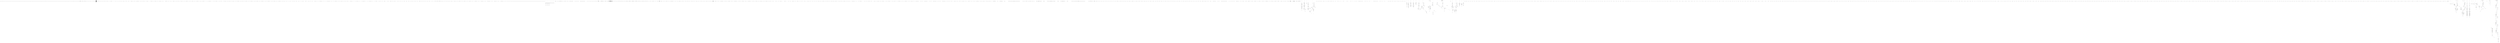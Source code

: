 digraph graph1503057650 {
	compound=true;
	edge[color=blue];
	node1501761558[label="typedef long unsigned int size_t;"];
	node668330752[label="typedef __builtin_va_list __gnuc_va_list;"];
	node1897050650[label="typedef unsigned char __u_char;"];
	node602552403[label="typedef unsigned short int __u_short;"];
	node1481141739[label="typedef unsigned int __u_int;"];
	node1925038057[label="typedef unsigned long int __u_long;"];
	node888005223[label="typedef signed char __int8_t;"];
	node1020198427[label="typedef unsigned char __uint8_t;"];
	node1769513770[label="typedef signed short int __int16_t;"];
	node147043892[label="typedef unsigned short int __uint16_t;"];
	node1546957042[label="typedef signed int __int32_t;"];
	node1876630105[label="typedef unsigned int __uint32_t;"];
	node1462809875[label="typedef signed long int __int64_t;"];
	node1931283804[label="typedef unsigned long int __uint64_t;"];
	node619120762[label="typedef __int8_t __int_least8_t;"];
	node1555521648[label="typedef __uint8_t __uint_least8_t;"];
	node2022543673[label="typedef __int16_t __int_least16_t;"];
	node558772613[label="typedef __uint16_t __uint_least16_t;"];
	node1483997353[label="typedef __int32_t __int_least32_t;"];
	node636002577[label="typedef __uint32_t __uint_least32_t;"];
	node960858222[label="typedef __int64_t __int_least64_t;"];
	node271570717[label="typedef __uint64_t __uint_least64_t;"];
	node1427067435[label="typedef long int __quad_t;"];
	node887742093[label="typedef unsigned long int __u_quad_t;"];
	node1448904830[label="typedef long int __intmax_t;"];
	node1736949057[label="typedef unsigned long int __uintmax_t;"];
	node901087828[label="typedef unsigned long int __dev_t;"];
	node1344333227[label="typedef unsigned int __uid_t;"];
	node1145835418[label="typedef unsigned int __gid_t;"];
	node53337290[label="typedef unsigned long int __ino_t;"];
	node660673902[label="typedef unsigned long int __ino64_t;"];
	node878002425[label="typedef unsigned int __mode_t;"];
	node533712695[label="typedef unsigned long int __nlink_t;"];
	node1951250939[label="typedef long int __off_t;"];
	node1229121199[label="typedef long int __off64_t;"];
	node771560827[label="typedef int __pid_t;"];
	node660036557[label="struct stUn_ivp0 {
    int __val[2];
} ;"];
	node92699135[label="typedef struct stUn_ivp0 __fsid_t;"];
	node490625541[label="typedef long int __clock_t;"];
	node639588933[label="typedef unsigned long int __rlim_t;"];
	node1478094351[label="typedef unsigned long int __rlim64_t;"];
	node1135131957[label="typedef unsigned int __id_t;"];
	node1653786174[label="typedef long int __time_t;"];
	node1988962280[label="typedef unsigned int __useconds_t;"];
	node147015217[label="typedef long int __suseconds_t;"];
	node904909100[label="typedef long int __suseconds64_t;"];
	node684813048[label="typedef int __daddr_t;"];
	node892903721[label="typedef int __key_t;"];
	node1224760772[label="typedef int __clockid_t;"];
	node1327127443[label="typedef void *__timer_t;"];
	node1809503163[label="typedef long int __blksize_t;"];
	node2042805300[label="typedef long int __blkcnt_t;"];
	node543921564[label="typedef long int __blkcnt64_t;"];
	node1421039625[label="typedef unsigned long int __fsblkcnt_t;"];
	node145364322[label="typedef unsigned long int __fsblkcnt64_t;"];
	node1476664081[label="typedef unsigned long int __fsfilcnt_t;"];
	node1342357134[label="typedef unsigned long int __fsfilcnt64_t;"];
	node357767349[label="typedef long int __fsword_t;"];
	node1063951264[label="typedef long int __ssize_t;"];
	node145866719[label="typedef long int __syscall_slong_t;"];
	node2054494269[label="typedef unsigned long int __syscall_ulong_t;"];
	node758348124[label="typedef __off64_t __loff_t;"];
	node809350665[label="typedef char *__caddr_t;"];
	node1651216530[label="typedef long int __intptr_t;"];
	node395393387[label="typedef unsigned int __socklen_t;"];
	node1664879201[label="typedef int __sig_atomic_t;"];
	node431215524[label="struct stUn_ivp2 {
    int __count;
    union stUn_ivp1 {
        unsigned int __wch;
        char __wchb[4];
    } __value;
} ;"];
	node436600718[label="typedef struct stUn_ivp2 __mbstate_t;"];
	node2054738602[label="struct _G_fpos_t {
    __off_t __pos;
    __mbstate_t __state;
} ;"];
	node330205094[label="typedef struct _G_fpos_t __fpos_t;"];
	node835574545[label="struct _G_fpos64_t {
    __off64_t __pos;
    __mbstate_t __state;
} ;"];
	node692151071[label="typedef struct _G_fpos64_t __fpos64_t;"];
	node58397208[label="struct _IO_FILE ;"];
	node1727362830[label="typedef struct _IO_FILE __FILE;"];
	node1549086472[label="struct _IO_FILE ;"];
	node1955243996[label="typedef struct _IO_FILE FILE;"];
	node859984241[label="struct _IO_FILE ;"];
	node1479218402[label="struct _IO_marker ;"];
	node1197389053[label="struct _IO_codecvt ;"];
	node522065374[label="struct _IO_wide_data ;"];
	node854180783[label="typedef void _IO_lock_t;"];
	node1895354903[label="struct _IO_FILE {
    int _flags;
    char *_IO_read_ptr;
    char *_IO_read_end;
    char *_IO_read_base;
    char *_IO_write_base;
    char *_IO_write_ptr;
    char *_IO_write_end;
    char *_IO_buf_base;
    char *_IO_buf_end;
    char *_IO_save_base;
    char *_IO_backup_base;
    char *_IO_save_end;
    struct _IO_marker *_markers;
    struct _IO_FILE *_chain;
    int _fileno;
    int _flags2;
    __off_t _old_offset;
    unsigned short _cur_column;
    signed char _vtable_offset;
    char _shortbuf[1];
    _IO_lock_t *_lock;
    __off64_t _offset;
    struct _IO_codecvt *_codecvt;
    struct _IO_wide_data *_wide_data;
    struct _IO_FILE *_freeres_list;
    void *_freeres_buf;
    size_t __pad5;
    int _mode;
    char _unused2[15 * sizeof(int) - 4 * sizeof(void *) - sizeof(size_t)];
} ;"];
	node766446793[label="typedef __gnuc_va_list va_list;"];
	node1032724390[label="typedef __off_t off_t;"];
	node1383042224[label="typedef __ssize_t ssize_t;"];
	node522525681[label="typedef __fpos_t fpos_t;"];
	node1863497271[label="extern FILE *stdin;"];
	node362023079[label="extern FILE *stdout;"];
	node1154661312[label="extern FILE *stderr;"];
	node2131280707[label="extern int remove(const char *__filename);"];
	node1180122366[label="const char *__filename"];
	node737826424[label="extern int rename(const char *__old, const char *__new);"];
	node1307655038[label="const char *__old"];
	node1710905079[label="const char *__new"];
	node163843907[label="extern int renameat(int __oldfd, const char *__old , int __newfd , const char *__new);"];
	node1968869542[label="int __oldfd"];
	node1103641328[label="const char *__old"];
	node2120120147[label="int __newfd"];
	node1458675510[label="const char *__new"];
	node721863560[label="extern int fclose(FILE *__stream);"];
	node115653836[label="FILE *__stream"];
	node623717056[label="extern FILE *tmpfile(void );"];
	node1950456251[label="void "];
	node1968190405[label="extern char *tmpnam(char [20]);"];
	node865660178[label="char [20]"];
	node805744373[label="extern char *tmpnam_r(char __s[20]);"];
	node979634668[label="char __s[20]"];
	node942771559[label="extern char *tempnam(const char *__dir, const char *__pfx);"];
	node899111685[label="const char *__dir"];
	node596243782[label="const char *__pfx"];
	node5092445[label="extern int fflush(FILE *__stream);"];
	node66348462[label="FILE *__stream"];
	node1663141254[label="extern int fflush_unlocked(FILE *__stream);"];
	node1134388380[label="FILE *__stream"];
	node1776760511[label="extern FILE *fopen(const char *__restrict __filename, const char *__restrict __modes);"];
	node484728344[label="const char *__restrict __filename"];
	node1012707347[label="const char *__restrict __modes"];
	node553496382[label="extern FILE *freopen(const char *__restrict __filename, const char *__restrict __modes , FILE *__restrict __stream);"];
	node662967389[label="const char *__restrict __filename"];
	node1655088254[label="const char *__restrict __modes"];
	node2093499056[label="FILE *__restrict __stream"];
	node1063777791[label="extern FILE *fdopen(int __fd, const char *__modes);"];
	node1705236425[label="int __fd"];
	node1851422703[label="const char *__modes"];
	node2052572633[label="extern FILE *fmemopen(void *__s, size_t __len , const char *__modes);"];
	node1039486933[label="void *__s"];
	node22737007[label="size_t __len"];
	node817880261[label="const char *__modes"];
	node1434751602[label="extern FILE *open_memstream(char **__bufloc, size_t *__sizeloc);"];
	node1340283293[label="char **__bufloc"];
	node557424211[label="size_t *__sizeloc"];
	node161040638[label="extern void setbuf(FILE *__restrict __stream, char *__restrict __buf);"];
	node667591046[label="FILE *__restrict __stream"];
	node74211793[label="char *__restrict __buf"];
	node1605393415[label="extern int setvbuf(FILE *__restrict __stream, char *__restrict __buf , int __modes , size_t __n);"];
	node488480779[label="FILE *__restrict __stream"];
	node804955921[label="char *__restrict __buf"];
	node1934061101[label="int __modes"];
	node132416701[label="size_t __n"];
	node439513824[label="extern void setbuffer(FILE *__restrict __stream, char *__restrict __buf , size_t __size);"];
	node1115434134[label="FILE *__restrict __stream"];
	node1401980462[label="char *__restrict __buf"];
	node1455386398[label="size_t __size"];
	node97755704[label="extern void setlinebuf(FILE *__stream);"];
	node8633259[label="FILE *__stream"];
	node1104718965[label="extern int fprintf(FILE *__restrict __stream, const char *__restrict __format, ...);"];
	node654958709[label="FILE *__restrict __stream"];
	node2010394327[label="const char *__restrict __format"];
	node1899408794[label="extern int printf(const char *__restrict __format, ...);"];
	node1007881394[label="const char *__restrict __format"];
	node1492835531[label="extern int sprintf(char *__restrict __s, const char *__restrict __format, ...);"];
	node1679092632[label="char *__restrict __s"];
	node1846942954[label="const char *__restrict __format"];
	node937593632[label="extern int vfprintf(FILE *__restrict __s, const char *__restrict __format , __gnuc_va_list __arg);"];
	node112765409[label="FILE *__restrict __s"];
	node1203180886[label="const char *__restrict __format"];
	node1256469923[label="__gnuc_va_list __arg"];
	node305638003[label="extern int vprintf(const char *__restrict __format, __gnuc_va_list __arg);"];
	node76046801[label="const char *__restrict __format"];
	node1345525137[label="__gnuc_va_list __arg"];
	node1655635061[label="extern int vsprintf(char *__restrict __s, const char *__restrict __format , __gnuc_va_list __arg);"];
	node607657546[label="char *__restrict __s"];
	node2105051301[label="const char *__restrict __format"];
	node504913926[label="__gnuc_va_list __arg"];
	node359819227[label="extern int snprintf(char *__restrict __s, size_t __maxlen , const char *__restrict __format, ...);"];
	node620961748[label="char *__restrict __s"];
	node1959449975[label="size_t __maxlen"];
	node741827681[label="const char *__restrict __format"];
	node661565357[label="extern int vsnprintf(char *__restrict __s, size_t __maxlen , const char *__restrict __format , __gnuc_va_list __arg);"];
	node1704289773[label="char *__restrict __s"];
	node1831965951[label="size_t __maxlen"];
	node1747047649[label="const char *__restrict __format"];
	node1594513480[label="__gnuc_va_list __arg"];
	node541094703[label="extern int vdprintf(int __fd, const char *__restrict __fmt , __gnuc_va_list __arg);"];
	node795151790[label="int __fd"];
	node1970307376[label="const char *__restrict __fmt"];
	node2142442467[label="__gnuc_va_list __arg"];
	node1563163807[label="extern int dprintf(int __fd, const char *__restrict __fmt, ...);"];
	node38709021[label="int __fd"];
	node1504469201[label="const char *__restrict __fmt"];
	node1327733366[label="extern int fscanf(FILE *__restrict __stream, const char *__restrict __format, ...);"];
	node1870673366[label="FILE *__restrict __stream"];
	node2126894049[label="const char *__restrict __format"];
	node1444955914[label="extern int scanf(const char *__restrict __format, ...);"];
	node386480126[label="const char *__restrict __format"];
	node1227140361[label="extern int sscanf(const char *__restrict __s, const char *__restrict __format, ...);"];
	node1557855053[label="const char *__restrict __s"];
	node1112584385[label="const char *__restrict __format"];
	node507017588[label="extern int fscanf(FILE *__restrict __stream, const char *__restrict __format, ...);"];
	node1648519339[label="FILE *__restrict __stream"];
	node1281995670[label="const char *__restrict __format"];
	node634320051[label="extern int scanf(const char *__restrict __format, ...);"];
	node454621817[label="const char *__restrict __format"];
	node1884530788[label="extern int sscanf(const char *__restrict __s, const char *__restrict __format, ...);"];
	node120476166[label="const char *__restrict __s"];
	node1007094494[label="const char *__restrict __format"];
	node63361978[label="extern int vfscanf(FILE *__restrict __s, const char *__restrict __format , __gnuc_va_list __arg);"];
	node1006688804[label="FILE *__restrict __s"];
	node1438120433[label="const char *__restrict __format"];
	node659960900[label="__gnuc_va_list __arg"];
	node59966374[label="extern int vscanf(const char *__restrict __format, __gnuc_va_list __arg);"];
	node1290483339[label="const char *__restrict __format"];
	node361467152[label="__gnuc_va_list __arg"];
	node1778913597[label="extern int vsscanf(const char *__restrict __s, const char *__restrict __format , __gnuc_va_list __arg);"];
	node345962058[label="const char *__restrict __s"];
	node731542033[label="const char *__restrict __format"];
	node791707596[label="__gnuc_va_list __arg"];
	node75867593[label="extern int vfscanf(FILE *__restrict __s, const char *__restrict __format , __gnuc_va_list __arg);"];
	node1929957683[label="FILE *__restrict __s"];
	node1717442773[label="const char *__restrict __format"];
	node1962762160[label="__gnuc_va_list __arg"];
	node1208371802[label="extern int vscanf(const char *__restrict __format, __gnuc_va_list __arg);"];
	node1332786777[label="const char *__restrict __format"];
	node1210242977[label="__gnuc_va_list __arg"];
	node1570860758[label="extern int vsscanf(const char *__restrict __s, const char *__restrict __format , __gnuc_va_list __arg);"];
	node560752677[label="const char *__restrict __s"];
	node2090535958[label="const char *__restrict __format"];
	node541846360[label="__gnuc_va_list __arg"];
	node687328420[label="extern int fgetc(FILE *__stream);"];
	node1040066455[label="FILE *__stream"];
	node1538784312[label="extern int getc(FILE *__stream);"];
	node2083062342[label="FILE *__stream"];
	node795815313[label="extern int getchar(void );"];
	node2047006560[label="void "];
	node320205269[label="extern int getc_unlocked(FILE *__stream);"];
	node1600154294[label="FILE *__stream"];
	node1507477906[label="extern int getchar_unlocked(void );"];
	node1030925290[label="void "];
	node1790696670[label="extern int fgetc_unlocked(FILE *__stream);"];
	node1258478670[label="FILE *__stream"];
	node423037681[label="extern int fputc(int __c, FILE *__stream);"];
	node1942806465[label="int __c"];
	node861715645[label="FILE *__stream"];
	node451809097[label="extern int putc(int __c, FILE *__stream);"];
	node1786221884[label="int __c"];
	node525180031[label="FILE *__stream"];
	node773528866[label="extern int putchar(int __c);"];
	node967701734[label="int __c"];
	node1827583378[label="extern int fputc_unlocked(int __c, FILE *__stream);"];
	node223293245[label="int __c"];
	node457649325[label="FILE *__stream"];
	node1644425487[label="extern int putc_unlocked(int __c, FILE *__stream);"];
	node244114865[label="int __c"];
	node1300422354[label="FILE *__stream"];
	node2126517312[label="extern int putchar_unlocked(int __c);"];
	node1707823324[label="int __c"];
	node317685173[label="extern int getw(FILE *__stream);"];
	node2023193433[label="FILE *__stream"];
	node1103124295[label="extern int putw(int __w, FILE *__stream);"];
	node65004832[label="int __w"];
	node816725062[label="FILE *__stream"];
	node657255537[label="extern char *fgets(char *__restrict __s, int __n , FILE *__restrict __stream);"];
	node1273385754[label="char *__restrict __s"];
	node128321421[label="int __n"];
	node341156724[label="FILE *__restrict __stream"];
	node1929145182[label="extern __ssize_t __getdelim(char **__restrict __lineptr, size_t *__restrict __n , int __delimiter , FILE *__restrict __stream);"];
	node357551837[label="char **__restrict __lineptr"];
	node1700987158[label="size_t *__restrict __n"];
	node1517552713[label="int __delimiter"];
	node961180560[label="FILE *__restrict __stream"];
	node542994308[label="extern __ssize_t getdelim(char **__restrict __lineptr, size_t *__restrict __n , int __delimiter , FILE *__restrict __stream);"];
	node925006503[label="char **__restrict __lineptr"];
	node53632791[label="size_t *__restrict __n"];
	node2140882669[label="int __delimiter"];
	node978740207[label="FILE *__restrict __stream"];
	node412903043[label="extern __ssize_t getline(char **__restrict __lineptr, size_t *__restrict __n , FILE *__restrict __stream);"];
	node1099894567[label="char **__restrict __lineptr"];
	node1182148067[label="size_t *__restrict __n"];
	node839128173[label="FILE *__restrict __stream"];
	node1972920994[label="extern int fputs(const char *__restrict __s, FILE *__restrict __stream);"];
	node1101853425[label="const char *__restrict __s"];
	node1443971913[label="FILE *__restrict __stream"];
	node1753365355[label="extern int puts(const char *__s);"];
	node519710094[label="const char *__s"];
	node1779887629[label="extern int ungetc(int __c, FILE *__stream);"];
	node862394631[label="int __c"];
	node21116901[label="FILE *__stream"];
	node1673220842[label="extern size_t fread(void *__restrict __ptr, size_t __size , size_t __n , FILE *__restrict __stream);"];
	node2009339960[label="void *__restrict __ptr"];
	node673974417[label="size_t __size"];
	node791773777[label="size_t __n"];
	node398110471[label="FILE *__restrict __stream"];
	node1752098133[label="extern size_t fwrite(const void *__restrict __ptr, size_t __size , size_t __n , FILE *__restrict __s);"];
	node1537136507[label="const void *__restrict __ptr"];
	node879654573[label="size_t __size"];
	node1860010238[label="size_t __n"];
	node1049804269[label="FILE *__restrict __s"];
	node349015546[label="extern size_t fread_unlocked(void *__restrict __ptr, size_t __size , size_t __n , FILE *__restrict __stream);"];
	node1334940097[label="void *__restrict __ptr"];
	node1094794330[label="size_t __size"];
	node476296090[label="size_t __n"];
	node563850517[label="FILE *__restrict __stream"];
	node1649684728[label="extern size_t fwrite_unlocked(const void *__restrict __ptr, size_t __size , size_t __n , FILE *__restrict __stream);"];
	node41141427[label="const void *__restrict __ptr"];
	node1685350567[label="size_t __size"];
	node1761307678[label="size_t __n"];
	node1643298618[label="FILE *__restrict __stream"];
	node12799954[label="extern int fseek(FILE *__stream, long int __off , int __whence);"];
	node522632546[label="FILE *__stream"];
	node1372050546[label="long int __off"];
	node1343540473[label="int __whence"];
	node1996600981[label="extern long int ftell(FILE *__stream);"];
	node180804098[label="FILE *__stream"];
	node753549739[label="extern void rewind(FILE *__stream);"];
	node657530009[label="FILE *__stream"];
	node1953089341[label="extern int fseeko(FILE *__stream, __off_t __off , int __whence);"];
	node687185923[label="FILE *__stream"];
	node1304342085[label="__off_t __off"];
	node284576707[label="int __whence"];
	node1492144742[label="extern __off_t ftello(FILE *__stream);"];
	node1032026871[label="FILE *__stream"];
	node750518820[label="extern int fgetpos(FILE *__restrict __stream, fpos_t *__restrict __pos);"];
	node2110547577[label="FILE *__restrict __stream"];
	node645532522[label="fpos_t *__restrict __pos"];
	node1355506901[label="extern int fsetpos(FILE *__stream, const fpos_t *__pos);"];
	node1475550383[label="FILE *__stream"];
	node686592713[label="const fpos_t *__pos"];
	node222913213[label="extern void clearerr(FILE *__stream);"];
	node2073982515[label="FILE *__stream"];
	node1181497822[label="extern int feof(FILE *__stream);"];
	node278921034[label="FILE *__stream"];
	node942226723[label="extern int ferror(FILE *__stream);"];
	node988902163[label="FILE *__stream"];
	node1661376917[label="extern void clearerr_unlocked(FILE *__stream);"];
	node361967535[label="FILE *__stream"];
	node1651432416[label="extern int feof_unlocked(FILE *__stream);"];
	node1728158149[label="FILE *__stream"];
	node692121280[label="extern int ferror_unlocked(FILE *__stream);"];
	node884262954[label="FILE *__stream"];
	node1737341118[label="extern void perror(const char *__s);"];
	node1880223456[label="const char *__s"];
	node1494592361[label="extern int fileno(FILE *__stream);"];
	node758360625[label="FILE *__stream"];
	node2092749438[label="extern int fileno_unlocked(FILE *__stream);"];
	node399752969[label="FILE *__stream"];
	node1839644942[label="extern int pclose(FILE *__stream);"];
	node1778792753[label="FILE *__stream"];
	node401299041[label="extern FILE *popen(const char *__command, const char *__modes);"];
	node1430932760[label="const char *__command"];
	node372352532[label="const char *__modes"];
	node1536863362[label="extern char *ctermid(char *__s);"];
	node1269132222[label="char *__s"];
	node1889288666[label="extern void flockfile(FILE *__stream);"];
	node1120051674[label="FILE *__stream"];
	node1637067234[label="extern int ftrylockfile(FILE *__stream);"];
	node1225658391[label="FILE *__stream"];
	node1861608554[label="extern void funlockfile(FILE *__stream);"];
	node1262034501[label="FILE *__stream"];
	node1473083361[label="extern int __uflow(FILE *);"];
	node49388214[label="FILE *"];
	node459384390[label="extern int __overflow(FILE *, int );"];
	node1921022047[label="FILE *"];
	node1351016772[label="int "];
	node1480162798[label="typedef int wchar_t;"];
	node503902413[label="struct stUn_ivp3 {
    int quot;
    int rem;
} ;"];
	node897056155[label="typedef struct stUn_ivp3 div_t;"];
	node282421931[label="struct stUn_ivp4 {
    long int quot;
    long int rem;
} ;"];
	node1785356531[label="typedef struct stUn_ivp4 ldiv_t;"];
	node886849749[label="__extension__ struct stUn_ivp5 {
    long long int quot;
    long long int rem;
} ;"];
	node849855875[label="__extension__ typedef struct stUn_ivp5 lldiv_t;"];
	node465112397[label="extern size_t __ctype_get_mb_cur_max(void );"];
	node556304707[label="void "];
	node650613770[label="extern double atof(const char *__nptr);"];
	node1576107616[label="const char *__nptr"];
	node892367717[label="extern int atoi(const char *__nptr);"];
	node1160440440[label="const char *__nptr"];
	node183385454[label="extern long int atol(const char *__nptr);"];
	node823180057[label="const char *__nptr"];
	node2069560805[label="__extension__ extern long long int atoll(const char *__nptr);"];
	node1176081689[label="const char *__nptr"];
	node2086425573[label="extern double strtod(const char *__restrict __nptr, char **__restrict __endptr);"];
	node94686897[label="const char *__restrict __nptr"];
	node1462574872[label="char **__restrict __endptr"];
	node2096503027[label="extern float strtof(const char *__restrict __nptr, char **__restrict __endptr);"];
	node248271105[label="const char *__restrict __nptr"];
	node1317025467[label="char **__restrict __endptr"];
	node69635094[label="extern long double strtold(const char *__restrict __nptr, char **__restrict __endptr);"];
	node1776542169[label="const char *__restrict __nptr"];
	node2112780564[label="char **__restrict __endptr"];
	node952988977[label="extern long int strtol(const char *__restrict __nptr, char **__restrict __endptr , int __base);"];
	node902186677[label="const char *__restrict __nptr"];
	node1123979417[label="char **__restrict __endptr"];
	node369552571[label="int __base"];
	node922304163[label="extern unsigned long int strtoul(const char *__restrict __nptr, char **__restrict __endptr , int __base);"];
	node999746083[label="const char *__restrict __nptr"];
	node2025060646[label="char **__restrict __endptr"];
	node1363586654[label="int __base"];
	node1886526509[label="__extension__ extern long long int strtoq(const char *__restrict __nptr, char **__restrict __endptr , int __base);"];
	node655733738[label="const char *__restrict __nptr"];
	node1090029865[label="char **__restrict __endptr"];
	node1485516154[label="int __base"];
	node468652804[label="__extension__ extern unsigned long long int strtouq(const char *__restrict __nptr, char **__restrict __endptr , int __base);"];
	node549221039[label="const char *__restrict __nptr"];
	node111728184[label="char **__restrict __endptr"];
	node308486312[label="int __base"];
	node284671042[label="__extension__ extern long long int strtoll(const char *__restrict __nptr, char **__restrict __endptr , int __base);"];
	node389958517[label="const char *__restrict __nptr"];
	node838679986[label="char **__restrict __endptr"];
	node191504590[label="int __base"];
	node1369695156[label="__extension__ extern unsigned long long int strtoull(const char *__restrict __nptr, char **__restrict __endptr , int __base);"];
	node618240186[label="const char *__restrict __nptr"];
	node1287593008[label="char **__restrict __endptr"];
	node1949485879[label="int __base"];
	node542628076[label="extern char *l64a(long int __n);"];
	node1868999567[label="long int __n"];
	node577085522[label="extern long int a64l(const char *__s);"];
	node1562946595[label="const char *__s"];
	node660103401[label="typedef __u_char u_char;"];
	node1781767105[label="typedef __u_short u_short;"];
	node1555495619[label="typedef __u_int u_int;"];
	node644163395[label="typedef __u_long u_long;"];
	node753405061[label="typedef __quad_t quad_t;"];
	node907996434[label="typedef __u_quad_t u_quad_t;"];
	node1952325559[label="typedef __fsid_t fsid_t;"];
	node986515120[label="typedef __loff_t loff_t;"];
	node2075380660[label="typedef __ino_t ino_t;"];
	node2104652067[label="typedef __dev_t dev_t;"];
	node1629597765[label="typedef __gid_t gid_t;"];
	node743571331[label="typedef __mode_t mode_t;"];
	node1608628434[label="typedef __nlink_t nlink_t;"];
	node990585000[label="typedef __uid_t uid_t;"];
	node1671880701[label="typedef __pid_t pid_t;"];
	node297120242[label="typedef __id_t id_t;"];
	node1518210408[label="typedef __daddr_t daddr_t;"];
	node662238161[label="typedef __caddr_t caddr_t;"];
	node1695475859[label="typedef __key_t key_t;"];
	node1047600772[label="typedef __clock_t clock_t;"];
	node970925650[label="typedef __clockid_t clockid_t;"];
	node82347449[label="typedef __time_t time_t;"];
	node931425474[label="typedef __timer_t timer_t;"];
	node1776536225[label="typedef unsigned long int ulong;"];
	node1974835365[label="typedef unsigned short int ushort;"];
	node1412852190[label="typedef unsigned int uint;"];
	node1605419572[label="typedef __int8_t int8_t;"];
	node626961909[label="typedef __int16_t int16_t;"];
	node880391373[label="typedef __int32_t int32_t;"];
	node567826739[label="typedef __int64_t int64_t;"];
	node1362474073[label="typedef __uint8_t u_int8_t;"];
	node1463100964[label="typedef __uint16_t u_int16_t;"];
	node383022463[label="typedef __uint32_t u_int32_t;"];
	node943403863[label="typedef __uint64_t u_int64_t;"];
	node1087052245[label="typedef int register_t;"];
	subgraph cluster6812252 {
		compound=true;
		style=dotted;
		label="__bswap_16()";
		node1205303598[label="B_FuDe", shape="triangle"];
		node1320329410[label="E_FuDe", shape="invtriangle"];
		node227036826[label="__uint16_t __bsx"];
		subgraph cluster1621856366 {
			compound=true;
			style=dotted;
			label="CompoundStatement";
			node139796198[label="B_CoSt", shape="triangle"];
			node296904339[label="E_CoSt", shape="invtriangle"];
			node1687037426[label="unsigned short int _imopVarPre22;"];
			subgraph cluster1907842969 {
				compound=true;
				style=dotted;
				label="CallStatement";
				node242064421[label="B_CaSt", shape="triangle"];
				node557030255[label="E_CaSt", shape="invtriangle"];
				node1476941631[label="__bsx"];
				node1910946496[label="_imopVarPre22"];
			}
			node1730491672[label="return _imopVarPre22;"];
		}
	}
	subgraph cluster277393696 {
		compound=true;
		style=dotted;
		label="__bswap_32()";
		node1799435216[label="B_FuDe", shape="triangle"];
		node1321139761[label="E_FuDe", shape="invtriangle"];
		node86178919[label="__uint32_t __bsx"];
		subgraph cluster1787532466 {
			compound=true;
			style=dotted;
			label="CompoundStatement";
			node1772491367[label="B_CoSt", shape="triangle"];
			node2036265480[label="E_CoSt", shape="invtriangle"];
			node170278393[label="unsigned int _imopVarPre98;"];
			subgraph cluster941727762 {
				compound=true;
				style=dotted;
				label="CallStatement";
				node788374333[label="B_CaSt", shape="triangle"];
				node1910242916[label="E_CaSt", shape="invtriangle"];
				node557427231[label="__bsx"];
				node1468666601[label="_imopVarPre98"];
			}
			node2067949794[label="return _imopVarPre98;"];
		}
	}
	subgraph cluster1087845656 {
		compound=true;
		style=dotted;
		label="__bswap_64()";
		node1087227456[label="B_FuDe", shape="triangle"];
		node1292736443[label="E_FuDe", shape="invtriangle"];
		node1013139972[label="__uint64_t __bsx"];
		subgraph cluster2100990049 {
			compound=true;
			style=dotted;
			label="CompoundStatement";
			node707754593[label="B_CoSt", shape="triangle"];
			node148115207[label="E_CoSt", shape="invtriangle"];
			node882416875[label="unsigned long int _imopVarPre99;"];
			subgraph cluster1832606178 {
				compound=true;
				style=dotted;
				label="CallStatement";
				node374209234[label="B_CaSt", shape="triangle"];
				node1984431920[label="E_CaSt", shape="invtriangle"];
				node1079650670[label="__bsx"];
				node242971541[label="_imopVarPre99"];
			}
			node270966801[label="return _imopVarPre99;"];
		}
	}
	subgraph cluster831548594 {
		compound=true;
		style=dotted;
		label="__uint16_identity()";
		node545246855[label="B_FuDe", shape="triangle"];
		node1729565217[label="E_FuDe", shape="invtriangle"];
		node1627799779[label="__uint16_t __x"];
		subgraph cluster920301956 {
			compound=true;
			style=dotted;
			label="CompoundStatement";
			node1907994677[label="B_CoSt", shape="triangle"];
			node1986647970[label="E_CoSt", shape="invtriangle"];
			node674913323[label="return __x;"];
		}
	}
	subgraph cluster300474755 {
		compound=true;
		style=dotted;
		label="__uint32_identity()";
		node208341157[label="B_FuDe", shape="triangle"];
		node1419247956[label="E_FuDe", shape="invtriangle"];
		node363475076[label="__uint32_t __x"];
		subgraph cluster389036469 {
			compound=true;
			style=dotted;
			label="CompoundStatement";
			node1610993637[label="B_CoSt", shape="triangle"];
			node929256455[label="E_CoSt", shape="invtriangle"];
			node2095792940[label="return __x;"];
		}
	}
	subgraph cluster458782858 {
		compound=true;
		style=dotted;
		label="__uint64_identity()";
		node831001107[label="B_FuDe", shape="triangle"];
		node35008074[label="E_FuDe", shape="invtriangle"];
		node1954526385[label="__uint64_t __x"];
		subgraph cluster406200973 {
			compound=true;
			style=dotted;
			label="CompoundStatement";
			node1042378697[label="B_CoSt", shape="triangle"];
			node265105422[label="E_CoSt", shape="invtriangle"];
			node1181583265[label="return __x;"];
		}
	}
	node1574780861[label="struct stUn_ivp6 {
    unsigned long int __val[(1024 / (8 * sizeof(unsigned long int)))];
} ;"];
	node831793338[label="typedef struct stUn_ivp6 __sigset_t;"];
	node1026432280[label="typedef __sigset_t sigset_t;"];
	node154187513[label="struct timeval {
    __time_t tv_sec;
    __suseconds_t tv_usec;
} ;"];
	node996713740[label="struct timespec {
    __time_t tv_sec;
    __syscall_slong_t tv_nsec;
} ;"];
	node1615908941[label="typedef __suseconds_t suseconds_t;"];
	node1544268970[label="typedef long int __fd_mask;"];
	node607880834[label="struct stUn_ivp7 {
    __fd_mask __fds_bits[1024 / (8 * (int) sizeof(__fd_mask))];
} ;"];
	node530287651[label="typedef struct stUn_ivp7 fd_set;"];
	node1027992087[label="typedef __fd_mask fd_mask;"];
	node6642715[label="extern int select(int __nfds, fd_set *__restrict __readfds , fd_set *__restrict __writefds , fd_set *__restrict __exceptfds , struct timeval *__restrict __timeout);"];
	node1239291671[label="int __nfds"];
	node1574102570[label="fd_set *__restrict __readfds"];
	node1451836841[label="fd_set *__restrict __writefds"];
	node873287880[label="fd_set *__restrict __exceptfds"];
	node1135894135[label="struct timeval *__restrict __timeout"];
	node369789318[label="extern int pselect(int __nfds, fd_set *__restrict __readfds , fd_set *__restrict __writefds , fd_set *__restrict __exceptfds , const struct timespec *__restrict __timeout , const __sigset_t *__restrict __sigmask);"];
	node464635613[label="int __nfds"];
	node1077530889[label="fd_set *__restrict __readfds"];
	node1846377444[label="fd_set *__restrict __writefds"];
	node597016936[label="fd_set *__restrict __exceptfds"];
	node1014564638[label="const struct timespec *__restrict __timeout"];
	node1711218285[label="const __sigset_t *__restrict __sigmask"];
	node1486249495[label="typedef __blksize_t blksize_t;"];
	node729509720[label="typedef __blkcnt_t blkcnt_t;"];
	node1431268912[label="typedef __fsblkcnt_t fsblkcnt_t;"];
	node530465490[label="typedef __fsfilcnt_t fsfilcnt_t;"];
	node179492884[label="union stUn_ivp9 {
    __extension__ unsigned long long int __value64;
    struct stUn_ivp8 {
        unsigned int __low;
        unsigned int __high;
    } __value32;
} ;"];
	node728514416[label="typedef union stUn_ivp9 __atomic_wide_counter;"];
	node2002865788[label="struct __pthread_internal_list {
    struct __pthread_internal_list *__prev;
    struct __pthread_internal_list *__next;
} ;"];
	node1818214026[label="typedef struct __pthread_internal_list __pthread_list_t;"];
	node35545067[label="struct __pthread_internal_slist {
    struct __pthread_internal_slist *__next;
} ;"];
	node64092169[label="typedef struct __pthread_internal_slist __pthread_slist_t;"];
	node465485710[label="struct __pthread_mutex_s {
    int __lock;
    unsigned int __count;
    int __owner;
    unsigned int __nusers;
    int __kind;
    short __spins;
    short __elision;
    __pthread_list_t __list;
} ;"];
	node1994729354[label="struct __pthread_rwlock_arch_t {
    unsigned int __readers;
    unsigned int __writers;
    unsigned int __wrphase_futex;
    unsigned int __writers_futex;
    unsigned int __pad3;
    unsigned int __pad4;
    int __cur_writer;
    int __shared;
    signed char __rwelision;
    unsigned char __pad1[7];
    unsigned long int __pad2;
    unsigned int __flags;
} ;"];
	node482041911[label="struct __pthread_cond_s {
    __atomic_wide_counter __wseq;
    __atomic_wide_counter __g1_start;
    unsigned int __g_refs[2];
    unsigned int __g_size[2];
    unsigned int __g1_orig_size;
    unsigned int __wrefs;
    unsigned int __g_signals[2];
} ;"];
	node1578643614[label="typedef unsigned int __tss_t;"];
	node624151500[label="typedef unsigned long int __thrd_t;"];
	node181917476[label="struct stUn_ivp10 {
    int __data;
} ;"];
	node1294798554[label="typedef struct stUn_ivp10 __once_flag;"];
	node1944232878[label="typedef unsigned long int pthread_t;"];
	node1128721721[label="union stUn_ivp11 {
    char __size[4];
    int __align;
} ;"];
	node853200043[label="typedef union stUn_ivp11 pthread_mutexattr_t;"];
	node1555689354[label="union stUn_ivp12 {
    char __size[4];
    int __align;
} ;"];
	node1519781914[label="typedef union stUn_ivp12 pthread_condattr_t;"];
	node756647219[label="typedef unsigned int pthread_key_t;"];
	node1410723144[label="typedef int pthread_once_t;"];
	node2057431147[label="union pthread_attr_t {
    char __size[56];
    long int __align;
} ;"];
	node2035509662[label="typedef union pthread_attr_t pthread_attr_t;"];
	node19068298[label="union stUn_ivp13 {
    struct __pthread_mutex_s __data;
    char __size[40];
    long int __align;
} ;"];
	node1123205773[label="typedef union stUn_ivp13 pthread_mutex_t;"];
	node544503202[label="union stUn_ivp14 {
    struct __pthread_cond_s __data;
    char __size[48];
    __extension__ long long int __align;
} ;"];
	node1671391757[label="typedef union stUn_ivp14 pthread_cond_t;"];
	node1679032051[label="union stUn_ivp15 {
    struct __pthread_rwlock_arch_t __data;
    char __size[56];
    long int __align;
} ;"];
	node1618771800[label="typedef union stUn_ivp15 pthread_rwlock_t;"];
	node2064934627[label="union stUn_ivp16 {
    char __size[8];
    long int __align;
} ;"];
	node506043967[label="typedef union stUn_ivp16 pthread_rwlockattr_t;"];
	node1449946001[label="typedef volatile int pthread_spinlock_t;"];
	node1864038595[label="union stUn_ivp17 {
    char __size[32];
    long int __align;
} ;"];
	node1602485750[label="typedef union stUn_ivp17 pthread_barrier_t;"];
	node1077716204[label="union stUn_ivp18 {
    char __size[4];
    int __align;
} ;"];
	node179378360[label="typedef union stUn_ivp18 pthread_barrierattr_t;"];
	node782187380[label="extern long int random(void );"];
	node588497553[label="void "];
	node1071357013[label="extern void srandom(unsigned int __seed);"];
	node1034030146[label="unsigned int __seed"];
	node247070782[label="extern char *initstate(unsigned int __seed, char *__statebuf , size_t __statelen);"];
	node468170718[label="unsigned int __seed"];
	node1007024914[label="char *__statebuf"];
	node2067546399[label="size_t __statelen"];
	node2071722626[label="extern char *setstate(char *__statebuf);"];
	node1657599020[label="char *__statebuf"];
	node194170361[label="struct random_data {
    int32_t *fptr;
    int32_t *rptr;
    int32_t *state;
    int rand_type;
    int rand_deg;
    int rand_sep;
    int32_t *end_ptr;
} ;"];
	node2056806521[label="extern int random_r(struct random_data *__restrict __buf, int32_t *__restrict __result);"];
	node1972335962[label="struct random_data *__restrict __buf"];
	node949521784[label="int32_t *__restrict __result"];
	node141582528[label="extern int srandom_r(unsigned int __seed, struct random_data *__buf);"];
	node102251986[label="unsigned int __seed"];
	node23529486[label="struct random_data *__buf"];
	node1430925564[label="extern int initstate_r(unsigned int __seed, char *__restrict __statebuf , size_t __statelen , struct random_data *__restrict __buf);"];
	node458534514[label="unsigned int __seed"];
	node340626511[label="char *__restrict __statebuf"];
	node2012598269[label="size_t __statelen"];
	node1708514842[label="struct random_data *__restrict __buf"];
	node374090004[label="extern int setstate_r(char *__restrict __statebuf, struct random_data *__restrict __buf);"];
	node2106795537[label="char *__restrict __statebuf"];
	node560263682[label="struct random_data *__restrict __buf"];
	node116790936[label="extern int rand(void );"];
	node596681093[label="void "];
	node1028720109[label="extern void srand(unsigned int __seed);"];
	node788030261[label="unsigned int __seed"];
	node143791945[label="extern int rand_r(unsigned int *__seed);"];
	node353318520[label="unsigned int *__seed"];
	node1867734391[label="extern double drand48(void );"];
	node2041231204[label="void "];
	node113918027[label="extern double erand48(unsigned short int __xsubi[3]);"];
	node693539581[label="unsigned short int __xsubi[3]"];
	node708332358[label="extern long int lrand48(void );"];
	node1254761960[label="void "];
	node537024440[label="extern long int nrand48(unsigned short int __xsubi[3]);"];
	node669005761[label="unsigned short int __xsubi[3]"];
	node1614094579[label="extern long int mrand48(void );"];
	node762550895[label="void "];
	node808696726[label="extern long int jrand48(unsigned short int __xsubi[3]);"];
	node1304067900[label="unsigned short int __xsubi[3]"];
	node1337306552[label="extern void srand48(long int __seedval);"];
	node320343241[label="long int __seedval"];
	node509248120[label="extern unsigned short int *seed48(unsigned short int __seed16v[3]);"];
	node702529866[label="unsigned short int __seed16v[3]"];
	node1682466719[label="extern void lcong48(unsigned short int __param[7]);"];
	node453593027[label="unsigned short int __param[7]"];
	node492446311[label="struct drand48_data {
    unsigned short int __x[3];
    unsigned short int __old_x[3];
    unsigned short int __c;
    unsigned short int __init;
    __extension__ unsigned long long int __a;
} ;"];
	node890556836[label="extern int drand48_r(struct drand48_data *__restrict __buffer, double *__restrict __result);"];
	node2067781262[label="struct drand48_data *__restrict __buffer"];
	node1204684191[label="double *__restrict __result"];
	node1250149969[label="extern int erand48_r(unsigned short int __xsubi[3], struct drand48_data *__restrict __buffer , double *__restrict __result);"];
	node312366671[label="unsigned short int __xsubi[3]"];
	node394500813[label="struct drand48_data *__restrict __buffer"];
	node94645174[label="double *__restrict __result"];
	node362706740[label="extern int lrand48_r(struct drand48_data *__restrict __buffer, long int *__restrict __result);"];
	node1342924289[label="struct drand48_data *__restrict __buffer"];
	node1380036264[label="long int *__restrict __result"];
	node954903673[label="extern int nrand48_r(unsigned short int __xsubi[3], struct drand48_data *__restrict __buffer , long int *__restrict __result);"];
	node950689790[label="unsigned short int __xsubi[3]"];
	node177436125[label="struct drand48_data *__restrict __buffer"];
	node1376437722[label="long int *__restrict __result"];
	node1568603572[label="extern int mrand48_r(struct drand48_data *__restrict __buffer, long int *__restrict __result);"];
	node117403789[label="struct drand48_data *__restrict __buffer"];
	node2020375753[label="long int *__restrict __result"];
	node101392412[label="extern int jrand48_r(unsigned short int __xsubi[3], struct drand48_data *__restrict __buffer , long int *__restrict __result);"];
	node555864301[label="unsigned short int __xsubi[3]"];
	node905019648[label="struct drand48_data *__restrict __buffer"];
	node497806226[label="long int *__restrict __result"];
	node385110985[label="extern int srand48_r(long int __seedval, struct drand48_data *__buffer);"];
	node2014777705[label="long int __seedval"];
	node943060729[label="struct drand48_data *__buffer"];
	node1121004071[label="extern int seed48_r(unsigned short int __seed16v[3], struct drand48_data *__buffer);"];
	node366717433[label="unsigned short int __seed16v[3]"];
	node455226533[label="struct drand48_data *__buffer"];
	node702076841[label="extern int lcong48_r(unsigned short int __param[7], struct drand48_data *__buffer);"];
	node2018241068[label="unsigned short int __param[7]"];
	node906350712[label="struct drand48_data *__buffer"];
	node869629265[label="extern void *malloc(size_t __size);"];
	node837153776[label="size_t __size"];
	node130952187[label="extern void *calloc(size_t __nmemb, size_t __size);"];
	node251911323[label="size_t __nmemb"];
	node337780166[label="size_t __size"];
	node792820109[label="extern void *realloc(void *__ptr, size_t __size);"];
	node161580007[label="void *__ptr"];
	node1954641756[label="size_t __size"];
	node2045348822[label="extern void free(void *__ptr);"];
	node2116219866[label="void *__ptr"];
	node1720393647[label="extern void *reallocarray(void *__ptr, size_t __nmemb , size_t __size);"];
	node700537906[label="void *__ptr"];
	node1559466572[label="size_t __nmemb"];
	node667927860[label="size_t __size"];
	node154911519[label="extern void *reallocarray(void *__ptr, size_t __nmemb , size_t __size);"];
	node1018136550[label="void *__ptr"];
	node1826529534[label="size_t __nmemb"];
	node2138919219[label="size_t __size"];
	node1942319984[label="extern void *alloca(size_t __size);"];
	node1755103898[label="size_t __size"];
	node60657033[label="extern void *valloc(size_t __size);"];
	node1561206547[label="size_t __size"];
	node1762884637[label="extern int posix_memalign(void **__memptr, size_t __alignment , size_t __size);"];
	node1204628513[label="void **__memptr"];
	node609016529[label="size_t __alignment"];
	node437910523[label="size_t __size"];
	node352167272[label="extern void *aligned_alloc(size_t __alignment, size_t __size);"];
	node1951737504[label="size_t __alignment"];
	node793367373[label="size_t __size"];
	node2047607918[label="extern void abort(void );"];
	node705717997[label="void "];
	node2102364949[label="extern int atexit(void ( *__func )(void ));"];
	node49584354[label="void ( *__func )(void )"];
	node1081489803[label="void "];
	node851322446[label="extern int at_quick_exit(void ( *__func )(void ));"];
	node1195506573[label="void ( *__func )(void )"];
	node1224968041[label="void "];
	node1880363304[label="extern int on_exit(void ( *__func )(int __status, void *__arg), void *__arg);"];
	node1567136678[label="void ( *__func )(int __status, void *__arg)"];
	node772605977[label="int __status"];
	node1759106483[label="void *__arg"];
	node823585266[label="void *__arg"];
	node215152832[label="extern void exit(int __status);"];
	node507610240[label="int __status"];
	node2006644998[label="extern void quick_exit(int __status);"];
	node1320239231[label="int __status"];
	node696530985[label="extern void _Exit(int __status);"];
	node483067010[label="int __status"];
	node286492681[label="extern char *getenv(const char *__name);"];
	node148262967[label="const char *__name"];
	node146972277[label="extern int putenv(char *__string);"];
	node374556880[label="char *__string"];
	node164491074[label="extern int setenv(const char *__name, const char *__value , int __replace);"];
	node370390129[label="const char *__name"];
	node1605770537[label="const char *__value"];
	node1499924469[label="int __replace"];
	node1807214089[label="extern int unsetenv(const char *__name);"];
	node1156479119[label="const char *__name"];
	node787802099[label="extern int clearenv(void );"];
	node792201679[label="void "];
	node570617568[label="extern char *mktemp(char *__template);"];
	node1820852843[label="char *__template"];
	node473089409[label="extern int mkstemp(char *__template);"];
	node2093974618[label="char *__template"];
	node1941404935[label="extern int mkstemps(char *__template, int __suffixlen);"];
	node1789568619[label="char *__template"];
	node96286987[label="int __suffixlen"];
	node624569338[label="extern char *mkdtemp(char *__template);"];
	node1020999560[label="char *__template"];
	node1164658834[label="extern int system(const char *__command);"];
	node505968743[label="const char *__command"];
	node1098537643[label="extern char *realpath(const char *__restrict __name, char *__restrict __resolved);"];
	node2072724878[label="const char *__restrict __name"];
	node1888486516[label="char *__restrict __resolved"];
	node185317361[label="typedef int ( *__compar_fn_t )(const void *, const void *);"];
	node222273761[label="const void *"];
	node1359185459[label="const void *"];
	node1085580700[label="extern void *bsearch(const void *__key, const void *__base , size_t __nmemb , size_t __size , __compar_fn_t __compar);"];
	node1644437087[label="const void *__key"];
	node1370050431[label="const void *__base"];
	node899455803[label="size_t __nmemb"];
	node1272252525[label="size_t __size"];
	node1037954968[label="__compar_fn_t __compar"];
	node583378941[label="extern void qsort(void *__base, size_t __nmemb , size_t __size , __compar_fn_t __compar);"];
	node514885463[label="void *__base"];
	node1337894983[label="size_t __nmemb"];
	node1409522570[label="size_t __size"];
	node305310081[label="__compar_fn_t __compar"];
	node37257991[label="extern int abs(int __x);"];
	node596927186[label="int __x"];
	node566140380[label="extern long int labs(long int __x);"];
	node124009539[label="long int __x"];
	node34722172[label="__extension__ extern long long int llabs(long long int __x);"];
	node835747289[label="long long int __x"];
	node1810271930[label="extern div_t div(int __numer, int __denom);"];
	node1069892822[label="int __numer"];
	node1376583991[label="int __denom"];
	node2133294326[label="extern ldiv_t ldiv(long int __numer, long int __denom);"];
	node1276424637[label="long int __numer"];
	node1900334417[label="long int __denom"];
	node2045435399[label="__extension__ extern lldiv_t lldiv(long long int __numer, long long int __denom);"];
	node1987825485[label="long long int __numer"];
	node643519159[label="long long int __denom"];
	node157448110[label="extern char *ecvt(double __value, int __ndigit , int *__restrict __decpt , int *__restrict __sign);"];
	node134367664[label="double __value"];
	node482443578[label="int __ndigit"];
	node1369767663[label="int *__restrict __decpt"];
	node2067147798[label="int *__restrict __sign"];
	node676968934[label="extern char *fcvt(double __value, int __ndigit , int *__restrict __decpt , int *__restrict __sign);"];
	node1983766903[label="double __value"];
	node1915005833[label="int __ndigit"];
	node1033140959[label="int *__restrict __decpt"];
	node1716342497[label="int *__restrict __sign"];
	node31886735[label="extern char *gcvt(double __value, int __ndigit , char *__buf);"];
	node1141952542[label="double __value"];
	node1966605119[label="int __ndigit"];
	node1261213183[label="char *__buf"];
	node1729580809[label="extern char *qecvt(long double __value, int __ndigit , int *__restrict __decpt , int *__restrict __sign);"];
	node1466407008[label="long double __value"];
	node1170904819[label="int __ndigit"];
	node847666229[label="int *__restrict __decpt"];
	node1407378785[label="int *__restrict __sign"];
	node122070641[label="extern char *qfcvt(long double __value, int __ndigit , int *__restrict __decpt , int *__restrict __sign);"];
	node907012136[label="long double __value"];
	node987918875[label="int __ndigit"];
	node1450828407[label="int *__restrict __decpt"];
	node632710602[label="int *__restrict __sign"];
	node1368625671[label="extern char *qgcvt(long double __value, int __ndigit , char *__buf);"];
	node1068970734[label="long double __value"];
	node1887645147[label="int __ndigit"];
	node498576585[label="char *__buf"];
	node1322072415[label="extern int ecvt_r(double __value, int __ndigit , int *__restrict __decpt , int *__restrict __sign , char *__restrict __buf , size_t __len);"];
	node209429901[label="double __value"];
	node558530980[label="int __ndigit"];
	node1108994120[label="int *__restrict __decpt"];
	node72470261[label="int *__restrict __sign"];
	node1196005594[label="char *__restrict __buf"];
	node803314650[label="size_t __len"];
	node366929156[label="extern int fcvt_r(double __value, int __ndigit , int *__restrict __decpt , int *__restrict __sign , char *__restrict __buf , size_t __len);"];
	node1118620186[label="double __value"];
	node845443499[label="int __ndigit"];
	node899323694[label="int *__restrict __decpt"];
	node1243994723[label="int *__restrict __sign"];
	node76293009[label="char *__restrict __buf"];
	node397101989[label="size_t __len"];
	node2090266270[label="extern int qecvt_r(long double __value, int __ndigit , int *__restrict __decpt , int *__restrict __sign , char *__restrict __buf , size_t __len);"];
	node705052186[label="long double __value"];
	node268842056[label="int __ndigit"];
	node323342735[label="int *__restrict __decpt"];
	node749948446[label="int *__restrict __sign"];
	node1302883593[label="char *__restrict __buf"];
	node1826140894[label="size_t __len"];
	node736497727[label="extern int qfcvt_r(long double __value, int __ndigit , int *__restrict __decpt , int *__restrict __sign , char *__restrict __buf , size_t __len);"];
	node1803414824[label="long double __value"];
	node2133732070[label="int __ndigit"];
	node760519665[label="int *__restrict __decpt"];
	node1641289501[label="int *__restrict __sign"];
	node425729477[label="char *__restrict __buf"];
	node715734805[label="size_t __len"];
	node1365773070[label="extern int mblen(const char *__s, size_t __n);"];
	node1184633490[label="const char *__s"];
	node1003509625[label="size_t __n"];
	node131358717[label="extern int mbtowc(wchar_t *__restrict __pwc, const char *__restrict __s , size_t __n);"];
	node1229869100[label="wchar_t *__restrict __pwc"];
	node757257401[label="const char *__restrict __s"];
	node1718670446[label="size_t __n"];
	node442056647[label="extern int wctomb(char *__s, wchar_t __wchar);"];
	node312199063[label="char *__s"];
	node496342396[label="wchar_t __wchar"];
	node276434540[label="extern size_t mbstowcs(wchar_t *__restrict __pwcs, const char *__restrict __s , size_t __n);"];
	node2108139826[label="wchar_t *__restrict __pwcs"];
	node526385748[label="const char *__restrict __s"];
	node2046223985[label="size_t __n"];
	node742363689[label="extern size_t wcstombs(char *__restrict __s, const wchar_t *__restrict __pwcs , size_t __n);"];
	node925486511[label="char *__restrict __s"];
	node754041102[label="const wchar_t *__restrict __pwcs"];
	node1689262430[label="size_t __n"];
	node1581658827[label="extern int rpmatch(const char *__response);"];
	node711453983[label="const char *__response"];
	node1014104860[label="extern int getsubopt(char **__restrict __optionp, char *const *__restrict __tokens , char **__restrict __valuep);"];
	node1147394487[label="char **__restrict __optionp"];
	node714385154[label="char *const *__restrict __tokens"];
	node326101537[label="char **__restrict __valuep"];
	node543652802[label="extern int getloadavg(double __loadavg[], int __nelem);"];
	node22227741[label="double __loadavg[]"];
	node167547238[label="int __nelem"];
	node740759177[label="struct stUn_ivp19 {
    unsigned char _x[4];
} ;"];
	node1039036738[label="typedef struct stUn_ivp19 omp_lock_t;"];
	node360623143[label="struct stUn_ivp20 {
    unsigned char _x[8 + sizeof(void *)];
} ;"];
	node1434465645[label="typedef struct stUn_ivp20 omp_nest_lock_t;"];
	node583153245[label="enum omp_sched_t {
    omp_sched_static = 1, omp_sched_dynamic = 2 , omp_sched_guided = 3 , omp_sched_auto = 4 , omp_sched_monotonic = 0x80000000U
} ;"];
	node1495226693[label="typedef enum omp_sched_t omp_sched_t;"];
	node1384116598[label="enum omp_proc_bind_t {
    omp_proc_bind_false = 0, omp_proc_bind_true = 1 , omp_proc_bind_master = 2 , omp_proc_bind_close = 3 , omp_proc_bind_spread = 4
} ;"];
	node15623475[label="typedef enum omp_proc_bind_t omp_proc_bind_t;"];
	node955936169[label="enum omp_sync_hint_t {
    omp_sync_hint_none = 0, omp_lock_hint_none = omp_sync_hint_none , omp_sync_hint_uncontended = 1 , omp_lock_hint_uncontended = omp_sync_hint_uncontended , omp_sync_hint_contended = 2 , omp_lock_hint_contended = omp_sync_hint_contended , omp_sync_hint_nonspeculative = 4 , omp_lock_hint_nonspeculative = omp_sync_hint_nonspeculative , omp_sync_hint_speculative = 8 , omp_lock_hint_speculative = omp_sync_hint_speculative
} ;"];
	node1327557757[label="typedef enum omp_sync_hint_t omp_sync_hint_t;"];
	node2108449319[label="typedef omp_sync_hint_t omp_lock_hint_t;"];
	node90722639[label="struct omp_depend_t {
    char __omp_depend_t__[2 * sizeof(void *)];
} ;"];
	node1552217885[label="typedef struct omp_depend_t omp_depend_t;"];
	node643585161[label="enum omp_pause_resource_t {
    omp_pause_soft = 1, omp_pause_hard = 2
} ;"];
	node2067720782[label="typedef enum omp_pause_resource_t omp_pause_resource_t;"];
	node582447569[label="typedef long unsigned int omp_uintptr_t;"];
	node41481250[label="enum omp_memspace_handle_t {
    omp_default_mem_space = 0, omp_large_cap_mem_space = 1 , omp_const_mem_space = 2 , omp_high_bw_mem_space = 3 , omp_low_lat_mem_space = 4 , __omp_memspace_handle_t_max__ = 0xffffffffffffffffUL
} ;"];
	node1638543071[label="typedef enum omp_memspace_handle_t omp_memspace_handle_t;"];
	node950385029[label="enum omp_allocator_handle_t {
    omp_null_allocator = 0, omp_default_mem_alloc = 1 , omp_large_cap_mem_alloc = 2 , omp_const_mem_alloc = 3 , omp_high_bw_mem_alloc = 4 , omp_low_lat_mem_alloc = 5 , omp_cgroup_mem_alloc = 6 , omp_pteam_mem_alloc = 7 , omp_thread_mem_alloc = 8 , __omp_allocator_handle_t_max__ = 0xffffffffffffffffUL
} ;"];
	node1512546454[label="typedef enum omp_allocator_handle_t omp_allocator_handle_t;"];
	node1426521939[label="enum omp_alloctrait_key_t {
    omp_atk_sync_hint = 1, omp_atk_alignment = 2 , omp_atk_access = 3 , omp_atk_pool_size = 4 , omp_atk_fallback = 5 , omp_atk_fb_data = 6 , omp_atk_pinned = 7 , omp_atk_partition = 8
} ;"];
	node2018589401[label="typedef enum omp_alloctrait_key_t omp_alloctrait_key_t;"];
	node1133612015[label="enum omp_alloctrait_value_t {
    omp_atv_default = (long unsigned int) -1, omp_atv_false = 0 , omp_atv_true = 1 , omp_atv_contended = 3 , omp_atv_uncontended = 4 , omp_atv_serialized = 5 , omp_atv_sequential = omp_atv_serialized , omp_atv_private = 6 , omp_atv_all = 7 , omp_atv_thread = 8 , omp_atv_pteam = 9 , omp_atv_cgroup = 10 , omp_atv_default_mem_fb = 11 , omp_atv_null_fb = 12 , omp_atv_abort_fb = 13 , omp_atv_allocator_fb = 14 , omp_atv_environment = 15 , omp_atv_nearest = 16 , omp_atv_blocked = 17 , omp_atv_interleaved = 18
} ;"];
	node729821382[label="typedef enum omp_alloctrait_value_t omp_alloctrait_value_t;"];
	node1398976612[label="struct omp_alloctrait_t {
    omp_alloctrait_key_t key;
    omp_uintptr_t value;
} ;"];
	node1855987924[label="typedef struct omp_alloctrait_t omp_alloctrait_t;"];
	node1105623065[label="enum omp_event_handle_t {
    __omp_event_handle_t_max__ = 0xffffffffffffffffUL
} ;"];
	node708801789[label="typedef enum omp_event_handle_t omp_event_handle_t;"];
	node475078194[label="extern void omp_set_num_threads(int );"];
	node27226489[label="int "];
	node2088054123[label="extern int omp_get_num_threads(void );"];
	node1987754376[label="void "];
	node1333217812[label="extern int omp_get_max_threads(void );"];
	node582825496[label="void "];
	node152232712[label="extern int omp_get_thread_num(void );"];
	node1252683362[label="void "];
	node1507749689[label="extern int omp_get_num_procs(void );"];
	node305465452[label="void "];
	node1720782061[label="extern int omp_in_parallel(void );"];
	node672931737[label="void "];
	node1395889730[label="extern void omp_set_dynamic(int );"];
	node6522024[label="int "];
	node301710344[label="extern int omp_get_dynamic(void );"];
	node356759862[label="void "];
	node194318220[label="extern void omp_set_nested(int );"];
	node487493208[label="int "];
	node1827104506[label="extern int omp_get_nested(void );"];
	node407129617[label="void "];
	node616560855[label="extern void omp_init_lock(omp_lock_t *);"];
	node797727191[label="omp_lock_t *"];
	node1283744090[label="extern void omp_init_lock_with_hint(omp_lock_t *, omp_sync_hint_t );"];
	node552430641[label="omp_lock_t *"];
	node1846687021[label="omp_sync_hint_t "];
	node1319724651[label="extern void omp_destroy_lock(omp_lock_t *);"];
	node1091625746[label="omp_lock_t *"];
	node747548750[label="extern void omp_set_lock(omp_lock_t *);"];
	node36601598[label="omp_lock_t *"];
	node463671760[label="extern void omp_unset_lock(omp_lock_t *);"];
	node1062342523[label="omp_lock_t *"];
	node292255799[label="extern int omp_test_lock(omp_lock_t *);"];
	node1448094909[label="omp_lock_t *"];
	node630347345[label="extern void omp_init_nest_lock(omp_nest_lock_t *);"];
	node1889359944[label="omp_nest_lock_t *"];
	node616470632[label="extern void omp_init_nest_lock_with_hint(omp_nest_lock_t *, omp_sync_hint_t );"];
	node2024965115[label="omp_nest_lock_t *"];
	node1648616559[label="omp_sync_hint_t "];
	node969409298[label="extern void omp_destroy_nest_lock(omp_nest_lock_t *);"];
	node1696636827[label="omp_nest_lock_t *"];
	node191288588[label="extern void omp_set_nest_lock(omp_nest_lock_t *);"];
	node1476183400[label="omp_nest_lock_t *"];
	node1912269829[label="extern void omp_unset_nest_lock(omp_nest_lock_t *);"];
	node550188017[label="omp_nest_lock_t *"];
	node553050406[label="extern int omp_test_nest_lock(omp_nest_lock_t *);"];
	node877602803[label="omp_nest_lock_t *"];
	node1745832679[label="extern double omp_get_wtime(void );"];
	node431783946[label="void "];
	node559900079[label="extern double omp_get_wtick(void );"];
	node1857035653[label="void "];
	node1022277306[label="extern void omp_set_schedule(omp_sched_t , int );"];
	node1449214164[label="omp_sched_t "];
	node440505185[label="int "];
	node639362767[label="extern void omp_get_schedule(omp_sched_t *, int *);"];
	node152214193[label="omp_sched_t *"];
	node308297637[label="int *"];
	node1009893576[label="extern int omp_get_thread_limit(void );"];
	node754069269[label="void "];
	node1106230569[label="extern void omp_set_max_active_levels(int );"];
	node87064558[label="int "];
	node1013528047[label="extern int omp_get_max_active_levels(void );"];
	node54469808[label="void "];
	node1868568380[label="extern int omp_get_supported_active_levels(void );"];
	node2073430637[label="void "];
	node1795343300[label="extern int omp_get_level(void );"];
	node278784150[label="void "];
	node335640711[label="extern int omp_get_ancestor_thread_num(int );"];
	node1762295759[label="int "];
	node1670904430[label="extern int omp_get_team_size(int );"];
	node209269994[label="int "];
	node528853977[label="extern int omp_get_active_level(void );"];
	node747184469[label="void "];
	node1128777650[label="extern int omp_in_final(void );"];
	node1406041628[label="void "];
	node1123427297[label="extern int omp_get_cancellation(void );"];
	node226956468[label="void "];
	node845784515[label="extern omp_proc_bind_t omp_get_proc_bind(void );"];
	node503968390[label="void "];
	node1405613739[label="extern int omp_get_num_places(void );"];
	node368335566[label="void "];
	node1312947189[label="extern int omp_get_place_num_procs(int );"];
	node2029512563[label="int "];
	node1726098482[label="extern void omp_get_place_proc_ids(int , int *);"];
	node1678196560[label="int "];
	node492891766[label="int *"];
	node564689266[label="extern int omp_get_place_num(void );"];
	node2098390105[label="void "];
	node970460208[label="extern int omp_get_partition_num_places(void );"];
	node1000156887[label="void "];
	node474549234[label="extern void omp_get_partition_place_nums(int *);"];
	node1769073247[label="int *"];
	node292828756[label="extern void omp_set_default_device(int );"];
	node215209667[label="int "];
	node1163307431[label="extern int omp_get_default_device(void );"];
	node920001471[label="void "];
	node845490267[label="extern int omp_get_num_devices(void );"];
	node1547728676[label="void "];
	node163392864[label="extern int omp_get_num_teams(void );"];
	node2129850702[label="void "];
	node124947437[label="extern int omp_get_team_num(void );"];
	node1807034126[label="void "];
	node881999743[label="extern int omp_is_initial_device(void );"];
	node70629131[label="void "];
	node983656090[label="extern int omp_get_initial_device(void );"];
	node1227848145[label="void "];
	node2039279776[label="extern int omp_get_max_task_priority(void );"];
	node1654561726[label="void "];
	node1529794347[label="extern void omp_fulfill_event(omp_event_handle_t );"];
	node1271571340[label="omp_event_handle_t "];
	node732020433[label="extern void *omp_target_alloc(long unsigned int , int );"];
	node464791012[label="long unsigned int "];
	node980430284[label="int "];
	node656651580[label="extern void omp_target_free(void *, int );"];
	node2074468892[label="void *"];
	node687795279[label="int "];
	node1439012522[label="extern int omp_target_is_present(const void *, int );"];
	node1173285431[label="const void *"];
	node1657779482[label="int "];
	node1517166417[label="extern int omp_target_memcpy(void *, const void * , long unsigned int  , long unsigned int  , long unsigned int  , int  , int );"];
	node1536814563[label="void *"];
	node1230921148[label="const void *"];
	node425908241[label="long unsigned int "];
	node264045953[label="long unsigned int "];
	node3330999[label="long unsigned int "];
	node2079540445[label="int "];
	node1702018229[label="int "];
	node933396588[label="extern int omp_target_memcpy_rect(void *, const void * , long unsigned int  , int  , const long unsigned int * , const long unsigned int * , const long unsigned int * , const long unsigned int * , const long unsigned int * , int  , int );"];
	node777341675[label="void *"];
	node671813113[label="const void *"];
	node720141586[label="long unsigned int "];
	node121708969[label="int "];
	node613840612[label="const long unsigned int *"];
	node269411154[label="const long unsigned int *"];
	node1463348291[label="const long unsigned int *"];
	node1763493164[label="const long unsigned int *"];
	node1459230790[label="const long unsigned int *"];
	node149863553[label="int "];
	node1602382360[label="int "];
	node148401229[label="extern int omp_target_associate_ptr(const void *, const void * , long unsigned int  , long unsigned int  , int );"];
	node109597365[label="const void *"];
	node779835315[label="const void *"];
	node1144190499[label="long unsigned int "];
	node289080194[label="long unsigned int "];
	node103074823[label="int "];
	node1149352769[label="extern int omp_target_disassociate_ptr(const void *, int );"];
	node1659042913[label="const void *"];
	node145462825[label="int "];
	node322302398[label="extern void omp_set_affinity_format(const char *);"];
	node1821207087[label="const char *"];
	node1160972937[label="extern long unsigned int omp_get_affinity_format(char *, long unsigned int );"];
	node2007651946[label="char *"];
	node1829531299[label="long unsigned int "];
	node1419876731[label="extern void omp_display_affinity(const char *);"];
	node1272179353[label="const char *"];
	node612815022[label="extern long unsigned int omp_capture_affinity(char *, long unsigned int  , const char *);"];
	node1556543265[label="char *"];
	node774357682[label="long unsigned int "];
	node1842586017[label="const char *"];
	node2085581342[label="extern int omp_pause_resource(omp_pause_resource_t , int );"];
	node832675109[label="omp_pause_resource_t "];
	node116345573[label="int "];
	node394038536[label="extern int omp_pause_resource_all(omp_pause_resource_t );"];
	node433363266[label="omp_pause_resource_t "];
	node493693792[label="extern omp_allocator_handle_t omp_init_allocator(omp_memspace_handle_t , int  , const omp_alloctrait_t []);"];
	node857389837[label="omp_memspace_handle_t "];
	node170809278[label="int "];
	node1867552355[label="const omp_alloctrait_t []"];
	node15468152[label="extern void omp_destroy_allocator(omp_allocator_handle_t );"];
	node799074216[label="omp_allocator_handle_t "];
	node362351186[label="extern void omp_set_default_allocator(omp_allocator_handle_t );"];
	node1682132316[label="omp_allocator_handle_t "];
	node1944085370[label="extern omp_allocator_handle_t omp_get_default_allocator(void );"];
	node1713211718[label="void "];
	node799715664[label="extern void *omp_alloc(long unsigned int , omp_allocator_handle_t );"];
	node1819731164[label="long unsigned int "];
	node1984552125[label="omp_allocator_handle_t "];
	node1151963177[label="extern void omp_free(void *, omp_allocator_handle_t );"];
	node1838282511[label="void *"];
	node1592038239[label="omp_allocator_handle_t "];
	node1346347664[label="enum typeClsr {
    NORMAL, REDUCTION , WAIT
} ;"];
	node321757951[label="struct Clsr ;"];
	node1282486052[label="struct WaitClsr {
    int currentIteration;
    int expr;
    int n_iters;
    int start;
    int startRange;
    int endRange;
    int *waitIterations;
    void ( *waitFunction )(struct Clsr *);
} ;"];
	node1555170128[label="struct Clsr *"];
	node1349282030[label="struct Msg {
    void *message;
} ;"];
	node1402109260[label="struct master_env ;"];
	node596883589[label="struct Clsr {
    void ( *fptr )(struct Clsr *);
    void ( *tfptr )(struct Clsr *);
    enum typeClsr typeClosure;
    struct master_env *environment;
    struct WaitClsr *waitClosure;
    struct Clsr *continuation;
} ;"];
	node1429833986[label="struct Clsr *"];
	node1720422514[label="struct Clsr *"];
	node1734387534[label="struct ClsrNode {
    struct Clsr *closure;
    struct ClsrNode *next;
} ;"];
	node918155925[label="struct WLQueue {
    struct ClsrNode *front, *rear;
} ;"];
	node470251915[label="struct HashNode {
    int key;
    int value;
    omp_lock_t lock;
    struct HashNode *next;
} ;"];
	node215474035[label="struct HashTable {
    struct HashNode **table;
    int tSize;
    int cSize;
} ;"];
	subgraph cluster1044056092 {
		compound=true;
		style=dotted;
		label="createHashNode()";
		node1617493593[label="B_FuDe", shape="triangle"];
		node829804056[label="E_FuDe", shape="invtriangle"];
		node898623803[label="int key"];
		node294898431[label="int value"];
		subgraph cluster1588484272 {
			compound=true;
			style=dotted;
			label="CompoundStatement";
			node868870935[label="B_CoSt", shape="triangle"];
			node247945221[label="E_CoSt", shape="invtriangle"];
			node297031904[label="unsigned long int _imopVarPre102;"];
			node575504462[label="void *_imopVarPre103;"];
			node135808964[label="_imopVarPre102 = sizeof(struct HashNode);"];
			subgraph cluster1219733997 {
				compound=true;
				style=dotted;
				label="CallStatement";
				node1703299082[label="B_CaSt", shape="triangle"];
				node1231222158[label="E_CaSt", shape="invtriangle"];
				node820836392[label="_imopVarPre102"];
				node844366259[label="_imopVarPre103"];
			}
			node1659100064[label="struct HashNode *tempNode = (struct HashNode *) _imopVarPre103;"];
			node1184534544[label="tempNode->key = key;"];
			node1361390945[label="tempNode->value = value;"];
			node2013498686[label="tempNode->next = (void *) 0;"];
			node2057834672[label="struct stUn_ivp19 *_imopVarPre105;"];
			node1851143998[label="_imopVarPre105 = &(tempNode->lock);"];
			subgraph cluster527141919 {
				compound=true;
				style=dotted;
				label="CallStatement";
				node1192891962[label="B_CaSt", shape="triangle"];
				node579914310[label="E_CaSt", shape="invtriangle"];
				node166534975[label="_imopVarPre105"];
				node1561925073[label=""];
			}
			node1968869767[label="return tempNode;"];
		}
	}
	subgraph cluster1755767350 {
		compound=true;
		style=dotted;
		label="createHashTable()";
		node193115548[label="B_FuDe", shape="triangle"];
		node1904099399[label="E_FuDe", shape="invtriangle"];
		subgraph cluster712947310 {
			compound=true;
			style=dotted;
			label="CompoundStatement";
			node1270756426[label="B_CoSt", shape="triangle"];
			node2144115017[label="E_CoSt", shape="invtriangle"];
			node1754883736[label="unsigned long int _imopVarPre108;"];
			node1838966125[label="void *_imopVarPre109;"];
			node85220807[label="_imopVarPre108 = sizeof(struct HashTable);"];
			subgraph cluster251803295 {
				compound=true;
				style=dotted;
				label="CallStatement";
				node292370914[label="B_CaSt", shape="triangle"];
				node1802642026[label="E_CaSt", shape="invtriangle"];
				node1753093060[label="_imopVarPre108"];
				node244114315[label="_imopVarPre109"];
			}
			node1085393807[label="struct HashTable *table = (struct HashTable *) _imopVarPre109;"];
			node1246045601[label="unsigned long int _imopVarPre112;"];
			node227729091[label="void *_imopVarPre113;"];
			node1977199332[label="_imopVarPre112 = 4 * sizeof(struct HashNode *);"];
			subgraph cluster2079729792 {
				compound=true;
				style=dotted;
				label="CallStatement";
				node1401232313[label="B_CaSt", shape="triangle"];
				node206465849[label="E_CaSt", shape="invtriangle"];
				node95746324[label="_imopVarPre112"];
				node888140185[label="_imopVarPre113"];
			}
			node1566941937[label="table->table = (struct HashNode **) _imopVarPre113;"];
			node582895719[label="table->tSize = 4;"];
			node311765475[label="table->cSize = 0;"];
			node893451976[label="int i;"];
			subgraph cluster580657755 {
				compound=true;
				style=dotted;
				label="ForStatement";
				node879798021[label="B_FoSt", shape="triangle"];
				node1032694234[label="E_FoSt", shape="invtriangle"];
				node223207739[label="i = 0"];
				node397582823[label="i < 4"];
				node51174214[label="i++"];
				subgraph cluster1733308425 {
					compound=true;
					style=dotted;
					label="CompoundStatement";
					node1824184243[label="B_CoSt", shape="triangle"];
					node861437112[label="E_CoSt", shape="invtriangle"];
					node1501340496[label="table->table[i] = (void *) 0;"];
				}
			}
			node67284852[label="return table;"];
		}
	}
	subgraph cluster2103321697 {
		compound=true;
		style=dotted;
		label="hashFunction()";
		node740222910[label="B_FuDe", shape="triangle"];
		node1513267210[label="E_FuDe", shape="invtriangle"];
		node810563133[label="int key"];
		node1531883403[label="int tSize"];
		subgraph cluster984348334 {
			compound=true;
			style=dotted;
			label="CompoundStatement";
			node1951979433[label="B_CoSt", shape="triangle"];
			node194100457[label="E_CoSt", shape="invtriangle"];
			node993116346[label="return (key % tSize);"];
		}
	}
	subgraph cluster55447801 {
		compound=true;
		style=dotted;
		label="insert()";
		node1303263319[label="B_FuDe", shape="triangle"];
		node787758615[label="E_FuDe", shape="invtriangle"];
		node679205619[label="struct HashTable *table"];
		node889520518[label="int key"];
		node941604676[label="int value"];
		subgraph cluster1260948614 {
			compound=true;
			style=dotted;
			label="CompoundStatement";
			node1606659792[label="B_CoSt", shape="triangle"];
			node1799641396[label="E_CoSt", shape="invtriangle"];
			node956961778[label="int tSize = table->tSize;"];
			node1988565817[label="int _imopVarPre114;"];
			subgraph cluster1959957748 {
				compound=true;
				style=dotted;
				label="CallStatement";
				node1961516466[label="B_CaSt", shape="triangle"];
				node905353778[label="E_CaSt", shape="invtriangle"];
				node1016848519[label="keytSize"];
				node2064205143[label="_imopVarPre114"];
			}
			node23158576[label="int hashIndex = _imopVarPre114;"];
			node649668253[label="struct HashNode *_imopVarPre115;"];
			subgraph cluster2002671252 {
				compound=true;
				style=dotted;
				label="CallStatement";
				node671831803[label="B_CaSt", shape="triangle"];
				node757408408[label="E_CaSt", shape="invtriangle"];
				node1313844941[label="keyvalue"];
				node1029395488[label="_imopVarPre115"];
			}
			node1792618424[label="struct HashNode *newNode = _imopVarPre115;"];
			node562832825[label="newNode->next = table->table[hashIndex];"];
			node946558414[label="table->table[hashIndex] = newNode;"];
			node1305513563[label="table->cSize++;"];
		}
	}
	subgraph cluster487793288 {
		compound=true;
		style=dotted;
		label="search()";
		node1507637240[label="B_FuDe", shape="triangle"];
		node1550243899[label="E_FuDe", shape="invtriangle"];
		node681665944[label="struct HashTable *table"];
		node173306257[label="int key"];
		subgraph cluster254108491 {
			compound=true;
			style=dotted;
			label="CompoundStatement";
			node1857419613[label="B_CoSt", shape="triangle"];
			node1131509144[label="E_CoSt", shape="invtriangle"];
			node217652674[label="int tSize = table->tSize;"];
			node1586973114[label="int _imopVarPre116;"];
			subgraph cluster1384809100 {
				compound=true;
				style=dotted;
				label="CallStatement";
				node928327650[label="B_CaSt", shape="triangle"];
				node808626824[label="E_CaSt", shape="invtriangle"];
				node665950914[label="keytSize"];
				node438186019[label="_imopVarPre116"];
			}
			node1713440746[label="int hashIndex = _imopVarPre116;"];
			node1403612295[label="struct HashNode *ptr = table->table[hashIndex];"];
			subgraph cluster2045793073 {
				compound=true;
				style=dotted;
				label="IfStatement";
				node1262425999[label="B_IfSt", shape="triangle"];
				node1344354863[label="E_IfSt", shape="invtriangle"];
				node925319611[label="ptr == (void *) 0"];
				subgraph cluster449340631 {
					compound=true;
					style=dotted;
					label="CompoundStatement";
					node802032064[label="B_CoSt", shape="triangle"];
					node1367795327[label="E_CoSt", shape="invtriangle"];
					node1799844863[label="return (void *) 0;"];
				}
				subgraph cluster137156237 {
					compound=true;
					style=dotted;
					label="CompoundStatement";
					node823144068[label="B_CoSt", shape="triangle"];
					node1922817437[label="E_CoSt", shape="invtriangle"];
					node802312429[label="struct stUn_ivp19 *_imopVarPre118;"];
					node1870255491[label="_imopVarPre118 = &(ptr->lock);"];
					subgraph cluster706048809 {
						compound=true;
						style=dotted;
						label="CallStatement";
						node997308081[label="B_CaSt", shape="triangle"];
						node1557226867[label="E_CaSt", shape="invtriangle"];
						node622830380[label="_imopVarPre118"];
						node316735120[label=""];
					}
					subgraph cluster904021682 {
						compound=true;
						style=dotted;
						label="WhileStatement";
						node206253161[label="B_WhSt", shape="triangle"];
						node1891874347[label="E_WhSt", shape="invtriangle"];
						node1130776579[label="ptr != (void *) 0"];
						subgraph cluster1558906393 {
							compound=true;
							style=dotted;
							label="CompoundStatement";
							node1465486279[label="B_CoSt", shape="triangle"];
							node1231152988[label="E_CoSt", shape="invtriangle"];
							subgraph cluster1599069215 {
								compound=true;
								style=dotted;
								label="IfStatement";
								node1967224116[label="B_IfSt", shape="triangle"];
								node507469378[label="E_IfSt", shape="invtriangle"];
								node1421193286[label="ptr->key == key"];
								subgraph cluster962967096 {
									compound=true;
									style=dotted;
									label="CompoundStatement";
									node1849088511[label="B_CoSt", shape="triangle"];
									node888650123[label="E_CoSt", shape="invtriangle"];
									node1465626346[label="struct stUn_ivp19 *_imopVarPre120;"];
									node1200625692[label="_imopVarPre120 = &(ptr->lock);"];
									subgraph cluster1205460491 {
										compound=true;
										style=dotted;
										label="CallStatement";
										node363128792[label="B_CaSt", shape="triangle"];
										node697321821[label="E_CaSt", shape="invtriangle"];
										node1475974564[label="_imopVarPre120"];
										node1819379442[label=""];
									}
									node979018585[label="return ptr;"];
								}
							}
							node2016943776[label="ptr = ptr->next;"];
						}
					}
					node318635896[label="struct stUn_ivp19 *_imopVarPre122;"];
					node268607825[label="_imopVarPre122 = &(ptr->lock);"];
					subgraph cluster888049664 {
						compound=true;
						style=dotted;
						label="CallStatement";
						node1782846655[label="B_CaSt", shape="triangle"];
						node106196025[label="E_CaSt", shape="invtriangle"];
						node1003739168[label="_imopVarPre122"];
						node827728870[label=""];
					}
					node482837705[label="return (void *) 0;"];
				}
			}
		}
	}
	node301312143[label="struct WLQueue *globalWorklist;"];
	node1775434755[label="int K;"];
	node344591852[label="int threadStatus[2048];"];
	node892107577[label="int startRange_ivp17;"];
	node1385611666[label="int endRange_ivp17;"];
	node1008053036[label="void ( *continuationFunctionPointer )(struct Clsr *);"];
	node627743303[label="struct Clsr *"];
	node2037682440[label="struct Clsr *createClosure(enum typeClsr , void ( *fptr )(struct Clsr *));"];
	node472989839[label="enum typeClsr "];
	node1230540744[label="void ( *fptr )(struct Clsr *)"];
	node162938998[label="struct Clsr *"];
	node1303350936[label="void incrementCounter(struct HashTable *, int );"];
	node1822580927[label="struct HashTable *"];
	node310164875[label="int "];
	node1946953877[label="int decrementCounter(struct HashTable *, int );"];
	node706587574[label="struct HashTable *"];
	node1372674712[label="int "];
	node1004229504[label="int testAndDecPostbox(int , int );"];
	node1292543858[label="int "];
	node1785366805[label="int "];
	node772310098[label="void postMessage(int , int  , void *);"];
	node1746136350[label="int "];
	node1910622204[label="int "];
	node1397978526[label="void *"];
	node186415926[label="void initialisePostBox(int );"];
	node1108211033[label="int "];
	node2092059281[label="void mySignalAll(int , int  , int );"];
	node356333043[label="int "];
	node1345345247[label="int "];
	node39857989[label="int "];
	node823978176[label="void mySignal(int , int  , int *);"];
	node847413359[label="int "];
	node479531961[label="int "];
	node553443331[label="int *"];
	node234458729[label="void mSignalAll(int , int  , void * , int  , int  , struct Clsr *);"];
	node301812950[label="int "];
	node2104296833[label="int "];
	node1074830562[label="void *"];
	node1612594314[label="int "];
	node671090157[label="int "];
	node1618299458[label="struct Clsr *"];
	node1597100137[label="void mSignal(int , int  , void * , int  , int * , struct Clsr *);"];
	node455050992[label="int "];
	node491134455[label="int "];
	node693427358[label="void *"];
	node1387548248[label="int "];
	node833733032[label="int *"];
	node894240655[label="struct Clsr *"];
	node102776689[label="void myWaitAll(int , int  , int );"];
	node144525850[label="int "];
	node85178160[label="int "];
	node188006780[label="int "];
	node1527894041[label="void myWait(int , int  , int *);"];
	node1858013944[label="int "];
	node1198106017[label="int "];
	node1791030278[label="int *"];
	node1342869436[label="void mWaitAll(struct Clsr *);"];
	node1116730904[label="struct Clsr *"];
	node555897633[label="void mWait(struct Clsr *);"];
	node1780041823[label="struct Clsr *"];
	node1810260034[label="void createWaitClosureAll(int , void *( *combine )(struct Msg *, struct Msg *) , void ( *copy )(void *, void *) , void ( *alloc )(struct Msg *) , void * , void * , int  , int  , struct Clsr ** , int );"];
	node1473697285[label="int "];
	node2076950851[label="void *( *combine )(struct Msg *, struct Msg *)"];
	node1201803179[label="struct Msg *"];
	node665367039[label="struct Msg *"];
	node92010225[label="void ( *copy )(void *, void *)"];
	node1408293190[label="void *"];
	node1827301332[label="void *"];
	node996283719[label="void ( *alloc )(struct Msg *)"];
	node667367571[label="struct Msg *"];
	node1330607698[label="void *"];
	node270625801[label="void *"];
	node391999605[label="int "];
	node1103168321[label="int "];
	node1690942788[label="struct Clsr **"];
	node1545271684[label="int "];
	node1242285260[label="void createWaitClosure(int , void *( *combine )(struct Msg *, struct Msg *) , void ( *copy )(void *, void *) , void ( *alloc )(struct Msg *) , void * , void * , int  , int  , int * , struct Clsr ** , int );"];
	node129214241[label="int "];
	node924841146[label="void *( *combine )(struct Msg *, struct Msg *)"];
	node693939037[label="struct Msg *"];
	node1061083324[label="struct Msg *"];
	node1905811488[label="void ( *copy )(void *, void *)"];
	node955444965[label="void *"];
	node1444974308[label="void *"];
	node658193148[label="void ( *alloc )(struct Msg *)"];
	node2135199037[label="struct Msg *"];
	node45770448[label="void *"];
	node1158581526[label="void *"];
	node665850442[label="int "];
	node1408769771[label="int "];
	node913448723[label="int *"];
	node948581756[label="struct Clsr **"];
	node596616016[label="int "];
	node1071096509[label="struct WLQueue *createWorklistQueue();"];
	node965437933[label="struct ClsrNode *createClosureNode(struct Clsr *);"];
	node1791783623[label="struct Clsr *"];
	node1431694209[label="int isEmptyWorklist(struct WLQueue *);"];
	node1751836751[label="struct WLQueue *"];
	node726201202[label="void enqueueClosure(struct WLQueue *, struct Clsr *);"];
	node1295844041[label="struct WLQueue *"];
	node1739894898[label="struct Clsr *"];
	node434920092[label="struct Clsr *dequeueClosure(struct WLQueue *);"];
	node2064736561[label="struct WLQueue *"];
	node1412042640[label="int checkThreadStatus(int *);"];
	node1829543571[label="int *"];
	node156700332[label="void executeReadyWorkList(struct WLQueue *);"];
	node131020100[label="struct WLQueue *"];
	node1270525723[label="void scheduler(struct WLQueue *, int );"];
	node647421947[label="struct WLQueue *"];
	node1995216642[label="int "];
	subgraph cluster145157816 {
		compound=true;
		style=dotted;
		label="lastFunction()";
		node1343639685[label="B_FuDe", shape="triangle"];
		node1771780052[label="E_FuDe", shape="invtriangle"];
		node1064907559[label="struct Clsr *closure"];
		subgraph cluster63508873 {
			compound=true;
			style=dotted;
			label="CompoundStatement";
			node916514423[label="B_CoSt", shape="triangle"];
			node1897642755[label="E_CoSt", shape="invtriangle"];
			subgraph cluster286693548 {
				compound=true;
				style=dotted;
				label="IfStatement";
				node1957315654[label="B_IfSt", shape="triangle"];
				node1325241326[label="E_IfSt", shape="invtriangle"];
				node1543570655[label="closure != (void *) 0"];
				subgraph cluster1701713538 {
					compound=true;
					style=dotted;
					label="CompoundStatement";
					node944980004[label="B_CoSt", shape="triangle"];
					node380565006[label="E_CoSt", shape="invtriangle"];
					subgraph cluster1791250227 {
						compound=true;
						style=dotted;
						label="CallStatement";
						node988953795[label="B_CaSt", shape="triangle"];
						node658914902[label="E_CaSt", shape="invtriangle"];
						node1298618314[label="closure"];
						node774702295[label=""];
					}
					node1549724759[label="closure = (void *) 0;"];
				}
			}
		}
	}
	subgraph cluster730649044 {
		compound=true;
		style=dotted;
		label="createClosure()";
		node1466691033[label="B_FuDe", shape="triangle"];
		node1814645590[label="E_FuDe", shape="invtriangle"];
		node1501377438[label="enum typeClsr type"];
		node1185597084[label="void ( *fptr )(struct Clsr *)"];
		node1345380280[label="struct Clsr *"];
		subgraph cluster1971662131 {
			compound=true;
			style=dotted;
			label="CompoundStatement";
			node1600545810[label="B_CoSt", shape="triangle"];
			node2085223384[label="E_CoSt", shape="invtriangle"];
			node625416245[label="unsigned long int _imopVarPre126;"];
			node1151362551[label="void *_imopVarPre127;"];
			node1099014528[label="_imopVarPre126 = sizeof(struct Clsr);"];
			subgraph cluster1977092934 {
				compound=true;
				style=dotted;
				label="CallStatement";
				node1851453151[label="B_CaSt", shape="triangle"];
				node1597951004[label="E_CaSt", shape="invtriangle"];
				node1855120394[label="_imopVarPre126"];
				node1647341848[label="_imopVarPre127"];
			}
			node570744822[label="struct Clsr *closure = (struct Clsr *) _imopVarPre127;"];
			node1132143556[label="closure->typeClosure = type;"];
			node913209033[label="closure->fptr = fptr;"];
			node323850027[label="return closure;"];
		}
	}
	subgraph cluster2053817683 {
		compound=true;
		style=dotted;
		label="createWorklistQueue()";
		node1876299708[label="B_FuDe", shape="triangle"];
		node1846262441[label="E_FuDe", shape="invtriangle"];
		subgraph cluster760758048 {
			compound=true;
			style=dotted;
			label="CompoundStatement";
			node1050090453[label="B_CoSt", shape="triangle"];
			node2068885428[label="E_CoSt", shape="invtriangle"];
			node257866956[label="unsigned long int _imopVarPre130;"];
			node128052596[label="void *_imopVarPre131;"];
			node1052794011[label="_imopVarPre130 = sizeof(struct WLQueue);"];
			subgraph cluster2042795873 {
				compound=true;
				style=dotted;
				label="CallStatement";
				node60776228[label="B_CaSt", shape="triangle"];
				node1751076887[label="E_CaSt", shape="invtriangle"];
				node760976651[label="_imopVarPre130"];
				node969959180[label="_imopVarPre131"];
			}
			node1527480279[label="struct WLQueue *workListQueue = (struct WLQueue *) _imopVarPre131;"];
			node1760862530[label="workListQueue->front = ((void *) 0);"];
			node1231249869[label="workListQueue->rear = ((void *) 0);"];
			node341446608[label="return workListQueue;"];
		}
	}
	subgraph cluster102918291 {
		compound=true;
		style=dotted;
		label="createClosureNode()";
		node673020973[label="B_FuDe", shape="triangle"];
		node197872686[label="E_FuDe", shape="invtriangle"];
		node1707252812[label="struct Clsr *closure"];
		subgraph cluster692905338 {
			compound=true;
			style=dotted;
			label="CompoundStatement";
			node1999766133[label="B_CoSt", shape="triangle"];
			node1083296962[label="E_CoSt", shape="invtriangle"];
			node574643596[label="unsigned long int _imopVarPre134;"];
			node718103022[label="void *_imopVarPre135;"];
			node1615383247[label="_imopVarPre134 = sizeof(struct ClsrNode);"];
			subgraph cluster1403327505 {
				compound=true;
				style=dotted;
				label="CallStatement";
				node435565740[label="B_CaSt", shape="triangle"];
				node903989520[label="E_CaSt", shape="invtriangle"];
				node1844777561[label="_imopVarPre134"];
				node1047565139[label="_imopVarPre135"];
			}
			node811753297[label="struct ClsrNode *closureNode = (struct ClsrNode *) _imopVarPre135;"];
			node192320682[label="closureNode->closure = closure;"];
			node782495135[label="closureNode->next = ((void *) 0);"];
			node1269934458[label="return closureNode;"];
		}
	}
	subgraph cluster185013193 {
		compound=true;
		style=dotted;
		label="isEmptyWorklist()";
		node545966520[label="B_FuDe", shape="triangle"];
		node1739816739[label="E_FuDe", shape="invtriangle"];
		node762001285[label="struct WLQueue *workListQueue"];
		subgraph cluster1400627184 {
			compound=true;
			style=dotted;
			label="CompoundStatement";
			node573165182[label="B_CoSt", shape="triangle"];
			node20910666[label="E_CoSt", shape="invtriangle"];
			subgraph cluster2073254346 {
				compound=true;
				style=dotted;
				label="IfStatement";
				node162031731[label="B_IfSt", shape="triangle"];
				node1578701804[label="E_IfSt", shape="invtriangle"];
				node728007465[label="workListQueue->front == (void *) 0"];
				subgraph cluster371410765 {
					compound=true;
					style=dotted;
					label="CompoundStatement";
					node836990692[label="B_CoSt", shape="triangle"];
					node1025652280[label="E_CoSt", shape="invtriangle"];
					node1326595662[label="return 1;"];
				}
			}
			node1575132190[label="return 0;"];
		}
	}
	subgraph cluster934999594 {
		compound=true;
		style=dotted;
		label="enqueueClosure()";
		node1101292803[label="B_FuDe", shape="triangle"];
		node1828223910[label="E_FuDe", shape="invtriangle"];
		node1829480887[label="struct WLQueue *queue"];
		node766353002[label="struct Clsr *closure"];
		subgraph cluster699441197 {
			compound=true;
			style=dotted;
			label="CompoundStatement";
			node95093344[label="B_CoSt", shape="triangle"];
			node190428863[label="E_CoSt", shape="invtriangle"];
			node792518063[label="struct ClsrNode *_imopVarPre136;"];
			subgraph cluster178385077 {
				compound=true;
				style=dotted;
				label="CallStatement";
				node1654021279[label="B_CaSt", shape="triangle"];
				node862708292[label="E_CaSt", shape="invtriangle"];
				node2102129861[label="closure"];
				node675831479[label="_imopVarPre136"];
			}
			node541056618[label="struct ClsrNode *closureNode = _imopVarPre136;"];
			node1060456602[label="int _imopVarPre137;"];
			subgraph cluster351856637 {
				compound=true;
				style=dotted;
				label="CallStatement";
				node776429361[label="B_CaSt", shape="triangle"];
				node547829031[label="E_CaSt", shape="invtriangle"];
				node282127817[label="queue"];
				node1466844847[label="_imopVarPre137"];
			}
			subgraph cluster401408785 {
				compound=true;
				style=dotted;
				label="IfStatement";
				node851098386[label="B_IfSt", shape="triangle"];
				node1698582091[label="E_IfSt", shape="invtriangle"];
				node297833437[label="_imopVarPre137"];
				subgraph cluster383561909 {
					compound=true;
					style=dotted;
					label="CompoundStatement";
					node1635606535[label="B_CoSt", shape="triangle"];
					node1321739815[label="E_CoSt", shape="invtriangle"];
					node37282500[label="queue->front = closureNode;"];
					node1836578199[label="queue->rear = closureNode;"];
					node1866697466[label="return;"];
				}
			}
			node274101419[label="queue->rear->next = closureNode;"];
			node161218368[label="queue->rear = closureNode;"];
		}
	}
	subgraph cluster585757939 {
		compound=true;
		style=dotted;
		label="dequeueClosure()";
		node649999107[label="B_FuDe", shape="triangle"];
		node2120361565[label="E_FuDe", shape="invtriangle"];
		node2141330927[label="struct WLQueue *queue"];
		subgraph cluster1310868976 {
			compound=true;
			style=dotted;
			label="CompoundStatement";
			node1988445830[label="B_CoSt", shape="triangle"];
			node1805204875[label="E_CoSt", shape="invtriangle"];
			node715982304[label="int _imopVarPre138;"];
			subgraph cluster1553527535 {
				compound=true;
				style=dotted;
				label="CallStatement";
				node554105725[label="B_CaSt", shape="triangle"];
				node950397749[label="E_CaSt", shape="invtriangle"];
				node154364869[label="queue"];
				node82584492[label="_imopVarPre138"];
			}
			subgraph cluster1644622125 {
				compound=true;
				style=dotted;
				label="IfStatement";
				node115996039[label="B_IfSt", shape="triangle"];
				node1828446002[label="E_IfSt", shape="invtriangle"];
				node1849330966[label="_imopVarPre138"];
				subgraph cluster1042417976 {
					compound=true;
					style=dotted;
					label="CompoundStatement";
					node2041096918[label="B_CoSt", shape="triangle"];
					node310336579[label="E_CoSt", shape="invtriangle"];
					node3065272[label="return ((void *) 0);"];
				}
			}
			node1489246766[label="struct ClsrNode *closureNode = queue->front;"];
			node651614956[label="struct Clsr *closure = closureNode->closure;"];
			subgraph cluster824476241 {
				compound=true;
				style=dotted;
				label="IfStatement";
				node1188691301[label="B_IfSt", shape="triangle"];
				node468288185[label="E_IfSt", shape="invtriangle"];
				node1698271367[label="queue->front == queue->rear"];
				subgraph cluster1158386921 {
					compound=true;
					style=dotted;
					label="CompoundStatement";
					node1663079416[label="B_CoSt", shape="triangle"];
					node1850353552[label="E_CoSt", shape="invtriangle"];
					node245144788[label="queue->front = queue->rear = (void *) 0;"];
				}
				subgraph cluster2121788420 {
					compound=true;
					style=dotted;
					label="CompoundStatement";
					node831958694[label="B_CoSt", shape="triangle"];
					node1181411185[label="E_CoSt", shape="invtriangle"];
					node1820575855[label="queue->front = queue->front->next;"];
				}
			}
			node835503161[label="return closure;"];
		}
	}
	subgraph cluster617764990 {
		compound=true;
		style=dotted;
		label="executeReadyWorkList()";
		node347571392[label="B_FuDe", shape="triangle"];
		node802994758[label="E_FuDe", shape="invtriangle"];
		node1730875146[label="struct WLQueue *readyWorkList"];
		subgraph cluster994553323 {
			compound=true;
			style=dotted;
			label="CompoundStatement";
			node1760281069[label="B_CoSt", shape="triangle"];
			node839732322[label="E_CoSt", shape="invtriangle"];
			node1698504060[label="int _imopVarPre140;"];
			subgraph cluster1418743778 {
				compound=true;
				style=dotted;
				label="CallStatement";
				node35617468[label="B_CaSt", shape="triangle"];
				node1529031561[label="E_CaSt", shape="invtriangle"];
				node1936728619[label="readyWorkList"];
				node1551554679[label="_imopVarPre140"];
			}
			subgraph cluster1912041095 {
				compound=true;
				style=dotted;
				label="WhileStatement";
				node639271496[label="B_WhSt", shape="triangle"];
				node681553763[label="E_WhSt", shape="invtriangle"];
				node1350169062[label="!_imopVarPre140"];
				subgraph cluster2008566835 {
					compound=true;
					style=dotted;
					label="CompoundStatement";
					node1531438298[label="B_CoSt", shape="triangle"];
					node904779910[label="E_CoSt", shape="invtriangle"];
					node16528844[label="struct Clsr *_imopVarPre141;"];
					subgraph cluster1113063982 {
						compound=true;
						style=dotted;
						label="CallStatement";
						node1672463328[label="B_CaSt", shape="triangle"];
						node318907151[label="E_CaSt", shape="invtriangle"];
						node141610465[label="readyWorkList"];
						node395744711[label="_imopVarPre141"];
					}
					node1834445032[label="struct Clsr *closure = _imopVarPre141;"];
					subgraph cluster1848213289 {
						compound=true;
						style=dotted;
						label="IfStatement";
						node1696260901[label="B_IfSt", shape="triangle"];
						node355429553[label="E_IfSt", shape="invtriangle"];
						node1333588308[label="closure == ((void *) 0)"];
						subgraph cluster1885746212 {
							compound=true;
							style=dotted;
							label="CompoundStatement";
							node860090843[label="B_CoSt", shape="triangle"];
							node1146590791[label="E_CoSt", shape="invtriangle"];
							node2084553392[label="return;"];
						}
					}
					subgraph cluster1914678708 {
						compound=true;
						style=dotted;
						label="IfStatement";
						node406338036[label="B_IfSt", shape="triangle"];
						node1783432149[label="E_IfSt", shape="invtriangle"];
						node327191798[label="closure->typeClosure == NORMAL"];
						subgraph cluster517507635 {
							compound=true;
							style=dotted;
							label="CompoundStatement";
							node1233754706[label="B_CoSt", shape="triangle"];
							node665749419[label="E_CoSt", shape="invtriangle"];
							node603672775[label="void ( *_imopVarPre143 )(struct Clsr *);"];
							node1138473717[label="struct Clsr *"];
							node352434586[label="_imopVarPre143 = closure->fptr;"];
							subgraph cluster158976636 {
								compound=true;
								style=dotted;
								label="CallStatement";
								node856653088[label="B_CaSt", shape="triangle"];
								node1095202555[label="E_CaSt", shape="invtriangle"];
								node1095234669[label="closure"];
								node1308915611[label=""];
							}
						}
						subgraph cluster1061133744 {
							compound=true;
							style=dotted;
							label="CompoundStatement";
							node506209748[label="B_CoSt", shape="triangle"];
							node619429631[label="E_CoSt", shape="invtriangle"];
							subgraph cluster646200434 {
								compound=true;
								style=dotted;
								label="IfStatement";
								node1183602873[label="B_IfSt", shape="triangle"];
								node2127821814[label="E_IfSt", shape="invtriangle"];
								node2004709742[label="closure->typeClosure == WAIT"];
								subgraph cluster1680882295 {
									compound=true;
									style=dotted;
									label="CompoundStatement";
									node505344183[label="B_CoSt", shape="triangle"];
									node1714317466[label="E_CoSt", shape="invtriangle"];
									node1800823906[label="struct WaitClsr *waitClsr = closure->waitClosure;"];
									node959515016[label="void ( *_imopVarPre145 )(struct Clsr *);"];
									node1654597700[label="struct Clsr *"];
									node1508284995[label="_imopVarPre145 = waitClsr->waitFunction;"];
									subgraph cluster133573226 {
										compound=true;
										style=dotted;
										label="CallStatement";
										node1575236641[label="B_CaSt", shape="triangle"];
										node418935262[label="E_CaSt", shape="invtriangle"];
										node305244160[label="closure"];
										node1486555359[label=""];
									}
								}
							}
						}
					}
					subgraph cluster721779083 {
						compound=true;
						style=dotted;
						label="CallStatement";
						node1365714101[label="B_CaSt", shape="triangle"];
						node158269968[label="E_CaSt", shape="invtriangle"];
						node671455962[label="readyWorkList"];
						node1080470592[label="_imopVarPre140"];
					}
				}
			}
		}
	}
	subgraph cluster1263548328 {
		compound=true;
		style=dotted;
		label="scheduler()";
		node150965229[label="B_FuDe", shape="triangle"];
		node1049302241[label="E_FuDe", shape="invtriangle"];
		node1846251556[label="struct WLQueue *readyWorklist"];
		node520097825[label="int K"];
		subgraph cluster494285003 {
			compound=true;
			style=dotted;
			label="CompoundStatement";
			node538899112[label="B_CoSt", shape="triangle"];
			node1887408352[label="E_CoSt", shape="invtriangle"];
			subgraph cluster1458646266 {
				compound=true;
				style=dotted;
				label="WhileStatement";
				node1814241241[label="B_WhSt", shape="triangle"];
				node571512241[label="E_WhSt", shape="invtriangle"];
				node1132455465[label="1"];
				subgraph cluster1212117183 {
					compound=true;
					style=dotted;
					label="CompoundStatement";
					node98847539[label="B_CoSt", shape="triangle"];
					node457323886[label="E_CoSt", shape="invtriangle"];
					node281586660[label="int _imopVarPre146;"];
					subgraph cluster27487002 {
						compound=true;
						style=dotted;
						label="CallStatement";
						node1854242937[label="B_CaSt", shape="triangle"];
						node1319519265[label="E_CaSt", shape="invtriangle"];
						node35216667[label="globalWorklist"];
						node1522323671[label="_imopVarPre146"];
					}
					node179825457[label="int isEmptyGlobalWorklist = _imopVarPre146;"];
					subgraph cluster704999142 {
						compound=true;
						style=dotted;
						label="IfStatement";
						node695356327[label="B_IfSt", shape="triangle"];
						node380583742[label="E_IfSt", shape="invtriangle"];
						node361452948[label="isEmptyGlobalWorklist"];
						subgraph cluster424109462 {
							compound=true;
							style=dotted;
							label="CompoundStatement";
							node1747667177[label="B_CoSt", shape="triangle"];
							node1796492248[label="E_CoSt", shape="invtriangle"];
							node1775298992[label="break;"];
						}
						subgraph cluster1516744681 {
							compound=true;
							style=dotted;
							label="CompoundStatement";
							node2074955839[label="B_CoSt", shape="triangle"];
							node1978389083[label="E_CoSt", shape="invtriangle"];
							node775386766[label="int count = K;"];
							node2101823524[label="int clsrPushed = 0;"];
							subgraph cluster2145460268 {
								compound=true;
								style=dotted;
								label="WhileStatement";
								node1013061691[label="B_WhSt", shape="triangle"];
								node1392896460[label="E_WhSt", shape="invtriangle"];
								node568369641[label="count--"];
								subgraph cluster1605910215 {
									compound=true;
									style=dotted;
									label="CompoundStatement";
									node315473568[label="B_CoSt", shape="triangle"];
									node2132073477[label="E_CoSt", shape="invtriangle"];
									node1470942118[label="struct Clsr *closure;"];
									subgraph cluster748513838 {
										compound=true;
										style=dotted;
										label="CriticalConstruct";
										node1835168832[label="B_CrCo", shape="triangle"];
										node2130031015[label="E_CrCo", shape="invtriangle"];
										subgraph cluster373685161 {
											compound=true;
											style=dotted;
											label="CompoundStatement";
											node1775526061[label="B_CoSt", shape="triangle"];
											node1882950972[label="E_CoSt", shape="invtriangle"];
											subgraph cluster823805614 {
												compound=true;
												style=dotted;
												label="CallStatement";
												node602434856[label="B_CaSt", shape="triangle"];
												node55032308[label="E_CaSt", shape="invtriangle"];
												node1664669560[label="globalWorklist"];
												node1612021404[label="closure"];
											}
										}
									}
									subgraph cluster1242845355 {
										compound=true;
										style=dotted;
										label="IfStatement";
										node1441124028[label="B_IfSt", shape="triangle"];
										node1453373289[label="E_IfSt", shape="invtriangle"];
										node2079266458[label="closure == ((void *) 0)"];
										subgraph cluster648108451 {
											compound=true;
											style=dotted;
											label="CompoundStatement";
											node1138452712[label="B_CoSt", shape="triangle"];
											node1350703324[label="E_CoSt", shape="invtriangle"];
											node1695628971[label="break;"];
										}
									}
									node1224642639[label="clsrPushed = 1;"];
									subgraph cluster1520773515 {
										compound=true;
										style=dotted;
										label="CallStatement";
										node1653107542[label="B_CaSt", shape="triangle"];
										node917773782[label="E_CaSt", shape="invtriangle"];
										node909425779[label="readyWorklistclosure"];
										node1922160775[label=""];
									}
								}
							}
							subgraph cluster1719575888 {
								compound=true;
								style=dotted;
								label="IfStatement";
								node2099139750[label="B_IfSt", shape="triangle"];
								node97692517[label="E_IfSt", shape="invtriangle"];
								node1164625699[label="clsrPushed"];
								subgraph cluster1975902483 {
									compound=true;
									style=dotted;
									label="CompoundStatement";
									node1023932664[label="B_CoSt", shape="triangle"];
									node182719901[label="E_CoSt", shape="invtriangle"];
									subgraph cluster769075103 {
										compound=true;
										style=dotted;
										label="CallStatement";
										node571704818[label="B_CaSt", shape="triangle"];
										node1013015095[label="E_CaSt", shape="invtriangle"];
										node202200190[label="readyWorklist"];
										node653286230[label=""];
									}
								}
								subgraph cluster1588429374 {
									compound=true;
									style=dotted;
									label="CompoundStatement";
									node738327740[label="B_CoSt", shape="triangle"];
									node1660350809[label="E_CoSt", shape="invtriangle"];
									node1665683905[label="break;"];
								}
							}
						}
					}
				}
			}
		}
	}
	node1240123471[label="struct HashTable **postbox_ivp17;"];
	subgraph cluster1749590931 {
		compound=true;
		style=dotted;
		label="incrementCounter()";
		node1449286889[label="B_FuDe", shape="triangle"];
		node1440734416[label="E_FuDe", shape="invtriangle"];
		node2003637167[label="struct HashTable *table"];
		node1242536275[label="int key"];
		subgraph cluster1962466331 {
			compound=true;
			style=dotted;
			label="CompoundStatement";
			node160711899[label="B_CoSt", shape="triangle"];
			node1759976906[label="E_CoSt", shape="invtriangle"];
			node932879787[label="struct HashNode *_imopVarPre147;"];
			subgraph cluster1812430569 {
				compound=true;
				style=dotted;
				label="CallStatement";
				node1591301204[label="B_CaSt", shape="triangle"];
				node1923754932[label="E_CaSt", shape="invtriangle"];
				node502418184[label="tablekey"];
				node2112782203[label="_imopVarPre147"];
			}
			node341893682[label="struct HashNode *ptr = _imopVarPre147;"];
			subgraph cluster1041430375 {
				compound=true;
				style=dotted;
				label="IfStatement";
				node1492454216[label="B_IfSt", shape="triangle"];
				node292709675[label="E_IfSt", shape="invtriangle"];
				node1181166858[label="ptr == (void *) 0"];
				subgraph cluster625904014 {
					compound=true;
					style=dotted;
					label="CompoundStatement";
					node1645673699[label="B_CoSt", shape="triangle"];
					node984918990[label="E_CoSt", shape="invtriangle"];
					subgraph cluster1604705426 {
						compound=true;
						style=dotted;
						label="CallStatement";
						node475869517[label="B_CaSt", shape="triangle"];
						node547639582[label="E_CaSt", shape="invtriangle"];
						node1660338734[label="tablekey1"];
						node361228710[label=""];
					}
				}
				subgraph cluster382044033 {
					compound=true;
					style=dotted;
					label="CompoundStatement";
					node1175215783[label="B_CoSt", shape="triangle"];
					node604560365[label="E_CoSt", shape="invtriangle"];
					node434852496[label="struct stUn_ivp19 *_imopVarPre149;"];
					node1566940778[label="_imopVarPre149 = &(ptr->lock);"];
					subgraph cluster1512974477 {
						compound=true;
						style=dotted;
						label="CallStatement";
						node1449044862[label="B_CaSt", shape="triangle"];
						node1182736888[label="E_CaSt", shape="invtriangle"];
						node1332902717[label="_imopVarPre149"];
						node1200954029[label=""];
					}
					node425928463[label="(ptr->value)++;"];
					node457358072[label="struct stUn_ivp19 *_imopVarPre151;"];
					node1053212607[label="_imopVarPre151 = &(ptr->lock);"];
					subgraph cluster1793753919 {
						compound=true;
						style=dotted;
						label="CallStatement";
						node2127093801[label="B_CaSt", shape="triangle"];
						node1431002133[label="E_CaSt", shape="invtriangle"];
						node549584606[label="_imopVarPre151"];
						node662442178[label=""];
					}
				}
			}
		}
	}
	subgraph cluster18308448 {
		compound=true;
		style=dotted;
		label="decrementCounter()";
		node2075210235[label="B_FuDe", shape="triangle"];
		node170030714[label="E_FuDe", shape="invtriangle"];
		node1827312864[label="struct HashTable *table"];
		node1020321556[label="int key"];
		subgraph cluster84735501 {
			compound=true;
			style=dotted;
			label="CompoundStatement";
			node858729243[label="B_CoSt", shape="triangle"];
			node706838997[label="E_CoSt", shape="invtriangle"];
			node535001108[label="struct HashNode *_imopVarPre152;"];
			subgraph cluster1345906733 {
				compound=true;
				style=dotted;
				label="CallStatement";
				node590542205[label="B_CaSt", shape="triangle"];
				node1328778262[label="E_CaSt", shape="invtriangle"];
				node1030520367[label="tablekey"];
				node1303346656[label="_imopVarPre152"];
			}
			node2112252405[label="struct HashNode *ptr = _imopVarPre152;"];
			subgraph cluster869149988 {
				compound=true;
				style=dotted;
				label="IfStatement";
				node1287257162[label="B_IfSt", shape="triangle"];
				node1324498984[label="E_IfSt", shape="invtriangle"];
				node1556526073[label="ptr == (void *) 0"];
				subgraph cluster2021494864 {
					compound=true;
					style=dotted;
					label="CompoundStatement";
					node1471351873[label="B_CoSt", shape="triangle"];
					node1461051869[label="E_CoSt", shape="invtriangle"];
					node1254133628[label="return 0;"];
				}
				subgraph cluster2097683264 {
					compound=true;
					style=dotted;
					label="CompoundStatement";
					node1776708407[label="B_CoSt", shape="triangle"];
					node1309656639[label="E_CoSt", shape="invtriangle"];
					node240263357[label="struct stUn_ivp19 *_imopVarPre154;"];
					node1193608687[label="_imopVarPre154 = &(ptr->lock);"];
					subgraph cluster599999457 {
						compound=true;
						style=dotted;
						label="CallStatement";
						node458727925[label="B_CaSt", shape="triangle"];
						node1363003874[label="E_CaSt", shape="invtriangle"];
						node1671300579[label="_imopVarPre154"];
						node2080752777[label=""];
					}
					subgraph cluster1615330659 {
						compound=true;
						style=dotted;
						label="IfStatement";
						node1293355387[label="B_IfSt", shape="triangle"];
						node697123376[label="E_IfSt", shape="invtriangle"];
						node685059787[label="ptr->value == 0"];
						subgraph cluster577051450 {
							compound=true;
							style=dotted;
							label="CompoundStatement";
							node382415201[label="B_CoSt", shape="triangle"];
							node1659991869[label="E_CoSt", shape="invtriangle"];
							node1693336509[label="struct stUn_ivp19 *_imopVarPre156;"];
							node1492172037[label="_imopVarPre156 = &(ptr->lock);"];
							subgraph cluster875577692 {
								compound=true;
								style=dotted;
								label="CallStatement";
								node171277252[label="B_CaSt", shape="triangle"];
								node1839237987[label="E_CaSt", shape="invtriangle"];
								node2022435822[label="_imopVarPre156"];
								node1867372125[label=""];
							}
							node191597428[label="return 0;"];
						}
						subgraph cluster1040967881 {
							compound=true;
							style=dotted;
							label="CompoundStatement";
							node695601535[label="B_CoSt", shape="triangle"];
							node1694228289[label="E_CoSt", shape="invtriangle"];
							node309397793[label="(ptr->value)--;"];
							node235839070[label="struct stUn_ivp19 *_imopVarPre158;"];
							node640285416[label="_imopVarPre158 = &(ptr->lock);"];
							subgraph cluster1574740592 {
								compound=true;
								style=dotted;
								label="CallStatement";
								node1863711975[label="B_CaSt", shape="triangle"];
								node388507514[label="E_CaSt", shape="invtriangle"];
								node1469855297[label="_imopVarPre158"];
								node794421806[label=""];
							}
							node457810291[label="return 1;"];
						}
					}
				}
			}
		}
	}
	subgraph cluster550486006 {
		compound=true;
		style=dotted;
		label="testAndDecPostbox()";
		node1775303360[label="B_FuDe", shape="triangle"];
		node503963925[label="E_FuDe", shape="invtriangle"];
		node1348049534[label="int currentIteration"];
		node881923262[label="int waitIteration"];
		subgraph cluster851441784 {
			compound=true;
			style=dotted;
			label="CompoundStatement";
			node383591988[label="B_CoSt", shape="triangle"];
			node1406881784[label="E_CoSt", shape="invtriangle"];
			node1173085824[label="struct HashTable *hashTable = postbox_ivp17[currentIteration];"];
			node1471911935[label="int _imopVarPre159;"];
			subgraph cluster1623627360 {
				compound=true;
				style=dotted;
				label="CallStatement";
				node1169052586[label="B_CaSt", shape="triangle"];
				node1681051145[label="E_CaSt", shape="invtriangle"];
				node1449075514[label="hashTablewaitIteration"];
				node1204431041[label="_imopVarPre159"];
			}
			node220182647[label="return _imopVarPre159;"];
		}
	}
	subgraph cluster693684695 {
		compound=true;
		style=dotted;
		label="postMessage()";
		node909337647[label="B_FuDe", shape="triangle"];
		node1582319135[label="E_FuDe", shape="invtriangle"];
		node649539827[label="int from"];
		node2135828131[label="int to"];
		node1006750298[label="void *message"];
		subgraph cluster1591544446 {
			compound=true;
			style=dotted;
			label="CompoundStatement";
			node745483242[label="B_CoSt", shape="triangle"];
			node181296955[label="E_CoSt", shape="invtriangle"];
			node1276484424[label="struct HashTable *hashTable = postbox_ivp17[to];"];
			node160652033[label="int tSize = hashTable->tSize;"];
			subgraph cluster1927580193 {
				compound=true;
				style=dotted;
				label="CallStatement";
				node270683459[label="B_CaSt", shape="triangle"];
				node842861031[label="E_CaSt", shape="invtriangle"];
				node329182537[label="hashTablefrom"];
				node496997888[label=""];
			}
		}
	}
	subgraph cluster1885935235 {
		compound=true;
		style=dotted;
		label="initialisePostBox()";
		node141938660[label="B_FuDe", shape="triangle"];
		node1683264709[label="E_FuDe", shape="invtriangle"];
		node1298756137[label="int i"];
		subgraph cluster1907935173 {
			compound=true;
			style=dotted;
			label="CompoundStatement";
			node949488933[label="B_CoSt", shape="triangle"];
			node629036210[label="E_CoSt", shape="invtriangle"];
			node1056931529[label="struct HashTable *_imopVarPre160;"];
			subgraph cluster413637535 {
				compound=true;
				style=dotted;
				label="CallStatement";
				node2136450616[label="B_CaSt", shape="triangle"];
				node302138073[label="E_CaSt", shape="invtriangle"];
				node636070468[label=""];
				node28751365[label="_imopVarPre160"];
			}
			node996554226[label="postbox_ivp17[i] = _imopVarPre160;"];
		}
	}
	node1701749273[label="typedef float float_t;"];
	node352303615[label="typedef double double_t;"];
	node830226579[label="extern int __fpclassify(double __value);"];
	node872715302[label="double __value"];
	node1783692417[label="extern int __signbit(double __value);"];
	node655887254[label="double __value"];
	node658537682[label="extern int __isinf(double __value);"];
	node22402267[label="double __value"];
	node1961136035[label="extern int __finite(double __value);"];
	node1916889939[label="double __value"];
	node493813080[label="extern int __isnan(double __value);"];
	node1906908931[label="double __value"];
	node1465386603[label="extern int __iseqsig(double __x, double __y);"];
	node2105096864[label="double __x"];
	node1746223988[label="double __y"];
	node1584072648[label="extern int __issignaling(double __value);"];
	node1178056950[label="double __value"];
	node1459227748[label="extern double acos(double __x);"];
	node1348300753[label="double __x"];
	node2010860541[label="extern double __acos(double __x);"];
	node1493233288[label="double __x"];
	node1198173208[label="extern double asin(double __x);"];
	node530816918[label="double __x"];
	node631992626[label="extern double __asin(double __x);"];
	node1364114879[label="double __x"];
	node502569461[label="extern double atan(double __x);"];
	node1778778885[label="double __x"];
	node94389512[label="extern double __atan(double __x);"];
	node1877721416[label="double __x"];
	node252425010[label="extern double atan2(double __y, double __x);"];
	node1911089332[label="double __y"];
	node963320152[label="double __x"];
	node169763893[label="extern double __atan2(double __y, double __x);"];
	node1384845686[label="double __y"];
	node511727937[label="double __x"];
	node514744910[label="extern double cos(double __x);"];
	node573877038[label="double __x"];
	node776846544[label="extern double __cos(double __x);"];
	node1242447350[label="double __x"];
	node856239982[label="extern double sin(double __x);"];
	node936450936[label="double __x"];
	node748392220[label="extern double __sin(double __x);"];
	node942278726[label="double __x"];
	node1524279461[label="extern double tan(double __x);"];
	node36720723[label="double __x"];
	node581593915[label="extern double __tan(double __x);"];
	node1680155972[label="double __x"];
	node1085182548[label="extern double cosh(double __x);"];
	node1221770347[label="double __x"];
	node1263651727[label="extern double __cosh(double __x);"];
	node989058233[label="double __x"];
	node1188677244[label="extern double sinh(double __x);"];
	node493440410[label="double __x"];
	node150824388[label="extern double __sinh(double __x);"];
	node82022317[label="double __x"];
	node26357815[label="extern double tanh(double __x);"];
	node1513052113[label="double __x"];
	node973130159[label="extern double __tanh(double __x);"];
	node217989700[label="double __x"];
	node1495725171[label="extern double acosh(double __x);"];
	node458189677[label="double __x"];
	node2089084208[label="extern double __acosh(double __x);"];
	node926934938[label="double __x"];
	node2011623981[label="extern double asinh(double __x);"];
	node382595762[label="double __x"];
	node454690685[label="extern double __asinh(double __x);"];
	node1923245546[label="double __x"];
	node1245948589[label="extern double atanh(double __x);"];
	node2139242599[label="double __x"];
	node1091448572[label="extern double __atanh(double __x);"];
	node2129125819[label="double __x"];
	node192483133[label="extern double exp(double __x);"];
	node1604986086[label="double __x"];
	node1569717767[label="extern double __exp(double __x);"];
	node1765370396[label="double __x"];
	node1034858264[label="extern double frexp(double __x, int *__exponent);"];
	node630629952[label="double __x"];
	node901536036[label="int *__exponent"];
	node1088358396[label="extern double __frexp(double __x, int *__exponent);"];
	node1520396451[label="double __x"];
	node486906716[label="int *__exponent"];
	node1783543024[label="extern double ldexp(double __x, int __exponent);"];
	node1317293727[label="double __x"];
	node1096160077[label="int __exponent"];
	node1792303493[label="extern double __ldexp(double __x, int __exponent);"];
	node2037087596[label="double __x"];
	node1182165783[label="int __exponent"];
	node448528645[label="extern double log(double __x);"];
	node1471524555[label="double __x"];
	node370898897[label="extern double __log(double __x);"];
	node1997761779[label="double __x"];
	node1022932693[label="extern double log10(double __x);"];
	node1182937085[label="double __x"];
	node1593983790[label="extern double __log10(double __x);"];
	node1544046610[label="double __x"];
	node1398628709[label="extern double modf(double __x, double *__iptr);"];
	node1516941215[label="double __x"];
	node179572972[label="double *__iptr"];
	node1248911890[label="extern double __modf(double __x, double *__iptr);"];
	node287358145[label="double __x"];
	node2044800804[label="double *__iptr"];
	node2108708912[label="extern double expm1(double __x);"];
	node1810490435[label="double __x"];
	node1638969859[label="extern double __expm1(double __x);"];
	node1510598968[label="double __x"];
	node1879394458[label="extern double log1p(double __x);"];
	node1455358576[label="double __x"];
	node292108333[label="extern double __log1p(double __x);"];
	node393553012[label="double __x"];
	node25583326[label="extern double logb(double __x);"];
	node1199034677[label="double __x"];
	node2112461032[label="extern double __logb(double __x);"];
	node415017154[label="double __x"];
	node503968073[label="extern double exp2(double __x);"];
	node1760543280[label="double __x"];
	node1171723661[label="extern double __exp2(double __x);"];
	node2115292281[label="double __x"];
	node2111690068[label="extern double log2(double __x);"];
	node1597705638[label="double __x"];
	node706928883[label="extern double __log2(double __x);"];
	node1528808947[label="double __x"];
	node937656362[label="extern double pow(double __x, double __y);"];
	node243735502[label="double __x"];
	node1653035837[label="double __y"];
	node1913646333[label="extern double __pow(double __x, double __y);"];
	node609706599[label="double __x"];
	node1074580233[label="double __y"];
	node944572215[label="extern double sqrt(double __x);"];
	node1894465060[label="double __x"];
	node604805970[label="extern double __sqrt(double __x);"];
	node1736890057[label="double __x"];
	node1183776059[label="extern double hypot(double __x, double __y);"];
	node1142643087[label="double __x"];
	node1941504484[label="double __y"];
	node286680879[label="extern double __hypot(double __x, double __y);"];
	node28373941[label="double __x"];
	node1744083334[label="double __y"];
	node1756926561[label="extern double cbrt(double __x);"];
	node606951860[label="double __x"];
	node991860418[label="extern double __cbrt(double __x);"];
	node986113680[label="double __x"];
	node1745867904[label="extern double ceil(double __x);"];
	node1228053737[label="double __x"];
	node1142724632[label="extern double __ceil(double __x);"];
	node903390485[label="double __x"];
	node937052761[label="extern double fabs(double __x);"];
	node349823969[label="double __x"];
	node1354830045[label="extern double __fabs(double __x);"];
	node299424198[label="double __x"];
	node1265259916[label="extern double floor(double __x);"];
	node1055106802[label="double __x"];
	node933097277[label="extern double __floor(double __x);"];
	node1001283448[label="double __x"];
	node1623002407[label="extern double fmod(double __x, double __y);"];
	node320396046[label="double __x"];
	node60848107[label="double __y"];
	node183886515[label="extern double __fmod(double __x, double __y);"];
	node1045319642[label="double __x"];
	node1265362684[label="double __y"];
	node540200229[label="extern int isinf(double __value);"];
	node1413569845[label="double __value"];
	node658793512[label="extern int finite(double __value);"];
	node35565602[label="double __value"];
	node2029193409[label="extern double drem(double __x, double __y);"];
	node928871355[label="double __x"];
	node715515400[label="double __y"];
	node346136318[label="extern double __drem(double __x, double __y);"];
	node2118398388[label="double __x"];
	node1433415497[label="double __y"];
	node1805434181[label="extern double significand(double __x);"];
	node884233891[label="double __x"];
	node702369119[label="extern double __significand(double __x);"];
	node1016061743[label="double __x"];
	node261864001[label="extern double copysign(double __x, double __y);"];
	node691697786[label="double __x"];
	node524237476[label="double __y"];
	node903187256[label="extern double __copysign(double __x, double __y);"];
	node998328124[label="double __x"];
	node868787496[label="double __y"];
	node664439688[label="extern double nan(const char *__tagb);"];
	node753446971[label="const char *__tagb"];
	node1807590375[label="extern double __nan(const char *__tagb);"];
	node116521271[label="const char *__tagb"];
	node1363174027[label="extern int isnan(double __value);"];
	node919926977[label="double __value"];
	node1302666248[label="extern double j0(double );"];
	node281506991[label="double "];
	node2116310245[label="extern double __j0(double );"];
	node2002781795[label="double "];
	node1860743120[label="extern double j1(double );"];
	node380586580[label="double "];
	node295228709[label="extern double __j1(double );"];
	node1951909214[label="double "];
	node15700826[label="extern double jn(int , double );"];
	node1037850242[label="int "];
	node1865457223[label="double "];
	node1935217222[label="extern double __jn(int , double );"];
	node501140767[label="int "];
	node1358557891[label="double "];
	node1601907512[label="extern double y0(double );"];
	node739293279[label="double "];
	node651873178[label="extern double __y0(double );"];
	node2018545795[label="double "];
	node1795702751[label="extern double y1(double );"];
	node860022222[label="double "];
	node622702525[label="extern double __y1(double );"];
	node1063189240[label="double "];
	node1754185510[label="extern double yn(int , double );"];
	node85439519[label="int "];
	node1476884077[label="double "];
	node1086317374[label="extern double __yn(int , double );"];
	node1513688851[label="int "];
	node455875382[label="double "];
	node2008311619[label="extern double erf(double );"];
	node1818139440[label="double "];
	node882641709[label="extern double __erf(double );"];
	node1510969782[label="double "];
	node1496411722[label="extern double erfc(double );"];
	node1403253872[label="double "];
	node346699344[label="extern double __erfc(double );"];
	node1501049650[label="double "];
	node1778275835[label="extern double lgamma(double );"];
	node116911944[label="double "];
	node752365837[label="extern double __lgamma(double );"];
	node1835501123[label="double "];
	node338199634[label="extern double tgamma(double );"];
	node2129095543[label="double "];
	node836397910[label="extern double __tgamma(double );"];
	node804168573[label="double "];
	node971489645[label="extern double gamma(double );"];
	node921885174[label="double "];
	node1779183525[label="extern double __gamma(double );"];
	node1685991005[label="double "];
	node952159882[label="extern double lgamma_r(double , int *__signgamp);"];
	node37721095[label="double "];
	node1365923006[label="int *__signgamp"];
	node1192885863[label="extern double __lgamma_r(double , int *__signgamp);"];
	node141653335[label="double "];
	node1731763061[label="int *__signgamp"];
	node871909542[label="extern double rint(double __x);"];
	node1487399403[label="double __x"];
	node597944642[label="extern double __rint(double __x);"];
	node1854501458[label="double __x"];
	node1226702222[label="extern double nextafter(double __x, double __y);"];
	node624170967[label="double __x"];
	node1023931152[label="double __y"];
	node179833649[label="extern double __nextafter(double __x, double __y);"];
	node1965100440[label="double __x"];
	node968945627[label="double __y"];
	node1555998413[label="extern double nexttoward(double __x, long double __y);"];
	node427748467[label="double __x"];
	node433709264[label="long double __y"];
	node851719117[label="extern double __nexttoward(double __x, long double __y);"];
	node781629430[label="double __x"];
	node857694269[label="long double __y"];
	node1219597296[label="extern double remainder(double __x, double __y);"];
	node797962182[label="double __x"];
	node1863195505[label="double __y"];
	node1436180094[label="extern double __remainder(double __x, double __y);"];
	node1080072816[label="double __x"];
	node934629445[label="double __y"];
	node1350477104[label="extern double scalbn(double __x, int __n);"];
	node1410542639[label="double __x"];
	node674175185[label="int __n"];
	node2135366219[label="extern double __scalbn(double __x, int __n);"];
	node1665258877[label="double __x"];
	node7402564[label="int __n"];
	node107335624[label="extern int ilogb(double __x);"];
	node76440776[label="double __x"];
	node2030355361[label="extern int __ilogb(double __x);"];
	node392028157[label="double __x"];
	node1812495460[label="extern double scalbln(double __x, long int __n);"];
	node1432086572[label="double __x"];
	node1662095681[label="long int __n"];
	node523007385[label="extern double __scalbln(double __x, long int __n);"];
	node1879156223[label="double __x"];
	node1621538454[label="long int __n"];
	node1091415722[label="extern double nearbyint(double __x);"];
	node1318359734[label="double __x"];
	node1349073998[label="extern double __nearbyint(double __x);"];
	node638708768[label="double __x"];
	node2020871804[label="extern double round(double __x);"];
	node649709120[label="double __x"];
	node913809546[label="extern double __round(double __x);"];
	node1516826330[label="double __x"];
	node1624378391[label="extern double trunc(double __x);"];
	node1954185816[label="double __x"];
	node2119593685[label="extern double __trunc(double __x);"];
	node1779718992[label="double __x"];
	node1733428342[label="extern double remquo(double __x, double __y , int *__quo);"];
	node1651143257[label="double __x"];
	node1595504077[label="double __y"];
	node1586884288[label="int *__quo"];
	node531445848[label="extern double __remquo(double __x, double __y , int *__quo);"];
	node1213488634[label="double __x"];
	node1450421417[label="double __y"];
	node1123700637[label="int *__quo"];
	node833849906[label="extern long int lrint(double __x);"];
	node653465317[label="double __x"];
	node433800899[label="extern long int __lrint(double __x);"];
	node915063555[label="double __x"];
	node1630493678[label="__extension__ extern long long int llrint(double __x);"];
	node1385410567[label="double __x"];
	node423009019[label="extern long long int __llrint(double __x);"];
	node311152880[label="double __x"];
	node1760987674[label="extern long int lround(double __x);"];
	node400620222[label="double __x"];
	node1694168324[label="extern long int __lround(double __x);"];
	node1794418722[label="double __x"];
	node1805584560[label="__extension__ extern long long int llround(double __x);"];
	node2009593531[label="double __x"];
	node1202587216[label="extern long long int __llround(double __x);"];
	node1580825017[label="double __x"];
	node748634855[label="extern double fdim(double __x, double __y);"];
	node898769754[label="double __x"];
	node482950414[label="double __y"];
	node271242638[label="extern double __fdim(double __x, double __y);"];
	node2113792063[label="double __x"];
	node1078388861[label="double __y"];
	node367493949[label="extern double fmax(double __x, double __y);"];
	node1579072688[label="double __x"];
	node2023401435[label="double __y"];
	node2066785197[label="extern double __fmax(double __x, double __y);"];
	node715371755[label="double __x"];
	node526083806[label="double __y"];
	node1711907233[label="extern double fmin(double __x, double __y);"];
	node283585295[label="double __x"];
	node1247541543[label="double __y"];
	node47764703[label="extern double __fmin(double __x, double __y);"];
	node1825268707[label="double __x"];
	node1561341228[label="double __y"];
	node1925939881[label="extern double fma(double __x, double __y , double __z);"];
	node668338770[label="double __x"];
	node81077333[label="double __y"];
	node117511843[label="double __z"];
	node2035518611[label="extern double __fma(double __x, double __y , double __z);"];
	node286446143[label="double __x"];
	node918990140[label="double __y"];
	node1051166067[label="double __z"];
	node1623554678[label="extern double scalb(double __x, double __n);"];
	node2050676025[label="double __x"];
	node859894344[label="double __n"];
	node244337853[label="extern double __scalb(double __x, double __n);"];
	node2050835533[label="double __x"];
	node185827689[label="double __n"];
	node1382247810[label="extern int __fpclassifyf(float __value);"];
	node481234678[label="float __value"];
	node368396785[label="extern int __signbitf(float __value);"];
	node473034437[label="float __value"];
	node426217276[label="extern int __isinff(float __value);"];
	node1489944160[label="float __value"];
	node1908550070[label="extern int __finitef(float __value);"];
	node2077960145[label="float __value"];
	node542780336[label="extern int __isnanf(float __value);"];
	node1500446400[label="float __value"];
	node1155477417[label="extern int __iseqsigf(float __x, float __y);"];
	node1095538092[label="float __x"];
	node1226420901[label="float __y"];
	node81585402[label="extern int __issignalingf(float __value);"];
	node2119671002[label="float __value"];
	node902064238[label="extern float acosf(float __x);"];
	node797011320[label="float __x"];
	node1986633992[label="extern float __acosf(float __x);"];
	node1136118819[label="float __x"];
	node2067314975[label="extern float asinf(float __x);"];
	node323155828[label="float __x"];
	node1879749595[label="extern float __asinf(float __x);"];
	node420986513[label="float __x"];
	node806263385[label="extern float atanf(float __x);"];
	node1407467066[label="float __x"];
	node1871092894[label="extern float __atanf(float __x);"];
	node227634823[label="float __x"];
	node1708657188[label="extern float atan2f(float __y, float __x);"];
	node937179340[label="float __y"];
	node1637626617[label="float __x"];
	node1065408793[label="extern float __atan2f(float __y, float __x);"];
	node614862184[label="float __y"];
	node479382347[label="float __x"];
	node284337197[label="extern float cosf(float __x);"];
	node1032723059[label="float __x"];
	node1435454257[label="extern float __cosf(float __x);"];
	node208393663[label="float __x"];
	node1769726804[label="extern float sinf(float __x);"];
	node1534343080[label="float __x"];
	node462564472[label="extern float __sinf(float __x);"];
	node556272384[label="float __x"];
	node278439181[label="extern float tanf(float __x);"];
	node570136737[label="float __x"];
	node1588736632[label="extern float __tanf(float __x);"];
	node1260903931[label="float __x"];
	node1654018485[label="extern float coshf(float __x);"];
	node423133465[label="float __x"];
	node853222998[label="extern float __coshf(float __x);"];
	node564764701[label="float __x"];
	node2133216377[label="extern float sinhf(float __x);"];
	node2011943626[label="float __x"];
	node841450293[label="extern float __sinhf(float __x);"];
	node862041420[label="float __x"];
	node2117132171[label="extern float tanhf(float __x);"];
	node1010144148[label="float __x"];
	node23095069[label="extern float __tanhf(float __x);"];
	node1516846919[label="float __x"];
	node2056117405[label="extern float acoshf(float __x);"];
	node1566850617[label="float __x"];
	node1572149515[label="extern float __acoshf(float __x);"];
	node1619916972[label="float __x"];
	node2058754885[label="extern float asinhf(float __x);"];
	node811413776[label="float __x"];
	node1905150714[label="extern float __asinhf(float __x);"];
	node1098454845[label="float __x"];
	node1161655343[label="extern float atanhf(float __x);"];
	node420461209[label="float __x"];
	node1471780050[label="extern float __atanhf(float __x);"];
	node171706913[label="float __x"];
	node412038217[label="extern float expf(float __x);"];
	node635515029[label="float __x"];
	node1907731340[label="extern float __expf(float __x);"];
	node1462244624[label="float __x"];
	node869412951[label="extern float frexpf(float __x, int *__exponent);"];
	node283666381[label="float __x"];
	node1939418839[label="int *__exponent"];
	node818017460[label="extern float __frexpf(float __x, int *__exponent);"];
	node155559593[label="float __x"];
	node1351303457[label="int *__exponent"];
	node120892281[label="extern float ldexpf(float __x, int __exponent);"];
	node356463786[label="float __x"];
	node912720572[label="int __exponent"];
	node1740402068[label="extern float __ldexpf(float __x, int __exponent);"];
	node1690044063[label="float __x"];
	node434194944[label="int __exponent"];
	node364533956[label="extern float logf(float __x);"];
	node816393784[label="float __x"];
	node71663596[label="extern float __logf(float __x);"];
	node233179469[label="float __x"];
	node1824791908[label="extern float log10f(float __x);"];
	node787109639[label="float __x"];
	node1873768248[label="extern float __log10f(float __x);"];
	node1981085797[label="float __x"];
	node2095630224[label="extern float modff(float __x, float *__iptr);"];
	node599660938[label="float __x"];
	node783759146[label="float *__iptr"];
	node994941815[label="extern float __modff(float __x, float *__iptr);"];
	node1609109892[label="float __x"];
	node2049321170[label="float *__iptr"];
	node124389218[label="extern float expm1f(float __x);"];
	node1147370128[label="float __x"];
	node1118618235[label="extern float __expm1f(float __x);"];
	node1840871210[label="float __x"];
	node155904014[label="extern float log1pf(float __x);"];
	node467487087[label="float __x"];
	node810795161[label="extern float __log1pf(float __x);"];
	node1168873516[label="float __x"];
	node756437455[label="extern float logbf(float __x);"];
	node504058870[label="float __x"];
	node1599301152[label="extern float __logbf(float __x);"];
	node2098079103[label="float __x"];
	node1946935027[label="extern float exp2f(float __x);"];
	node807061947[label="float __x"];
	node1901052077[label="extern float __exp2f(float __x);"];
	node1238072676[label="float __x"];
	node990584552[label="extern float log2f(float __x);"];
	node1540327887[label="float __x"];
	node1945966300[label="extern float __log2f(float __x);"];
	node1523504296[label="float __x"];
	node403484201[label="extern float powf(float __x, float __y);"];
	node366267503[label="float __x"];
	node1477582201[label="float __y"];
	node564367869[label="extern float __powf(float __x, float __y);"];
	node1199848070[label="float __x"];
	node1096756350[label="float __y"];
	node1163715125[label="extern float sqrtf(float __x);"];
	node553652945[label="float __x"];
	node953651507[label="extern float __sqrtf(float __x);"];
	node1008541433[label="float __x"];
	node783363478[label="extern float hypotf(float __x, float __y);"];
	node580290220[label="float __x"];
	node222924699[label="float __y"];
	node728017100[label="extern float __hypotf(float __x, float __y);"];
	node1426761452[label="float __x"];
	node113005885[label="float __y"];
	node1987455728[label="extern float cbrtf(float __x);"];
	node1916711720[label="float __x"];
	node1844905439[label="extern float __cbrtf(float __x);"];
	node1829017659[label="float __x"];
	node929694713[label="extern float ceilf(float __x);"];
	node1677598656[label="float __x"];
	node378784110[label="extern float __ceilf(float __x);"];
	node850499479[label="float __x"];
	node1087243694[label="extern float fabsf(float __x);"];
	node987348198[label="float __x"];
	node4190802[label="extern float __fabsf(float __x);"];
	node1940015514[label="float __x"];
	node139152529[label="extern float floorf(float __x);"];
	node1364739835[label="float __x"];
	node2075685636[label="extern float __floorf(float __x);"];
	node1674771221[label="float __x"];
	node595187784[label="extern float fmodf(float __x, float __y);"];
	node1031766288[label="float __x"];
	node1064047868[label="float __y"];
	node28610815[label="extern float __fmodf(float __x, float __y);"];
	node1326486461[label="float __x"];
	node568741308[label="float __y"];
	node827873651[label="extern int isinff(float __value);"];
	node1558222610[label="float __value"];
	node2138664880[label="extern int finitef(float __value);"];
	node1015859195[label="float __value"];
	node1716711821[label="extern float dremf(float __x, float __y);"];
	node1731081465[label="float __x"];
	node1952420927[label="float __y"];
	node1276377953[label="extern float __dremf(float __x, float __y);"];
	node523260070[label="float __x"];
	node1039683798[label="float __y"];
	node2034571520[label="extern float significandf(float __x);"];
	node1955013570[label="float __x"];
	node595291272[label="extern float __significandf(float __x);"];
	node921008004[label="float __x"];
	node87119641[label="extern float copysignf(float __x, float __y);"];
	node640217748[label="float __x"];
	node1219082029[label="float __y"];
	node314750956[label="extern float __copysignf(float __x, float __y);"];
	node1717635177[label="float __x"];
	node105503177[label="float __y"];
	node1674658176[label="extern float nanf(const char *__tagb);"];
	node424345420[label="const char *__tagb"];
	node15387887[label="extern float __nanf(const char *__tagb);"];
	node1314903166[label="const char *__tagb"];
	node1235321394[label="extern int isnanf(float __value);"];
	node491896756[label="float __value"];
	node772590024[label="extern float j0f(float );"];
	node1479904275[label="float "];
	node1042583847[label="extern float __j0f(float );"];
	node1423178613[label="float "];
	node1338340481[label="extern float j1f(float );"];
	node1463331167[label="float "];
	node1700729092[label="extern float __j1f(float );"];
	node901652675[label="float "];
	node913934531[label="extern float jnf(int , float );"];
	node734120507[label="int "];
	node1252632081[label="float "];
	node2048354493[label="extern float __jnf(int , float );"];
	node139793331[label="int "];
	node585065928[label="float "];
	node478722229[label="extern float y0f(float );"];
	node1798319310[label="float "];
	node20700953[label="extern float __y0f(float );"];
	node1051775433[label="float "];
	node1461186210[label="extern float y1f(float );"];
	node713422961[label="float "];
	node1957779726[label="extern float __y1f(float );"];
	node1312845551[label="float "];
	node269172538[label="extern float ynf(int , float );"];
	node1780838715[label="int "];
	node661668091[label="float "];
	node642402828[label="extern float __ynf(int , float );"];
	node629242725[label="int "];
	node1004125658[label="float "];
	node2021381715[label="extern float erff(float );"];
	node1525882751[label="float "];
	node1633416353[label="extern float __erff(float );"];
	node1077314017[label="float "];
	node1539734700[label="extern float erfcf(float );"];
	node2056113017[label="float "];
	node1034399668[label="extern float __erfcf(float );"];
	node1572525525[label="float "];
	node354943856[label="extern float lgammaf(float );"];
	node1247913572[label="float "];
	node812256597[label="extern float __lgammaf(float );"];
	node893010618[label="float "];
	node1088580639[label="extern float tgammaf(float );"];
	node1899000437[label="float "];
	node1654912976[label="extern float __tgammaf(float );"];
	node587450316[label="float "];
	node734825677[label="extern float gammaf(float );"];
	node1709593672[label="float "];
	node646144823[label="extern float __gammaf(float );"];
	node1507466717[label="float "];
	node981482719[label="extern float lgammaf_r(float , int *__signgamp);"];
	node235726042[label="float "];
	node507652079[label="int *__signgamp"];
	node1560995138[label="extern float __lgammaf_r(float , int *__signgamp);"];
	node76095502[label="float "];
	node1358116912[label="int *__signgamp"];
	node294028900[label="extern float rintf(float __x);"];
	node710272011[label="float __x"];
	node245882852[label="extern float __rintf(float __x);"];
	node87877818[label="float __x"];
	node622301916[label="extern float nextafterf(float __x, float __y);"];
	node1783496418[label="float __x"];
	node1368926191[label="float __y"];
	node799834431[label="extern float __nextafterf(float __x, float __y);"];
	node385153833[label="float __x"];
	node359501691[label="float __y"];
	node1074028323[label="extern float nexttowardf(float __x, long double __y);"];
	node1785197771[label="float __x"];
	node508434779[label="long double __y"];
	node418505990[label="extern float __nexttowardf(float __x, long double __y);"];
	node1820000013[label="float __x"];
	node2046791222[label="long double __y"];
	node1842913575[label="extern float remainderf(float __x, float __y);"];
	node652256273[label="float __x"];
	node1947097084[label="float __y"];
	node2135334723[label="extern float __remainderf(float __x, float __y);"];
	node1510960938[label="float __x"];
	node1233925441[label="float __y"];
	node1064973269[label="extern float scalbnf(float __x, int __n);"];
	node928970794[label="float __x"];
	node717712141[label="int __n"];
	node747757134[label="extern float __scalbnf(float __x, int __n);"];
	node1198948032[label="float __x"];
	node1260146155[label="int __n"];
	node168608233[label="extern int ilogbf(float __x);"];
	node1702087302[label="float __x"];
	node903056725[label="extern int __ilogbf(float __x);"];
	node329469753[label="float __x"];
	node1711897002[label="extern float scalblnf(float __x, long int __n);"];
	node1741095319[label="float __x"];
	node1693304652[label="long int __n"];
	node309398180[label="extern float __scalblnf(float __x, long int __n);"];
	node1756697282[label="float __x"];
	node1689154081[label="long int __n"];
	node443913431[label="extern float nearbyintf(float __x);"];
	node443308213[label="float __x"];
	node419816165[label="extern float __nearbyintf(float __x);"];
	node344714901[label="float __x"];
	node1228671912[label="extern float roundf(float __x);"];
	node1982893466[label="float __x"];
	node1564540281[label="extern float __roundf(float __x);"];
	node2047364449[label="float __x"];
	node2043823331[label="extern float truncf(float __x);"];
	node1571623040[label="float __x"];
	node354477005[label="extern float __truncf(float __x);"];
	node447148185[label="float __x"];
	node280196811[label="extern float remquof(float __x, float __y , int *__quo);"];
	node2125261847[label="float __x"];
	node953194294[label="float __y"];
	node590305056[label="int *__quo"];
	node1658366455[label="extern float __remquof(float __x, float __y , int *__quo);"];
	node1996782453[label="float __x"];
	node565212821[label="float __y"];
	node1886922789[label="int *__quo"];
	node1122872154[label="extern long int lrintf(float __x);"];
	node1893847755[label="float __x"];
	node1474898368[label="extern long int __lrintf(float __x);"];
	node2107202111[label="float __x"];
	node1513591045[label="__extension__ extern long long int llrintf(float __x);"];
	node2085423085[label="float __x"];
	node2070374401[label="extern long long int __llrintf(float __x);"];
	node1177862856[label="float __x"];
	node1919722681[label="extern long int lroundf(float __x);"];
	node2053069973[label="float __x"];
	node1907539879[label="extern long int __lroundf(float __x);"];
	node1932926761[label="float __x"];
	node551122271[label="__extension__ extern long long int llroundf(float __x);"];
	node1033538452[label="float __x"];
	node215509557[label="extern long long int __llroundf(float __x);"];
	node175341062[label="float __x"];
	node1828952982[label="extern float fdimf(float __x, float __y);"];
	node451624822[label="float __x"];
	node580085236[label="float __y"];
	node2056864869[label="extern float __fdimf(float __x, float __y);"];
	node363692965[label="float __x"];
	node92283154[label="float __y"];
	node16721635[label="extern float fmaxf(float __x, float __y);"];
	node963057491[label="float __x"];
	node1912758063[label="float __y"];
	node1363057875[label="extern float __fmaxf(float __x, float __y);"];
	node173509778[label="float __x"];
	node942858132[label="float __y"];
	node1396956955[label="extern float fminf(float __x, float __y);"];
	node2067708976[label="float __x"];
	node151721238[label="float __y"];
	node585099468[label="extern float __fminf(float __x, float __y);"];
	node1332057305[label="float __x"];
	node226477304[label="float __y"];
	node1467927386[label="extern float fmaf(float __x, float __y , float __z);"];
	node1694451425[label="float __x"];
	node1317069472[label="float __y"];
	node258422045[label="float __z"];
	node640263118[label="extern float __fmaf(float __x, float __y , float __z);"];
	node990074141[label="float __x"];
	node863994310[label="float __y"];
	node1400572045[label="float __z"];
	node1212912882[label="extern float scalbf(float __x, float __n);"];
	node2100427296[label="float __x"];
	node841536159[label="float __n"];
	node1890717852[label="extern float __scalbf(float __x, float __n);"];
	node1708593293[label="float __x"];
	node1363320928[label="float __n"];
	node806904305[label="extern int __fpclassifyl(long double __value);"];
	node755621472[label="long double __value"];
	node615602626[label="extern int __signbitl(long double __value);"];
	node1742147056[label="long double __value"];
	node2099418363[label="extern int __isinfl(long double __value);"];
	node262479150[label="long double __value"];
	node907098941[label="extern int __finitel(long double __value);"];
	node898893670[label="long double __value"];
	node780543523[label="extern int __isnanl(long double __value);"];
	node2020571331[label="long double __value"];
	node797250001[label="extern int __iseqsigl(long double __x, long double __y);"];
	node502039184[label="long double __x"];
	node583926443[label="long double __y"];
	node1938684207[label="extern int __issignalingl(long double __value);"];
	node813984630[label="long double __value"];
	node1819783079[label="extern long double acosl(long double __x);"];
	node884310343[label="long double __x"];
	node977291773[label="extern long double __acosl(long double __x);"];
	node1952326852[label="long double __x"];
	node524757884[label="extern long double asinl(long double __x);"];
	node1362043207[label="long double __x"];
	node428023976[label="extern long double __asinl(long double __x);"];
	node1057696603[label="long double __x"];
	node1250457479[label="extern long double atanl(long double __x);"];
	node1078523469[label="long double __x"];
	node1712967270[label="extern long double __atanl(long double __x);"];
	node1068662222[label="long double __x"];
	node980112952[label="extern long double atan2l(long double __y, long double __x);"];
	node2071539018[label="long double __y"];
	node1211207791[label="long double __x"];
	node1615427209[label="extern long double __atan2l(long double __y, long double __x);"];
	node1395954861[label="long double __y"];
	node1826813831[label="long double __x"];
	node1552590542[label="extern long double cosl(long double __x);"];
	node1456729894[label="long double __x"];
	node887912005[label="extern long double __cosl(long double __x);"];
	node747765139[label="long double __x"];
	node855436439[label="extern long double sinl(long double __x);"];
	node144427211[label="long double __x"];
	node590240161[label="extern long double __sinl(long double __x);"];
	node1344952861[label="long double __x"];
	node1690970473[label="extern long double tanl(long double __x);"];
	node2023744293[label="long double __x"];
	node1985864345[label="extern long double __tanl(long double __x);"];
	node512042311[label="long double __x"];
	node1101082538[label="extern long double coshl(long double __x);"];
	node451640058[label="long double __x"];
	node246524194[label="extern long double __coshl(long double __x);"];
	node5981017[label="long double __x"];
	node342074860[label="extern long double sinhl(long double __x);"];
	node1757972957[label="long double __x"];
	node1617730384[label="extern long double __sinhl(long double __x);"];
	node127096392[label="long double __x"];
	node686533195[label="extern long double tanhl(long double __x);"];
	node1928831414[label="long double __x"];
	node1842347326[label="extern long double __tanhl(long double __x);"];
	node1224789709[label="long double __x"];
	node839942439[label="extern long double acoshl(long double __x);"];
	node212934557[label="long double __x"];
	node1365730500[label="extern long double __acoshl(long double __x);"];
	node2142256109[label="long double __x"];
	node1092594169[label="extern long double asinhl(long double __x);"];
	node501341601[label="long double __x"];
	node1786033562[label="extern long double __asinhl(long double __x);"];
	node1982154291[label="long double __x"];
	node1509620427[label="extern long double atanhl(long double __x);"];
	node668964597[label="long double __x"];
	node292719480[label="extern long double __atanhl(long double __x);"];
	node620330073[label="long double __x"];
	node1612103641[label="extern long double expl(long double __x);"];
	node654393495[label="long double __x"];
	node155003924[label="extern long double __expl(long double __x);"];
	node1873362540[label="long double __x"];
	node823592993[label="extern long double frexpl(long double __x, int *__exponent);"];
	node2144397514[label="long double __x"];
	node215504634[label="int *__exponent"];
	node373277668[label="extern long double __frexpl(long double __x, int *__exponent);"];
	node1825213769[label="long double __x"];
	node508132109[label="int *__exponent"];
	node1790096045[label="extern long double ldexpl(long double __x, int __exponent);"];
	node1585443027[label="long double __x"];
	node804255468[label="int __exponent"];
	node1284879016[label="extern long double __ldexpl(long double __x, int __exponent);"];
	node323830050[label="long double __x"];
	node1364212994[label="int __exponent"];
	node742536901[label="extern long double logl(long double __x);"];
	node2092234533[label="long double __x"];
	node972248752[label="extern long double __logl(long double __x);"];
	node182916015[label="long double __x"];
	node1146165848[label="extern long double log10l(long double __x);"];
	node708099852[label="long double __x"];
	node1179402601[label="extern long double __log10l(long double __x);"];
	node708295853[label="long double __x"];
	node1384860877[label="extern long double modfl(long double __x, long double *__iptr);"];
	node782854202[label="long double __x"];
	node988371747[label="long double *__iptr"];
	node1054041144[label="extern long double __modfl(long double __x, long double *__iptr);"];
	node399762521[label="long double __x"];
	node239358711[label="long double *__iptr"];
	node22087118[label="extern long double expm1l(long double __x);"];
	node1094771017[label="long double __x"];
	node681470399[label="extern long double __expm1l(long double __x);"];
	node1292077885[label="long double __x"];
	node911715831[label="extern long double log1pl(long double __x);"];
	node1241605171[label="long double __x"];
	node1219185753[label="extern long double __log1pl(long double __x);"];
	node2072302823[label="long double __x"];
	node50468661[label="extern long double logbl(long double __x);"];
	node644455759[label="long double __x"];
	node1599305167[label="extern long double __logbl(long double __x);"];
	node266606116[label="long double __x"];
	node660307884[label="extern long double exp2l(long double __x);"];
	node261489134[label="long double __x"];
	node892090089[label="extern long double __exp2l(long double __x);"];
	node182590970[label="long double __x"];
	node689043351[label="extern long double log2l(long double __x);"];
	node688467787[label="long double __x"];
	node1134714763[label="extern long double __log2l(long double __x);"];
	node496176540[label="long double __x"];
	node1110061534[label="extern long double powl(long double __x, long double __y);"];
	node1443992887[label="long double __x"];
	node895651926[label="long double __y"];
	node937414367[label="extern long double __powl(long double __x, long double __y);"];
	node1689905645[label="long double __x"];
	node1771324556[label="long double __y"];
	node1820810542[label="extern long double sqrtl(long double __x);"];
	node467180520[label="long double __x"];
	node1357481175[label="extern long double __sqrtl(long double __x);"];
	node1591698201[label="long double __x"];
	node227567597[label="extern long double hypotl(long double __x, long double __y);"];
	node1786363162[label="long double __x"];
	node47388211[label="long double __y"];
	node704299261[label="extern long double __hypotl(long double __x, long double __y);"];
	node1810964220[label="long double __x"];
	node1275853519[label="long double __y"];
	node665420278[label="extern long double cbrtl(long double __x);"];
	node69221303[label="long double __x"];
	node1481637576[label="extern long double __cbrtl(long double __x);"];
	node1272645699[label="long double __x"];
	node1295572482[label="extern long double ceill(long double __x);"];
	node475028854[label="long double __x"];
	node947454415[label="extern long double __ceill(long double __x);"];
	node1933104605[label="long double __x"];
	node331584791[label="extern long double fabsl(long double __x);"];
	node948628954[label="long double __x"];
	node349279115[label="extern long double __fabsl(long double __x);"];
	node224562611[label="long double __x"];
	node763037997[label="extern long double floorl(long double __x);"];
	node943352023[label="long double __x"];
	node1241261398[label="extern long double __floorl(long double __x);"];
	node385429255[label="long double __x"];
	node2048578791[label="extern long double fmodl(long double __x, long double __y);"];
	node1383387422[label="long double __x"];
	node1283088866[label="long double __y"];
	node1507428441[label="extern long double __fmodl(long double __x, long double __y);"];
	node1628100131[label="long double __x"];
	node540996339[label="long double __y"];
	node1802987890[label="extern int isinfl(long double __value);"];
	node1766931299[label="long double __value"];
	node2129737499[label="extern int finitel(long double __value);"];
	node442817838[label="long double __value"];
	node477658322[label="extern long double dreml(long double __x, long double __y);"];
	node745695642[label="long double __x"];
	node1709047905[label="long double __y"];
	node1670918612[label="extern long double __dreml(long double __x, long double __y);"];
	node399387267[label="long double __x"];
	node1316131620[label="long double __y"];
	node869775095[label="extern long double significandl(long double __x);"];
	node1371449532[label="long double __x"];
	node252514533[label="extern long double __significandl(long double __x);"];
	node1294866121[label="long double __x"];
	node442934575[label="extern long double copysignl(long double __x, long double __y);"];
	node1021382355[label="long double __x"];
	node1399812434[label="long double __y"];
	node1095235441[label="extern long double __copysignl(long double __x, long double __y);"];
	node1992334119[label="long double __x"];
	node1430898808[label="long double __y"];
	node833099988[label="extern long double nanl(const char *__tagb);"];
	node115682379[label="const char *__tagb"];
	node254246329[label="extern long double __nanl(const char *__tagb);"];
	node692424216[label="const char *__tagb"];
	node468406102[label="extern int isnanl(long double __value);"];
	node1207124317[label="long double __value"];
	node762709650[label="extern long double j0l(long double );"];
	node693605703[label="long double "];
	node405891380[label="extern long double __j0l(long double );"];
	node855815053[label="long double "];
	node358107844[label="extern long double j1l(long double );"];
	node360418034[label="long double "];
	node814471355[label="extern long double __j1l(long double );"];
	node872840741[label="long double "];
	node2093425344[label="extern long double jnl(int , long double );"];
	node1836305130[label="int "];
	node1834539729[label="long double "];
	node743917793[label="extern long double __jnl(int , long double );"];
	node1808647622[label="int "];
	node1179250131[label="long double "];
	node1574436530[label="extern long double y0l(long double );"];
	node1473384890[label="long double "];
	node1684539177[label="extern long double __y0l(long double );"];
	node1468918437[label="long double "];
	node2037129744[label="extern long double y1l(long double );"];
	node1719182908[label="long double "];
	node740036789[label="extern long double __y1l(long double );"];
	node706441064[label="long double "];
	node604204149[label="extern long double ynl(int , long double );"];
	node1222680414[label="int "];
	node2070713570[label="long double "];
	node559393428[label="extern long double __ynl(int , long double );"];
	node2009242362[label="int "];
	node1591808609[label="long double "];
	node304047584[label="extern long double erfl(long double );"];
	node593791344[label="long double "];
	node715597835[label="extern long double __erfl(long double );"];
	node481918899[label="long double "];
	node184749481[label="extern long double erfcl(long double );"];
	node246152116[label="long double "];
	node2051345527[label="extern long double __erfcl(long double );"];
	node1041951326[label="long double "];
	node1291603944[label="extern long double lgammal(long double );"];
	node387390785[label="long double "];
	node594728061[label="extern long double __lgammal(long double );"];
	node2111390269[label="long double "];
	node42347685[label="extern long double tgammal(long double );"];
	node760915300[label="long double "];
	node707175728[label="extern long double __tgammal(long double );"];
	node2020530754[label="long double "];
	node1594659058[label="extern long double gammal(long double );"];
	node1113697385[label="long double "];
	node1067429451[label="extern long double __gammal(long double );"];
	node1087433161[label="long double "];
	node538752017[label="extern long double lgammal_r(long double , int *__signgamp);"];
	node478481373[label="long double "];
	node12382658[label="int *__signgamp"];
	node1069325190[label="extern long double __lgammal_r(long double , int *__signgamp);"];
	node718806769[label="long double "];
	node1973245898[label="int *__signgamp"];
	node274178434[label="extern long double rintl(long double __x);"];
	node985963771[label="long double __x"];
	node1795306996[label="extern long double __rintl(long double __x);"];
	node426933233[label="long double __x"];
	node317100523[label="extern long double nextafterl(long double __x, long double __y);"];
	node328872513[label="long double __x"];
	node636488470[label="long double __y"];
	node1310255027[label="extern long double __nextafterl(long double __x, long double __y);"];
	node240892625[label="long double __x"];
	node1855715730[label="long double __y"];
	node253115359[label="extern long double nexttowardl(long double __x, long double __y);"];
	node1916390254[label="long double __x"];
	node170846740[label="long double __y"];
	node623008408[label="extern long double __nexttowardl(long double __x, long double __y);"];
	node706499369[label="long double __x"];
	node1097564094[label="long double __y"];
	node801684295[label="extern long double remainderl(long double __x, long double __y);"];
	node1718171891[label="long double __x"];
	node809818650[label="long double __y"];
	node1291899100[label="extern long double __remainderl(long double __x, long double __y);"];
	node1311936477[label="long double __x"];
	node1306895103[label="long double __y"];
	node566774261[label="extern long double scalbnl(long double __x, int __n);"];
	node574657874[label="long double __x"];
	node760976736[label="int __n"];
	node1898233484[label="extern long double __scalbnl(long double __x, int __n);"];
	node1563242419[label="long double __x"];
	node1734283234[label="int __n"];
	node809278400[label="extern int ilogbl(long double __x);"];
	node1087668936[label="long double __x"];
	node705675147[label="extern int __ilogbl(long double __x);"];
	node311026922[label="long double __x"];
	node268866896[label="extern long double scalblnl(long double __x, long int __n);"];
	node1224848020[label="long double __x"];
	node979545734[label="long int __n"];
	node627955054[label="extern long double __scalblnl(long double __x, long int __n);"];
	node548357550[label="long double __x"];
	node403909308[label="long int __n"];
	node701967585[label="extern long double nearbyintl(long double __x);"];
	node84911660[label="long double __x"];
	node238265865[label="extern long double __nearbyintl(long double __x);"];
	node331881838[label="long double __x"];
	node336593050[label="extern long double roundl(long double __x);"];
	node1876360641[label="long double __x"];
	node1979868649[label="extern long double __roundl(long double __x);"];
	node1715344205[label="long double __x"];
	node203683533[label="extern long double truncl(long double __x);"];
	node882034675[label="long double __x"];
	node1656917150[label="extern long double __truncl(long double __x);"];
	node288428335[label="long double __x"];
	node2102806451[label="extern long double remquol(long double __x, long double __y , int *__quo);"];
	node596849741[label="long double __x"];
	node1682796824[label="long double __y"];
	node442803541[label="int *__quo"];
	node1918523243[label="extern long double __remquol(long double __x, long double __y , int *__quo);"];
	node1553332488[label="long double __x"];
	node221195931[label="long double __y"];
	node1128824787[label="int *__quo"];
	node525230773[label="extern long int lrintl(long double __x);"];
	node1293491851[label="long double __x"];
	node1669761994[label="extern long int __lrintl(long double __x);"];
	node986063087[label="long double __x"];
	node135254299[label="__extension__ extern long long int llrintl(long double __x);"];
	node1342220328[label="long double __x"];
	node1111329530[label="extern long long int __llrintl(long double __x);"];
	node853286878[label="long double __x"];
	node1414963218[label="extern long int lroundl(long double __x);"];
	node1768370071[label="long double __x"];
	node760082639[label="extern long int __lroundl(long double __x);"];
	node1324687930[label="long double __x"];
	node2108406023[label="__extension__ extern long long int llroundl(long double __x);"];
	node362372423[label="long double __x"];
	node56777196[label="extern long long int __llroundl(long double __x);"];
	node2057257128[label="long double __x"];
	node1626403997[label="extern long double fdiml(long double __x, long double __y);"];
	node1356504291[label="long double __x"];
	node1871575637[label="long double __y"];
	node347101016[label="extern long double __fdiml(long double __x, long double __y);"];
	node841089002[label="long double __x"];
	node126978053[label="long double __y"];
	node130372250[label="extern long double fmaxl(long double __x, long double __y);"];
	node1164555074[label="long double __x"];
	node2057439078[label="long double __y"];
	node1834583002[label="extern long double __fmaxl(long double __x, long double __y);"];
	node1468020614[label="long double __x"];
	node1701486245[label="long double __y"];
	node354628826[label="extern long double fminl(long double __x, long double __y);"];
	node134257[label="long double __x"];
	node169798908[label="long double __y"];
	node1822044609[label="extern long double __fminl(long double __x, long double __y);"];
	node1885078514[label="long double __x"];
	node1380494674[label="long double __y"];
	node1330358231[label="extern long double fmal(long double __x, long double __y , long double __z);"];
	node1213117992[label="long double __x"];
	node1479699[label="long double __y"];
	node144050164[label="long double __z"];
	node1460590095[label="extern long double __fmal(long double __x, long double __y , long double __z);"];
	node1161672931[label="long double __x"];
	node1755996517[label="long double __y"];
	node390883392[label="long double __z"];
	node1172546128[label="extern long double scalbl(long double __x, long double __n);"];
	node298418480[label="long double __x"];
	node1694834675[label="long double __n"];
	node2008080756[label="extern long double __scalbl(long double __x, long double __n);"];
	node403108138[label="long double __x"];
	node102510498[label="long double __n"];
	node946074113[label="extern int __fpclassifyf128(_Float128 __value);"];
	node1627520653[label="_Float128 __value"];
	node356912024[label="extern int __signbitf128(_Float128 __value);"];
	node369792626[label="_Float128 __value"];
	node2129274690[label="extern int __isinff128(_Float128 __value);"];
	node1378891403[label="_Float128 __value"];
	node1086920323[label="extern int __finitef128(_Float128 __value);"];
	node7870506[label="_Float128 __value"];
	node485877014[label="extern int __isnanf128(_Float128 __value);"];
	node717582640[label="_Float128 __value"];
	node1034344532[label="extern int __iseqsigf128(_Float128 __x, _Float128 __y);"];
	node1189883168[label="_Float128 __x"];
	node1799789264[label="_Float128 __y"];
	node2058711491[label="extern int __issignalingf128(_Float128 __value);"];
	node489412502[label="_Float128 __value"];
	node1757814856[label="extern int signgam;"];
	node1646258[label="enum enum_ivp21 {
    FP_NAN = 0, FP_INFINITE = 1 , FP_ZERO = 2 , FP_SUBNORMAL = 3 , FP_NORMAL = 4
} ;"];
	subgraph cluster1136629003 {
		compound=true;
		style=dotted;
		label="myWaitAll()";
		node1927884209[label="B_FuDe", shape="triangle"];
		node618921914[label="E_FuDe", shape="invtriangle"];
		node1029369990[label="int x"];
		node1802265725[label="int start"];
		node1965772728[label="int end"];
		subgraph cluster1906677143 {
			compound=true;
			style=dotted;
			label="CompoundStatement";
			node812672147[label="B_CoSt", shape="triangle"];
			node578785617[label="E_CoSt", shape="invtriangle"];
			node1785528958[label="return;"];
		}
	}
	subgraph cluster1455219820 {
		compound=true;
		style=dotted;
		label="myWait()";
		node1863742215[label="B_FuDe", shape="triangle"];
		node248688615[label="E_FuDe", shape="invtriangle"];
		node472299998[label="int x"];
		node941368276[label="int N"];
		node966672405[label="int *p"];
		subgraph cluster643061808 {
			compound=true;
			style=dotted;
			label="CompoundStatement";
			node2061033458[label="B_CoSt", shape="triangle"];
			node1982195772[label="E_CoSt", shape="invtriangle"];
			node116422253[label="return;"];
		}
	}
	subgraph cluster307543610 {
		compound=true;
		style=dotted;
		label="mWaitAll()";
		node1233812235[label="B_FuDe", shape="triangle"];
		node201995133[label="E_FuDe", shape="invtriangle"];
		node1301645583[label="struct Clsr *closure"];
		subgraph cluster405973770 {
			compound=true;
			style=dotted;
			label="CompoundStatement";
			node1861850808[label="B_CoSt", shape="triangle"];
			node1295133119[label="E_CoSt", shape="invtriangle"];
			node1176892022[label="int i;"];
			node538339174[label="struct WaitClsr *waitClosure = closure->waitClosure;"];
			node694980143[label="int currentIteration = waitClosure->currentIteration;"];
			node1863161350[label="int startRange = waitClosure->startRange;"];
			node891978472[label="int endRange = waitClosure->endRange;"];
			node1694874685[label="int check = 1;"];
			subgraph cluster1724169215 {
				compound=true;
				style=dotted;
				label="ForStatement";
				node1083289194[label="B_FoSt", shape="triangle"];
				node667650559[label="E_FoSt", shape="invtriangle"];
				node800604118[label="i = startRange"];
				node1228448256[label="i <= endRange"];
				node1224768702[label="i++"];
				subgraph cluster513376900 {
					compound=true;
					style=dotted;
					label="CompoundStatement";
					node262649634[label="B_CoSt", shape="triangle"];
					node1173060930[label="E_CoSt", shape="invtriangle"];
					node4304793[label="int waitIteration = i;"];
					node447971187[label="int _imopVarPre161;"];
					subgraph cluster634580422 {
						compound=true;
						style=dotted;
						label="CallStatement";
						node2108011037[label="B_CaSt", shape="triangle"];
						node535344620[label="E_CaSt", shape="invtriangle"];
						node1573723074[label="currentIterationwaitIteration"];
						node1698403858[label="_imopVarPre161"];
					}
					node304414376[label="int checkWaitItrPostBox = _imopVarPre161;"];
					subgraph cluster749065792 {
						compound=true;
						style=dotted;
						label="IfStatement";
						node1069788650[label="B_IfSt", shape="triangle"];
						node472526193[label="E_IfSt", shape="invtriangle"];
						node1704015685[label="checkWaitItrPostBox == 0"];
						subgraph cluster232307959 {
							compound=true;
							style=dotted;
							label="CompoundStatement";
							node512608806[label="B_CoSt", shape="triangle"];
							node1499131188[label="E_CoSt", shape="invtriangle"];
							node903399197[label="check = 0;"];
							node1106828737[label="break;"];
						}
					}
				}
			}
			subgraph cluster215659719 {
				compound=true;
				style=dotted;
				label="IfStatement";
				node952169341[label="B_IfSt", shape="triangle"];
				node985242502[label="E_IfSt", shape="invtriangle"];
				node1354588446[label="check == 0"];
				subgraph cluster2020965340 {
					compound=true;
					style=dotted;
					label="CompoundStatement";
					node261538301[label="B_CoSt", shape="triangle"];
					node958839339[label="E_CoSt", shape="invtriangle"];
					node1219110056[label="closure->waitClosure->startRange = i;"];
					subgraph cluster770966092 {
						compound=true;
						style=dotted;
						label="CriticalConstruct";
						node552679581[label="B_CrCo", shape="triangle"];
						node1851822934[label="E_CrCo", shape="invtriangle"];
						subgraph cluster883300379 {
							compound=true;
							style=dotted;
							label="CompoundStatement";
							node1726185100[label="B_CoSt", shape="triangle"];
							node793776997[label="E_CoSt", shape="invtriangle"];
							subgraph cluster224779309 {
								compound=true;
								style=dotted;
								label="CallStatement";
								node282112012[label="B_CaSt", shape="triangle"];
								node487248355[label="E_CaSt", shape="invtriangle"];
								node1174192681[label="globalWorklistclosure"];
								node944776257[label=""];
							}
						}
					}
				}
				subgraph cluster1367127285 {
					compound=true;
					style=dotted;
					label="CompoundStatement";
					node1793854209[label="B_CoSt", shape="triangle"];
					node1956952648[label="E_CoSt", shape="invtriangle"];
					node1400516415[label="closure->typeClosure = NORMAL;"];
					node2077409550[label="closure->waitClosure->startRange = startRange_ivp17;"];
					node1149299989[label="void ( *_imopVarPre163 )(struct Clsr *);"];
					node1339970113[label="struct Clsr *"];
					node1975966153[label="_imopVarPre163 = closure->fptr;"];
					subgraph cluster894077255 {
						compound=true;
						style=dotted;
						label="CallStatement";
						node1436715022[label="B_CaSt", shape="triangle"];
						node1533769747[label="E_CaSt", shape="invtriangle"];
						node1833204200[label="closure"];
						node1292291796[label=""];
					}
				}
			}
		}
	}
	subgraph cluster244544580 {
		compound=true;
		style=dotted;
		label="mWait()";
		node440926961[label="B_FuDe", shape="triangle"];
		node1814731651[label="E_FuDe", shape="invtriangle"];
		node1260524959[label="struct Clsr *closure"];
		subgraph cluster5462400 {
			compound=true;
			style=dotted;
			label="CompoundStatement";
			node1200163825[label="B_CoSt", shape="triangle"];
			node52039870[label="E_CoSt", shape="invtriangle"];
			node20058465[label="int i;"];
			node1090254860[label="struct WaitClsr *waitClosure = closure->waitClosure;"];
			node1823282936[label="int check = 1;"];
			node105759262[label="int start = waitClosure->start;"];
			node637987444[label="int nIters = waitClosure->n_iters;"];
			node2087099816[label="int *waitIterations = waitClosure->waitIterations;"];
			node879595274[label="int currentIteration = waitClosure->currentIteration;"];
			subgraph cluster2037739795 {
				compound=true;
				style=dotted;
				label="ForStatement";
				node1277360293[label="B_FoSt", shape="triangle"];
				node89410681[label="E_FoSt", shape="invtriangle"];
				node556317896[label="i = start"];
				node1941975708[label="i < nIters"];
				node382878114[label="i++"];
				subgraph cluster1959857347 {
					compound=true;
					style=dotted;
					label="CompoundStatement";
					node497622777[label="B_CoSt", shape="triangle"];
					node2040937464[label="E_CoSt", shape="invtriangle"];
					node1516166302[label="int waitIteration = waitIterations[i];"];
					node2140252472[label="int _imopVarPre164;"];
					node989352401[label="_imopVarPre164 = waitIteration < startRange_ivp17;"];
					subgraph cluster1048281966 {
						compound=true;
						style=dotted;
						label="IfStatement";
						node755426765[label="B_IfSt", shape="triangle"];
						node503521409[label="E_IfSt", shape="invtriangle"];
						node490200336[label="!_imopVarPre164"];
						subgraph cluster1930208288 {
							compound=true;
							style=dotted;
							label="CompoundStatement";
							node1906715334[label="B_CoSt", shape="triangle"];
							node306629447[label="E_CoSt", shape="invtriangle"];
							node319010261[label="_imopVarPre164 = waitIteration > endRange_ivp17;"];
						}
					}
					subgraph cluster1437810019 {
						compound=true;
						style=dotted;
						label="IfStatement";
						node1566336610[label="B_IfSt", shape="triangle"];
						node1464009366[label="E_IfSt", shape="invtriangle"];
						node272581853[label="_imopVarPre164"];
						subgraph cluster2063367819 {
							compound=true;
							style=dotted;
							label="CompoundStatement";
							node1424421552[label="B_CoSt", shape="triangle"];
							node624700337[label="E_CoSt", shape="invtriangle"];
							node1319077756[label="continue;"];
						}
					}
					node50569353[label="int _imopVarPre165;"];
					subgraph cluster1209074265 {
						compound=true;
						style=dotted;
						label="CallStatement";
						node1064362490[label="B_CaSt", shape="triangle"];
						node457266787[label="E_CaSt", shape="invtriangle"];
						node566225633[label="currentIterationwaitIteration"];
						node1213780651[label="_imopVarPre165"];
					}
					node444540443[label="int checkWaitItrPostBox = _imopVarPre165;"];
					subgraph cluster1264726613 {
						compound=true;
						style=dotted;
						label="IfStatement";
						node1989166554[label="B_IfSt", shape="triangle"];
						node1264316563[label="E_IfSt", shape="invtriangle"];
						node873284069[label="checkWaitItrPostBox == 0"];
						subgraph cluster1718747928 {
							compound=true;
							style=dotted;
							label="CompoundStatement";
							node1804496047[label="B_CoSt", shape="triangle"];
							node46561804[label="E_CoSt", shape="invtriangle"];
							node1706439844[label="check = 0;"];
							node42229675[label="break;"];
						}
					}
				}
			}
			subgraph cluster1474820093 {
				compound=true;
				style=dotted;
				label="IfStatement";
				node679668248[label="B_IfSt", shape="triangle"];
				node56909559[label="E_IfSt", shape="invtriangle"];
				node1798515345[label="check == 0"];
				subgraph cluster259835068 {
					compound=true;
					style=dotted;
					label="CompoundStatement";
					node96264674[label="B_CoSt", shape="triangle"];
					node472885754[label="E_CoSt", shape="invtriangle"];
					node1332015209[label="closure->waitClosure->start = i;"];
					subgraph cluster1726251840 {
						compound=true;
						style=dotted;
						label="CriticalConstruct";
						node1883585083[label="B_CrCo", shape="triangle"];
						node1455183732[label="E_CrCo", shape="invtriangle"];
						subgraph cluster1972132050 {
							compound=true;
							style=dotted;
							label="CompoundStatement";
							node675964686[label="B_CoSt", shape="triangle"];
							node126291695[label="E_CoSt", shape="invtriangle"];
							subgraph cluster2068893342 {
								compound=true;
								style=dotted;
								label="CallStatement";
								node1519050827[label="B_CaSt", shape="triangle"];
								node722000586[label="E_CaSt", shape="invtriangle"];
								node1274889584[label="globalWorklistclosure"];
								node1444033468[label=""];
							}
						}
					}
				}
				subgraph cluster678928694 {
					compound=true;
					style=dotted;
					label="CompoundStatement";
					node1725116810[label="B_CoSt", shape="triangle"];
					node526430098[label="E_CoSt", shape="invtriangle"];
					node743958263[label="closure->typeClosure = NORMAL;"];
					node345408736[label="closure->waitClosure->start = 0;"];
					node433656844[label="void ( *_imopVarPre167 )(struct Clsr *);"];
					node1870950049[label="struct Clsr *"];
					node2051838713[label="_imopVarPre167 = closure->fptr;"];
					subgraph cluster1202326495 {
						compound=true;
						style=dotted;
						label="CallStatement";
						node1691497807[label="B_CaSt", shape="triangle"];
						node689688573[label="E_CaSt", shape="invtriangle"];
						node1218210065[label="closure"];
						node720525763[label=""];
					}
				}
			}
		}
	}
	subgraph cluster161327636 {
		compound=true;
		style=dotted;
		label="createWaitClosureAll()";
		node587625330[label="B_FuDe", shape="triangle"];
		node704258353[label="E_FuDe", shape="invtriangle"];
		node988659561[label="int currentIteration"];
		node191225559[label="void *( *combine )(struct Msg *, struct Msg *)"];
		node1273994850[label="struct Msg *"];
		node1568592912[label="struct Msg *"];
		node1760622235[label="void ( *copy )(void *, void *)"];
		node1421513942[label="void *"];
		node297873873[label="void *"];
		node727796400[label="void ( *alloc )(struct Msg *)"];
		node337071563[label="struct Msg *"];
		node836988788[label="void *resultVariable"];
		node1202525943[label="void *initialValue"];
		node1472584131[label="int startRange"];
		node1279781031[label="int endRange"];
		node593891535[label="struct Clsr **closure"];
		node416013901[label="int expr"];
		subgraph cluster955646898 {
			compound=true;
			style=dotted;
			label="CompoundStatement";
			node195232013[label="B_CoSt", shape="triangle"];
			node628376296[label="E_CoSt", shape="invtriangle"];
			node1601864123[label="int n_iters = endRange - startRange + 1;"];
			node1164722351[label="unsigned long int _imopVarPre175;"];
			node494151757[label="void *_imopVarPre176;"];
			node155067811[label="_imopVarPre175 = sizeof(struct WaitClsr);"];
			subgraph cluster565459545 {
				compound=true;
				style=dotted;
				label="CallStatement";
				node465223428[label="B_CaSt", shape="triangle"];
				node793460750[label="E_CaSt", shape="invtriangle"];
				node1325291850[label="_imopVarPre175"];
				node9703542[label="_imopVarPre176"];
			}
			node1629774694[label="struct WaitClsr *waitClosure = (struct WaitClsr *) _imopVarPre176;"];
			node493093251[label="waitClosure->currentIteration = currentIteration;"];
			node579708337[label="waitClosure->expr = expr;"];
			node1210434315[label="waitClosure->startRange = startRange;"];
			node118332779[label="waitClosure->endRange = endRange;"];
			node1380629609[label="waitClosure->n_iters = n_iters;"];
			node12135612[label="waitClosure->waitFunction = &mWaitAll;"];
			node1080683581[label="(*closure)->waitClosure = waitClosure;"];
			node138504515[label="(*closure)->typeClosure = WAIT;"];
			node884214891[label="void ( *_imopVarPre179 )(struct Clsr *);"];
			node1361864867[label="struct Clsr *"];
			node1510312094[label="struct Clsr *_imopVarPre180;"];
			node1214498479[label="_imopVarPre179 = (*closure)->waitClosure->waitFunction;"];
			node821691446[label="_imopVarPre180 = *closure;"];
			subgraph cluster829715010 {
				compound=true;
				style=dotted;
				label="CallStatement";
				node1649125687[label="B_CaSt", shape="triangle"];
				node1384300035[label="E_CaSt", shape="invtriangle"];
				node1339555871[label="_imopVarPre180"];
				node1653708103[label=""];
			}
		}
	}
	subgraph cluster1268702793 {
		compound=true;
		style=dotted;
		label="createWaitClosure()";
		node417063517[label="B_FuDe", shape="triangle"];
		node154003830[label="E_FuDe", shape="invtriangle"];
		node151849959[label="int currentIteration"];
		node406031956[label="void *( *combine )(struct Msg *, struct Msg *)"];
		node437586542[label="struct Msg *"];
		node1062175867[label="struct Msg *"];
		node1085846303[label="void ( *copy )(void *, void *)"];
		node244852033[label="void *"];
		node770446599[label="void *"];
		node10532199[label="void ( *alloc )(struct Msg *)"];
		node2022496047[label="struct Msg *"];
		node1879987609[label="void *resultVariable"];
		node1141707058[label="void *initialValue"];
		node1563977328[label="int start"];
		node2074707331[label="int n_iters"];
		node373568145[label="int *waitIterations"];
		node637039148[label="struct Clsr **closure"];
		node1399143251[label="int expr"];
		subgraph cluster548409786 {
			compound=true;
			style=dotted;
			label="CompoundStatement";
			node407021563[label="B_CoSt", shape="triangle"];
			node1095019413[label="E_CoSt", shape="invtriangle"];
			node1672545800[label="unsigned long int _imopVarPre188;"];
			node2111039277[label="void *_imopVarPre189;"];
			node145210422[label="_imopVarPre188 = sizeof(struct WaitClsr);"];
			subgraph cluster90056137 {
				compound=true;
				style=dotted;
				label="CallStatement";
				node1846034398[label="B_CaSt", shape="triangle"];
				node1464943610[label="E_CaSt", shape="invtriangle"];
				node2093639941[label="_imopVarPre188"];
				node664228640[label="_imopVarPre189"];
			}
			node861317154[label="struct WaitClsr *waitClosure = (struct WaitClsr *) _imopVarPre189;"];
			node1649348695[label="waitClosure->currentIteration = currentIteration;"];
			node761554242[label="waitClosure->start = start;"];
			node2020871365[label="waitClosure->expr = expr;"];
			node1830402862[label="waitClosure->n_iters = n_iters;"];
			node597661982[label="waitClosure->waitIterations = waitIterations;"];
			node1185162128[label="waitClosure->waitFunction = &mWait;"];
			node2070815877[label="(*closure)->waitClosure = waitClosure;"];
			node506859143[label="(*closure)->typeClosure = WAIT;"];
			node1633474568[label="void ( *_imopVarPre192 )(struct Clsr *);"];
			node1408588829[label="struct Clsr *"];
			node1126209031[label="struct Clsr *_imopVarPre193;"];
			node768646468[label="_imopVarPre192 = (*closure)->waitClosure->waitFunction;"];
			node1653564707[label="_imopVarPre193 = *closure;"];
			subgraph cluster1454777155 {
				compound=true;
				style=dotted;
				label="CallStatement";
				node1400024640[label="B_CaSt", shape="triangle"];
				node1102378603[label="E_CaSt", shape="invtriangle"];
				node1681376740[label="_imopVarPre193"];
				node1169875099[label=""];
			}
		}
	}
	subgraph cluster1201446783 {
		compound=true;
		style=dotted;
		label="mySignalAll()";
		node2130235325[label="B_FuDe", shape="triangle"];
		node837543059[label="E_FuDe", shape="invtriangle"];
		node1654120945[label="int expr"];
		node41332945[label="int start"];
		node664770316[label="int end"];
		subgraph cluster885032775 {
			compound=true;
			style=dotted;
			label="CompoundStatement";
			node455132947[label="B_CoSt", shape="triangle"];
			node1122462060[label="E_CoSt", shape="invtriangle"];
			node1930534013[label="return;"];
		}
	}
	subgraph cluster1766164170 {
		compound=true;
		style=dotted;
		label="mySignal()";
		node1285336737[label="B_FuDe", shape="triangle"];
		node988296920[label="E_FuDe", shape="invtriangle"];
		node2126485440[label="int e"];
		node1798276972[label="int N"];
		node1685057083[label="int *p"];
		subgraph cluster307175293 {
			compound=true;
			style=dotted;
			label="CompoundStatement";
			node589513710[label="B_CoSt", shape="triangle"];
			node406513238[label="E_CoSt", shape="invtriangle"];
			node1443194167[label="return;"];
		}
	}
	subgraph cluster167129172 {
		compound=true;
		style=dotted;
		label="mSignalAll()";
		node1614880584[label="B_FuDe", shape="triangle"];
		node1430654113[label="E_FuDe", shape="invtriangle"];
		node718179418[label="int expr"];
		node554135323[label="int from"];
		node1168435439[label="void *message"];
		node1929339586[label="int start"];
		node1269164140[label="int end"];
		node1318184907[label="struct Clsr *closure"];
		subgraph cluster1585327512 {
			compound=true;
			style=dotted;
			label="CompoundStatement";
			node538187083[label="B_CoSt", shape="triangle"];
			node590438470[label="E_CoSt", shape="invtriangle"];
			node309569072[label="int i;"];
			subgraph cluster846380701 {
				compound=true;
				style=dotted;
				label="ForStatement";
				node1831436165[label="B_FoSt", shape="triangle"];
				node424113545[label="E_FoSt", shape="invtriangle"];
				node228806011[label="i = start"];
				node2138892159[label="i <= end"];
				node1882434359[label="i++"];
				subgraph cluster1038553181 {
					compound=true;
					style=dotted;
					label="CompoundStatement";
					node254478154[label="B_CoSt", shape="triangle"];
					node1219123637[label="E_CoSt", shape="invtriangle"];
					subgraph cluster1256328073 {
						compound=true;
						style=dotted;
						label="CallStatement";
						node534814465[label="B_CaSt", shape="triangle"];
						node304769313[label="E_CaSt", shape="invtriangle"];
						node537010105[label="fromimessage"];
						node277370019[label=""];
					}
				}
			}
			node1592769283[label="void ( *_imopVarPre195 )(struct Clsr *);"];
			node595644431[label="struct Clsr *"];
			node2140907185[label="_imopVarPre195 = closure->fptr;"];
			subgraph cluster327495896 {
				compound=true;
				style=dotted;
				label="CallStatement";
				node1488297786[label="B_CaSt", shape="triangle"];
				node670850431[label="E_CaSt", shape="invtriangle"];
				node589071801[label="closure"];
				node1830642355[label=""];
			}
		}
	}
	subgraph cluster796570252 {
		compound=true;
		style=dotted;
		label="mSignal()";
		node1025489354[label="B_FuDe", shape="triangle"];
		node1581967399[label="E_FuDe", shape="invtriangle"];
		node1506638076[label="int expr"];
		node1577814339[label="int from"];
		node1210433950[label="void *message"];
		node1209044434[label="int n_iters"];
		node1328346773[label="int *signalIterations"];
		node1284451011[label="struct Clsr *closure"];
		subgraph cluster881633687 {
			compound=true;
			style=dotted;
			label="CompoundStatement";
			node1267431899[label="B_CoSt", shape="triangle"];
			node652422821[label="E_CoSt", shape="invtriangle"];
			subgraph cluster1065499639 {
				compound=true;
				style=dotted;
				label="IfStatement";
				node1959771537[label="B_IfSt", shape="triangle"];
				node776107495[label="E_IfSt", shape="invtriangle"];
				node381873194[label="!expr"];
				subgraph cluster1106593468 {
					compound=true;
					style=dotted;
					label="CompoundStatement";
					node1514856531[label="B_CoSt", shape="triangle"];
					node270666010[label="E_CoSt", shape="invtriangle"];
					node301385440[label="void ( *_imopVarPre197 )(struct Clsr *);"];
					node1472518284[label="struct Clsr *"];
					node1380540246[label="_imopVarPre197 = closure->fptr;"];
					subgraph cluster1345944919 {
						compound=true;
						style=dotted;
						label="CallStatement";
						node894922942[label="B_CaSt", shape="triangle"];
						node292858596[label="E_CaSt", shape="invtriangle"];
						node706338298[label="closure"];
						node1066244655[label=""];
					}
				}
				subgraph cluster461001197 {
					compound=true;
					style=dotted;
					label="CompoundStatement";
					node1588215516[label="B_CoSt", shape="triangle"];
					node1765196931[label="E_CoSt", shape="invtriangle"];
					node412065052[label="int i;"];
					subgraph cluster550083176 {
						compound=true;
						style=dotted;
						label="ForStatement";
						node1682552107[label="B_FoSt", shape="triangle"];
						node753158261[label="E_FoSt", shape="invtriangle"];
						node1136149887[label="i = 0"];
						node82961810[label="i < n_iters"];
						node2040345515[label="i++"];
						subgraph cluster338628387 {
							compound=true;
							style=dotted;
							label="CompoundStatement";
							node958750772[label="B_CoSt", shape="triangle"];
							node2122989722[label="E_CoSt", shape="invtriangle"];
							node1176280710[label="int signalIteration = signalIterations[i];"];
							node1304338998[label="int _imopVarPre198;"];
							node1488712549[label="_imopVarPre198 = signalIteration < startRange_ivp17;"];
							subgraph cluster1437088170 {
								compound=true;
								style=dotted;
								label="IfStatement";
								node46947465[label="B_IfSt", shape="triangle"];
								node1403125250[label="E_IfSt", shape="invtriangle"];
								node1204885165[label="!_imopVarPre198"];
								subgraph cluster619953665 {
									compound=true;
									style=dotted;
									label="CompoundStatement";
									node207963794[label="B_CoSt", shape="triangle"];
									node579773000[label="E_CoSt", shape="invtriangle"];
									node88317664[label="_imopVarPre198 = signalIteration > endRange_ivp17;"];
								}
							}
							subgraph cluster333054600 {
								compound=true;
								style=dotted;
								label="IfStatement";
								node1805600098[label="B_IfSt", shape="triangle"];
								node951706317[label="E_IfSt", shape="invtriangle"];
								node1811329930[label="_imopVarPre198"];
								subgraph cluster334401454 {
									compound=true;
									style=dotted;
									label="CompoundStatement";
									node175161899[label="B_CoSt", shape="triangle"];
									node1706147517[label="E_CoSt", shape="invtriangle"];
									node225708354[label="continue;"];
								}
							}
							subgraph cluster820747610 {
								compound=true;
								style=dotted;
								label="CallStatement";
								node1577223546[label="B_CaSt", shape="triangle"];
								node38385774[label="E_CaSt", shape="invtriangle"];
								node1582601899[label="fromsignalIterationmessage"];
								node1292164917[label=""];
							}
						}
					}
					node1066507773[label="void ( *_imopVarPre200 )(struct Clsr *);"];
					node917533605[label="struct Clsr *"];
					node1899331172[label="_imopVarPre200 = closure->fptr;"];
					subgraph cluster885951967 {
						compound=true;
						style=dotted;
						label="CallStatement";
						node2103784368[label="B_CaSt", shape="triangle"];
						node2124128431[label="E_CaSt", shape="invtriangle"];
						node1971151255[label="closure"];
						node1630664482[label=""];
					}
				}
			}
		}
	}
	node517424626[label="double *A;"];
	node371695476[label="double *B;"];
	subgraph cluster757487274 {
		compound=true;
		style=dotted;
		label="init()";
		node1194957520[label="B_FuDe", shape="triangle"];
		node1202026541[label="E_FuDe", shape="invtriangle"];
		subgraph cluster1218934650 {
			compound=true;
			style=dotted;
			label="CompoundStatement";
			node1894783492[label="B_CoSt", shape="triangle"];
			node1521873113[label="E_CoSt", shape="invtriangle"];
			node424024387[label="int i;"];
			subgraph cluster675987048 {
				compound=true;
				style=dotted;
				label="ForStatement";
				node630325692[label="B_FoSt", shape="triangle"];
				node7420627[label="E_FoSt", shape="invtriangle"];
				node1806588213[label="i = 0"];
				node1952419036[label="i < 1024"];
				node1082098878[label="i++"];
				subgraph cluster1036495834 {
					compound=true;
					style=dotted;
					label="CompoundStatement";
					node1079899409[label="B_CoSt", shape="triangle"];
					node1994488300[label="E_CoSt", shape="invtriangle"];
					node1233240787[label="A[i] = ((double) (i + 2)) / 1024;"];
					node1280296586[label="B[i] = ((double) (i + 3)) / 1024;"];
				}
			}
		}
	}
	subgraph cluster1730331213 {
		compound=true;
		style=dotted;
		label="main()";
		node1364753360[label="B_FuDe", shape="triangle"];
		node825332760[label="E_FuDe", shape="invtriangle"];
		node1254576854[label="int argc"];
		node1579787410[label="char **argv"];
		subgraph cluster1092094741 {
			compound=true;
			style=dotted;
			label="CompoundStatement";
			node1475167719[label="B_CoSt", shape="triangle"];
			node1766564627[label="E_CoSt", shape="invtriangle"];
			node2039548799[label="unsigned long int _imopVarPre202;"];
			node1650792943[label="void *_imopVarPre203;"];
			node1880177599[label="_imopVarPre202 = sizeof(double);"];
			subgraph cluster1098673947 {
				compound=true;
				style=dotted;
				label="CallStatement";
				node1432618604[label="B_CaSt", shape="triangle"];
				node715033501[label="E_CaSt", shape="invtriangle"];
				node285623402[label="1024_imopVarPre202"];
				node999840219[label="_imopVarPre203"];
			}
			node770656734[label="A = _imopVarPre203;"];
			node893433562[label="unsigned long int _imopVarPre205;"];
			node1183563697[label="void *_imopVarPre206;"];
			node2018018675[label="_imopVarPre205 = sizeof(double);"];
			subgraph cluster1570459556 {
				compound=true;
				style=dotted;
				label="CallStatement";
				node1300150650[label="B_CaSt", shape="triangle"];
				node629552056[label="E_CaSt", shape="invtriangle"];
				node825590576[label="1024_imopVarPre205"];
				node132584429[label="_imopVarPre206"];
			}
			node1298621540[label="B = _imopVarPre206;"];
			subgraph cluster1026770933 {
				compound=true;
				style=dotted;
				label="CallStatement";
				node1977082236[label="B_CaSt", shape="triangle"];
				node1544736102[label="E_CaSt", shape="invtriangle"];
				node131250226[label=""];
				node544824274[label=""];
			}
			node844969079[label="int i;"];
			node174789803[label="int j;"];
			node969205833[label="double itime;"];
			node304498090[label="double ftime;"];
			node1629882177[label="double time;"];
			subgraph cluster140368958 {
				compound=true;
				style=dotted;
				label="CallStatement";
				node847068236[label="B_CaSt", shape="triangle"];
				node355095396[label="E_CaSt", shape="invtriangle"];
				node553877767[label=""];
				node1205409077[label="itime"];
			}
			subgraph cluster1773002650 {
				compound=true;
				style=dotted;
				label="ParallelConstruct";
				node791170798[label="B_PaCo", shape="triangle"];
				node2093085541[label="E_PaCo", shape="invtriangle"];
				subgraph cluster1711534197 {
					compound=true;
					style=dotted;
					label="CompoundStatement";
					node1753810790[label="B_CoSt", shape="triangle"];
					node1365666520[label="E_CoSt", shape="invtriangle"];
					node1865807729[label="int t = 0;"];
					subgraph cluster539235346 {
						compound=true;
						style=dotted;
						label="ForConstruct";
						node1884567781[label="B_FoCo", shape="triangle"];
						node1937362254[label="E_FoCo", shape="invtriangle"];
						node630880739[label="i = 1"];
						node1579383135[label="i < 1024 - 1"];
						node1122849275[label="i++"];
						subgraph cluster1084704292 {
							compound=true;
							style=dotted;
							label="CompoundStatement";
							node2102466224[label="B_CoSt", shape="triangle"];
							node1158489431[label="E_CoSt", shape="invtriangle"];
							subgraph cluster1753074369 {
								compound=true;
								style=dotted;
								label="WhileStatement";
								node391362925[label="B_WhSt", shape="triangle"];
								node444725443[label="E_WhSt", shape="invtriangle"];
								node2133031298[label="t < 20"];
								subgraph cluster1239051411 {
									compound=true;
									style=dotted;
									label="CompoundStatement";
									node8080470[label="B_CoSt", shape="triangle"];
									node545876133[label="E_CoSt", shape="invtriangle"];
									node2082972297[label="B[i] = 0.3333 * (A[i - 1] + A[i] + A[i + 1]);"];
									node941854874[label="int wxyz = 0;"];
									subgraph cluster132100837 {
										compound=true;
										style=dotted;
										label="IfStatement";
										node1907382623[label="B_IfSt", shape="triangle"];
										node1186806252[label="E_IfSt", shape="invtriangle"];
										node582957595[label="1"];
										subgraph cluster643480766 {
											compound=true;
											style=dotted;
											label="CompoundStatement";
											node172172114[label="B_CoSt", shape="triangle"];
											node971171704[label="E_CoSt", shape="invtriangle"];
											node1959671273[label="int p[] = {i - 1, i + 1};"];
											node141130175[label="int n_iters = sizeof (p) / sizeof (p[0]);"];
											node1228158945[label="unsigned long int _imopVarPre209;"];
											node1212678571[label="void *_imopVarPre210;"];
											node1903620314[label="_imopVarPre209 = n_iters * sizeof(int);"];
											subgraph cluster60893819 {
												compound=true;
												style=dotted;
												label="CallStatement";
												node1372355311[label="B_CaSt", shape="triangle"];
												node1167437169[label="E_CaSt", shape="invtriangle"];
												node690151006[label="_imopVarPre209"];
												node292800101[label="_imopVarPre210"];
											}
											node1018534086[label="int *q_ivp = (int *) _imopVarPre210;"];
											node2002818549[label="int i_ivp = 0;"];
											subgraph cluster2018498234 {
												compound=true;
												style=dotted;
												label="ForStatement";
												node1041813499[label="B_FoSt", shape="triangle"];
												node1053036435[label="E_FoSt", shape="invtriangle"];
												node1674787424[label="i_ivp = 0"];
												node421493753[label="i_ivp < n_iters"];
												node502362244[label="i_ivp++"];
												subgraph cluster1248438 {
													compound=true;
													style=dotted;
													label="CompoundStatement";
													node31602211[label="B_CoSt", shape="triangle"];
													node1144308588[label="E_CoSt", shape="invtriangle"];
													node1843927456[label="q_ivp[i_ivp] = p[i_ivp];"];
												}
											}
											subgraph cluster972923494 {
												compound=true;
												style=dotted;
												label="CallStatement";
												node85339123[label="B_CaSt", shape="triangle"];
												node392163397[label="E_CaSt", shape="invtriangle"];
												node334232531[label="1n_itersq_ivp"];
												node475012408[label=""];
											}
										}
									}
									subgraph cluster999191474 {
										compound=true;
										style=dotted;
										label="CompoundStatement";
										node140682870[label="B_CoSt", shape="triangle"];
										node159192228[label="E_CoSt", shape="invtriangle"];
										node660061584[label="int wxyz = 0;"];
										subgraph cluster491833216 {
											compound=true;
											style=dotted;
											label="IfStatement";
											node1769466948[label="B_IfSt", shape="triangle"];
											node582172900[label="E_IfSt", shape="invtriangle"];
											node893875459[label="1"];
											subgraph cluster424302270 {
												compound=true;
												style=dotted;
												label="CompoundStatement";
												node965675832[label="B_CoSt", shape="triangle"];
												node267208549[label="E_CoSt", shape="invtriangle"];
												node1843903847[label="int p[] = {i - 1, i + 1};"];
												node730990323[label="int n_iters = sizeof (p) / sizeof (p[0]);"];
												node696058054[label="unsigned long int _imopVarPre213;"];
												node842006864[label="void *_imopVarPre214;"];
												node1570907936[label="_imopVarPre213 = n_iters * sizeof(int);"];
												subgraph cluster700124697 {
													compound=true;
													style=dotted;
													label="CallStatement";
													node1847057162[label="B_CaSt", shape="triangle"];
													node1227347725[label="E_CaSt", shape="invtriangle"];
													node142672456[label="_imopVarPre213"];
													node698631457[label="_imopVarPre214"];
												}
												node1958156164[label="int *q = (int *) _imopVarPre214;"];
												node1241313688[label="int i_ivp = 0;"];
												subgraph cluster601993254 {
													compound=true;
													style=dotted;
													label="ForStatement";
													node1691016196[label="B_FoSt", shape="triangle"];
													node860450445[label="E_FoSt", shape="invtriangle"];
													node1443283660[label="i_ivp = 0"];
													node466024099[label="i_ivp < n_iters"];
													node1886669906[label="i_ivp++"];
													subgraph cluster212593089 {
														compound=true;
														style=dotted;
														label="CompoundStatement";
														node1403527197[label="B_CoSt", shape="triangle"];
														node1146385862[label="E_CoSt", shape="invtriangle"];
														node1940182082[label="q[i_ivp] = p[i_ivp];"];
													}
												}
												subgraph cluster1553326789 {
													compound=true;
													style=dotted;
													label="CallStatement";
													node2049391282[label="B_CaSt", shape="triangle"];
													node1788863585[label="E_CaSt", shape="invtriangle"];
													node1237613595[label="1n_itersq"];
													node497825881[label=""];
												}
											}
										}
									}
									node1884866248[label="A[i] = B[i];"];
									subgraph cluster1833025638 {
										compound=true;
										style=dotted;
										label="CompoundStatement";
										node1871910548[label="B_CoSt", shape="triangle"];
										node573601754[label="E_CoSt", shape="invtriangle"];
										node1636147586[label="int wxyz = 0;"];
										subgraph cluster160913493 {
											compound=true;
											style=dotted;
											label="IfStatement";
											node2100010849[label="B_IfSt", shape="triangle"];
											node621679017[label="E_IfSt", shape="invtriangle"];
											node804513286[label="1"];
											subgraph cluster1797951272 {
												compound=true;
												style=dotted;
												label="CompoundStatement";
												node1963375529[label="B_CoSt", shape="triangle"];
												node315927727[label="E_CoSt", shape="invtriangle"];
												node682127960[label="int p[] = {i - 1, i + 1};"];
												node115673470[label="int n_iters = sizeof (p) / sizeof (p[0]);"];
												node1734349105[label="unsigned long int _imopVarPre217;"];
												node1216307045[label="void *_imopVarPre218;"];
												node391636440[label="_imopVarPre217 = n_iters * sizeof(int);"];
												subgraph cluster579268541 {
													compound=true;
													style=dotted;
													label="CallStatement";
													node1001107335[label="B_CaSt", shape="triangle"];
													node1737074354[label="E_CaSt", shape="invtriangle"];
													node887276312[label="_imopVarPre217"];
													node1203596575[label="_imopVarPre218"];
												}
												node588205999[label="int *q_ivp = (int *) _imopVarPre218;"];
												node1774469791[label="int i_ivp = 0;"];
												subgraph cluster1484839556 {
													compound=true;
													style=dotted;
													label="ForStatement";
													node670153139[label="B_FoSt", shape="triangle"];
													node320899683[label="E_FoSt", shape="invtriangle"];
													node659915178[label="i_ivp = 0"];
													node1176732199[label="i_ivp < n_iters"];
													node1759257319[label="i_ivp++"];
													subgraph cluster622350265 {
														compound=true;
														style=dotted;
														label="CompoundStatement";
														node1405286515[label="B_CoSt", shape="triangle"];
														node947223681[label="E_CoSt", shape="invtriangle"];
														node1952298265[label="q_ivp[i_ivp] = p[i_ivp];"];
													}
												}
												subgraph cluster1651930197 {
													compound=true;
													style=dotted;
													label="CallStatement";
													node202061051[label="B_CaSt", shape="triangle"];
													node820667405[label="E_CaSt", shape="invtriangle"];
													node1555309212[label="1n_itersq_ivp"];
													node1116034165[label=""];
												}
											}
										}
									}
									subgraph cluster2017231980 {
										compound=true;
										style=dotted;
										label="CompoundStatement";
										node355635406[label="B_CoSt", shape="triangle"];
										node1286190782[label="E_CoSt", shape="invtriangle"];
										node962326891[label="int wxyz = 0;"];
										subgraph cluster646720176 {
											compound=true;
											style=dotted;
											label="IfStatement";
											node1555574949[label="B_IfSt", shape="triangle"];
											node1455193790[label="E_IfSt", shape="invtriangle"];
											node1704673443[label="1"];
											subgraph cluster13013553 {
												compound=true;
												style=dotted;
												label="CompoundStatement";
												node5810219[label="B_CoSt", shape="triangle"];
												node1166846630[label="E_CoSt", shape="invtriangle"];
												node1858438644[label="int p[] = {i - 1, i + 1};"];
												node1994558264[label="int n_iters = sizeof (p) / sizeof (p[0]);"];
												node582693031[label="unsigned long int _imopVarPre221;"];
												node975126603[label="void *_imopVarPre222;"];
												node1455227579[label="_imopVarPre221 = n_iters * sizeof(int);"];
												subgraph cluster1624560476 {
													compound=true;
													style=dotted;
													label="CallStatement";
													node1462993597[label="B_CaSt", shape="triangle"];
													node107384494[label="E_CaSt", shape="invtriangle"];
													node1112044738[label="_imopVarPre221"];
													node1328373163[label="_imopVarPre222"];
												}
												node1573754875[label="int *q = (int *) _imopVarPre222;"];
												node1768247972[label="int i_ivp = 0;"];
												subgraph cluster2035074106 {
													compound=true;
													style=dotted;
													label="ForStatement";
													node1731886735[label="B_FoSt", shape="triangle"];
													node1744219435[label="E_FoSt", shape="invtriangle"];
													node1030365737[label="i_ivp = 0"];
													node914071546[label="i_ivp < n_iters"];
													node1484165099[label="i_ivp++"];
													subgraph cluster2058551450 {
														compound=true;
														style=dotted;
														label="CompoundStatement";
														node92670944[label="B_CoSt", shape="triangle"];
														node1744942336[label="E_CoSt", shape="invtriangle"];
														node1089499678[label="q[i_ivp] = p[i_ivp];"];
													}
												}
												subgraph cluster1718892467 {
													compound=true;
													style=dotted;
													label="CallStatement";
													node52119148[label="B_CaSt", shape="triangle"];
													node634113842[label="E_CaSt", shape="invtriangle"];
													node9542161[label="1n_itersq"];
													node1370307975[label=""];
												}
											}
										}
									}
									node416685103[label="t++;"];
								}
							}
						}
					}
					node1964244799[label="// #pragma omp dummyFlush BARRIER_START"];
					node430137469[label="
#pragma omp barrier
"];
				}
			}
			subgraph cluster545170108 {
				compound=true;
				style=dotted;
				label="CallStatement";
				node854538239[label="B_CaSt", shape="triangle"];
				node923867319[label="E_CaSt", shape="invtriangle"];
				node2088651208[label=""];
				node692088761[label="ftime"];
			}
			node500439448[label="time = ftime - itime;"];
			subgraph cluster512613451 {
				compound=true;
				style=dotted;
				label="CallStatement";
				node255163194[label="B_CaSt", shape="triangle"];
				node1394462067[label="E_CaSt", shape="invtriangle"];
				node1204054100[label="stdout\"Runtime = %lf\n\"time"];
				node748650268[label=""];
			}
		}
	}
	node1205303598 -> node227036826[tailport=s, headport=n, weight=8];
	node227036826 -> node139796198[lhead=cluster1621856366, weight=8, tailport=s, headport=n];
	node139796198 -> node1687037426[tailport=s, headport=n, weight=8];
	node1687037426 -> node242064421[lhead=cluster1907842969, weight=8, tailport=s, headport=n];
	node242064421 -> node1476941631[tailport=s, headport=n, weight=8];
	node1476941631 -> node1910946496[weight=8, tailport=s, headport=n];
	node1910946496 -> node557030255[weight=8, tailport=s, headport=n];
	node557030255 -> node1730491672[tailport=s, headport=n, weight=8, ltail=cluster1907842969];
	node1730491672 -> node1320329410[weight=8, tailport=s, headport=n];
	node1799435216 -> node86178919[tailport=s, headport=n, weight=8];
	node86178919 -> node1772491367[lhead=cluster1787532466, weight=8, tailport=s, headport=n];
	node1772491367 -> node170278393[tailport=s, headport=n, weight=8];
	node170278393 -> node788374333[lhead=cluster941727762, weight=8, tailport=s, headport=n];
	node788374333 -> node557427231[tailport=s, headport=n, weight=8];
	node557427231 -> node1468666601[weight=8, tailport=s, headport=n];
	node1468666601 -> node1910242916[weight=8, tailport=s, headport=n];
	node1910242916 -> node2067949794[tailport=s, headport=n, weight=8, ltail=cluster941727762];
	node2067949794 -> node1321139761[weight=8, tailport=s, headport=n];
	node1087227456 -> node1013139972[tailport=s, headport=n, weight=8];
	node1013139972 -> node707754593[lhead=cluster2100990049, weight=8, tailport=s, headport=n];
	node707754593 -> node882416875[tailport=s, headport=n, weight=8];
	node882416875 -> node374209234[lhead=cluster1832606178, weight=8, tailport=s, headport=n];
	node374209234 -> node1079650670[tailport=s, headport=n, weight=8];
	node1079650670 -> node242971541[weight=8, tailport=s, headport=n];
	node242971541 -> node1984431920[weight=8, tailport=s, headport=n];
	node1984431920 -> node270966801[tailport=s, headport=n, weight=8, ltail=cluster1832606178];
	node270966801 -> node1292736443[weight=8, tailport=s, headport=n];
	node545246855 -> node1627799779[tailport=s, headport=n, weight=8];
	node1627799779 -> node1907994677[lhead=cluster920301956, weight=8, tailport=s, headport=n];
	node1907994677 -> node674913323[tailport=s, headport=n, weight=8];
	node674913323 -> node1729565217[weight=8, tailport=s, headport=n];
	node208341157 -> node363475076[tailport=s, headport=n, weight=8];
	node363475076 -> node1610993637[lhead=cluster389036469, weight=8, tailport=s, headport=n];
	node1610993637 -> node2095792940[tailport=s, headport=n, weight=8];
	node2095792940 -> node1419247956[weight=8, tailport=s, headport=n];
	node831001107 -> node1954526385[tailport=s, headport=n, weight=8];
	node1954526385 -> node1042378697[lhead=cluster406200973, weight=8, tailport=s, headport=n];
	node1042378697 -> node1181583265[tailport=s, headport=n, weight=8];
	node1181583265 -> node35008074[weight=8, tailport=s, headport=n];
	node1617493593 -> node898623803[tailport=s, headport=n, weight=8];
	node898623803 -> node294898431[weight=8, tailport=s, headport=n];
	node294898431 -> node868870935[lhead=cluster1588484272, weight=8, tailport=s, headport=n];
	node868870935 -> node297031904[tailport=s, headport=n, weight=8];
	node297031904 -> node575504462[weight=8, tailport=s, headport=n];
	node575504462 -> node135808964[weight=8, tailport=s, headport=n];
	node135808964 -> node1703299082[lhead=cluster1219733997, weight=8, tailport=s, headport=n];
	node1703299082 -> node820836392[tailport=s, headport=n, weight=8];
	node820836392 -> node844366259[weight=8, tailport=s, headport=n];
	node844366259 -> node1231222158[weight=8, tailport=s, headport=n];
	node1231222158 -> node1659100064[tailport=s, headport=n, weight=8, ltail=cluster1219733997];
	node1659100064 -> node1184534544[weight=8, tailport=s, headport=n];
	node1184534544 -> node1361390945[weight=8, tailport=s, headport=n];
	node1361390945 -> node2013498686[weight=8, tailport=s, headport=n];
	node2013498686 -> node2057834672[weight=8, tailport=s, headport=n];
	node2057834672 -> node1851143998[weight=8, tailport=s, headport=n];
	node1851143998 -> node1192891962[lhead=cluster527141919, weight=8, tailport=s, headport=n];
	node1192891962 -> node166534975[tailport=s, headport=n, weight=8];
	node166534975 -> node1561925073[weight=8, tailport=s, headport=n];
	node1561925073 -> node579914310[weight=8, tailport=s, headport=n];
	node579914310 -> node1968869767[tailport=s, headport=n, weight=8, ltail=cluster527141919];
	node1968869767 -> node829804056[weight=8, tailport=s, headport=n];
	node193115548 -> node1270756426[tailport=s, headport=n, weight=8, lhead=cluster712947310];
	node1270756426 -> node1754883736[tailport=s, headport=n, weight=8];
	node1754883736 -> node1838966125[weight=8, tailport=s, headport=n];
	node1838966125 -> node85220807[weight=8, tailport=s, headport=n];
	node85220807 -> node292370914[lhead=cluster251803295, weight=8, tailport=s, headport=n];
	node292370914 -> node1753093060[tailport=s, headport=n, weight=8];
	node1753093060 -> node244114315[weight=8, tailport=s, headport=n];
	node244114315 -> node1802642026[weight=8, tailport=s, headport=n];
	node1802642026 -> node1085393807[tailport=s, headport=n, weight=8, ltail=cluster251803295];
	node1085393807 -> node1246045601[weight=8, tailport=s, headport=n];
	node1246045601 -> node227729091[weight=8, tailport=s, headport=n];
	node227729091 -> node1977199332[weight=8, tailport=s, headport=n];
	node1977199332 -> node1401232313[lhead=cluster2079729792, weight=8, tailport=s, headport=n];
	node1401232313 -> node95746324[tailport=s, headport=n, weight=8];
	node95746324 -> node888140185[weight=8, tailport=s, headport=n];
	node888140185 -> node206465849[weight=8, tailport=s, headport=n];
	node206465849 -> node1566941937[tailport=s, headport=n, weight=8, ltail=cluster2079729792];
	node1566941937 -> node582895719[weight=8, tailport=s, headport=n];
	node582895719 -> node311765475[weight=8, tailport=s, headport=n];
	node311765475 -> node893451976[weight=8, tailport=s, headport=n];
	node893451976 -> node879798021[lhead=cluster580657755, weight=8, tailport=s, headport=n];
	node879798021 -> node223207739[tailport=s, headport=n, weight=8];
	node223207739 -> node397582823[weight=8, tailport=s, headport=n];
	node397582823 -> node1824184243[lhead=cluster1733308425, weight=8, tailport=s, headport=n];
	node397582823 -> node1032694234[weight=8, tailport=s, headport=n];
	node51174214 -> node397582823[weight=8, tailport=s, headport=n];
	node1824184243 -> node1501340496[tailport=s, headport=n, weight=8];
	node1501340496 -> node861437112[weight=8, tailport=s, headport=n];
	node861437112 -> node51174214[tailport=s, headport=n, weight=8, ltail=cluster1733308425];
	node1032694234 -> node67284852[tailport=s, headport=n, weight=8, ltail=cluster580657755];
	node67284852 -> node1904099399[weight=8, tailport=s, headport=n];
	node740222910 -> node810563133[tailport=s, headport=n, weight=8];
	node810563133 -> node1531883403[weight=8, tailport=s, headport=n];
	node1531883403 -> node1951979433[lhead=cluster984348334, weight=8, tailport=s, headport=n];
	node1951979433 -> node993116346[tailport=s, headport=n, weight=8];
	node993116346 -> node1513267210[weight=8, tailport=s, headport=n];
	node1303263319 -> node679205619[tailport=s, headport=n, weight=8];
	node679205619 -> node889520518[weight=8, tailport=s, headport=n];
	node889520518 -> node941604676[weight=8, tailport=s, headport=n];
	node941604676 -> node1606659792[lhead=cluster1260948614, weight=8, tailport=s, headport=n];
	node1606659792 -> node956961778[tailport=s, headport=n, weight=8];
	node956961778 -> node1988565817[weight=8, tailport=s, headport=n];
	node1988565817 -> node1961516466[lhead=cluster1959957748, weight=8, tailport=s, headport=n];
	node1961516466 -> node1016848519[tailport=s, headport=n, weight=8];
	node1016848519 -> node2064205143[weight=8, tailport=s, headport=n];
	node2064205143 -> node905353778[weight=8, tailport=s, headport=n];
	node905353778 -> node23158576[tailport=s, headport=n, weight=8, ltail=cluster1959957748];
	node23158576 -> node649668253[weight=8, tailport=s, headport=n];
	node649668253 -> node671831803[lhead=cluster2002671252, weight=8, tailport=s, headport=n];
	node671831803 -> node1313844941[tailport=s, headport=n, weight=8];
	node1313844941 -> node1029395488[weight=8, tailport=s, headport=n];
	node1029395488 -> node757408408[weight=8, tailport=s, headport=n];
	node757408408 -> node1792618424[tailport=s, headport=n, weight=8, ltail=cluster2002671252];
	node1792618424 -> node562832825[weight=8, tailport=s, headport=n];
	node562832825 -> node946558414[weight=8, tailport=s, headport=n];
	node946558414 -> node1305513563[weight=8, tailport=s, headport=n];
	node1305513563 -> node1799641396[weight=8, tailport=s, headport=n];
	node1799641396 -> node787758615[tailport=s, headport=n, weight=8, ltail=cluster1260948614];
	node1507637240 -> node681665944[tailport=s, headport=n, weight=8];
	node681665944 -> node173306257[weight=8, tailport=s, headport=n];
	node173306257 -> node1857419613[lhead=cluster254108491, weight=8, tailport=s, headport=n];
	node1857419613 -> node217652674[tailport=s, headport=n, weight=8];
	node217652674 -> node1586973114[weight=8, tailport=s, headport=n];
	node1586973114 -> node928327650[lhead=cluster1384809100, weight=8, tailport=s, headport=n];
	node928327650 -> node665950914[tailport=s, headport=n, weight=8];
	node665950914 -> node438186019[weight=8, tailport=s, headport=n];
	node438186019 -> node808626824[weight=8, tailport=s, headport=n];
	node808626824 -> node1713440746[tailport=s, headport=n, weight=8, ltail=cluster1384809100];
	node1713440746 -> node1403612295[weight=8, tailport=s, headport=n];
	node1403612295 -> node1262425999[lhead=cluster2045793073, weight=8, tailport=s, headport=n];
	node1262425999 -> node925319611[tailport=s, headport=n, weight=8];
	node925319611 -> node802032064[lhead=cluster449340631, weight=8, tailport=s, headport=n];
	node925319611 -> node823144068[lhead=cluster137156237, weight=8, tailport=s, headport=n];
	node802032064 -> node1799844863[tailport=s, headport=n, weight=8];
	node1799844863 -> node1550243899[weight=8, tailport=s, headport=n];
	node823144068 -> node802312429[tailport=s, headport=n, weight=8];
	node802312429 -> node1870255491[weight=8, tailport=s, headport=n];
	node1870255491 -> node997308081[lhead=cluster706048809, weight=8, tailport=s, headport=n];
	node997308081 -> node622830380[tailport=s, headport=n, weight=8];
	node622830380 -> node316735120[weight=8, tailport=s, headport=n];
	node316735120 -> node1557226867[weight=8, tailport=s, headport=n];
	node1557226867 -> node206253161[tailport=s, headport=n, ltail=cluster706048809, lhead=cluster904021682];
	node206253161 -> node1130776579[tailport=s, headport=n, weight=8];
	node1130776579 -> node1465486279[lhead=cluster1558906393, weight=8, tailport=s, headport=n];
	node1130776579 -> node1891874347[weight=8, tailport=s, headport=n];
	node1465486279 -> node1967224116[tailport=s, headport=n, weight=8, lhead=cluster1599069215];
	node1967224116 -> node1421193286[tailport=s, headport=n, weight=8];
	node1421193286 -> node1849088511[lhead=cluster962967096, weight=8, tailport=s, headport=n];
	node1421193286 -> node507469378[weight=8, tailport=s, headport=n];
	node1849088511 -> node1465626346[tailport=s, headport=n, weight=8];
	node1465626346 -> node1200625692[weight=8, tailport=s, headport=n];
	node1200625692 -> node363128792[lhead=cluster1205460491, weight=8, tailport=s, headport=n];
	node363128792 -> node1475974564[tailport=s, headport=n, weight=8];
	node1475974564 -> node1819379442[weight=8, tailport=s, headport=n];
	node1819379442 -> node697321821[weight=8, tailport=s, headport=n];
	node697321821 -> node979018585[tailport=s, headport=n, weight=8, ltail=cluster1205460491];
	node979018585 -> node1550243899[weight=8, tailport=s, headport=n];
	node507469378 -> node2016943776[tailport=s, headport=n, weight=8, ltail=cluster1599069215];
	node2016943776 -> node1231152988[weight=8, tailport=s, headport=n];
	node1231152988 -> node1130776579[tailport=s, headport=n, weight=8, ltail=cluster1558906393];
	node1891874347 -> node318635896[tailport=s, headport=n, weight=8, ltail=cluster904021682];
	node318635896 -> node268607825[weight=8, tailport=s, headport=n];
	node268607825 -> node1782846655[lhead=cluster888049664, weight=8, tailport=s, headport=n];
	node1782846655 -> node1003739168[tailport=s, headport=n, weight=8];
	node1003739168 -> node827728870[weight=8, tailport=s, headport=n];
	node827728870 -> node106196025[weight=8, tailport=s, headport=n];
	node106196025 -> node482837705[tailport=s, headport=n, weight=8, ltail=cluster888049664];
	node482837705 -> node1550243899[weight=8, tailport=s, headport=n];
	node1343639685 -> node1064907559[tailport=s, headport=n, weight=8];
	node1064907559 -> node916514423[lhead=cluster63508873, weight=8, tailport=s, headport=n];
	node916514423 -> node1957315654[tailport=s, headport=n, weight=8, lhead=cluster286693548];
	node1957315654 -> node1543570655[tailport=s, headport=n, weight=8];
	node1543570655 -> node944980004[lhead=cluster1701713538, weight=8, tailport=s, headport=n];
	node1543570655 -> node1325241326[weight=8, tailport=s, headport=n];
	node944980004 -> node988953795[tailport=s, headport=n, weight=8, lhead=cluster1791250227];
	node988953795 -> node1298618314[tailport=s, headport=n, weight=8];
	node1298618314 -> node774702295[weight=8, tailport=s, headport=n];
	node774702295 -> node658914902[weight=8, tailport=s, headport=n];
	node658914902 -> node1549724759[tailport=s, headport=n, weight=8, ltail=cluster1791250227];
	node1549724759 -> node380565006[weight=8, tailport=s, headport=n];
	node380565006 -> node1325241326[tailport=s, headport=n, weight=8, ltail=cluster1701713538];
	node1325241326 -> node1897642755[tailport=s, headport=n, weight=8, ltail=cluster286693548];
	node1897642755 -> node1771780052[tailport=s, headport=n, weight=8, ltail=cluster63508873];
	node1466691033 -> node1501377438[tailport=s, headport=n, weight=8];
	node1501377438 -> node1345380280[weight=8, tailport=s, headport=n];
	node1185597084 -> node1600545810[lhead=cluster1971662131, weight=8, tailport=s, headport=n];
	node1345380280 -> node1185597084[weight=8, tailport=s, headport=n];
	node1600545810 -> node625416245[tailport=s, headport=n, weight=8];
	node625416245 -> node1151362551[weight=8, tailport=s, headport=n];
	node1151362551 -> node1099014528[weight=8, tailport=s, headport=n];
	node1099014528 -> node1851453151[lhead=cluster1977092934, weight=8, tailport=s, headport=n];
	node1851453151 -> node1855120394[tailport=s, headport=n, weight=8];
	node1855120394 -> node1647341848[weight=8, tailport=s, headport=n];
	node1647341848 -> node1597951004[weight=8, tailport=s, headport=n];
	node1597951004 -> node570744822[tailport=s, headport=n, weight=8, ltail=cluster1977092934];
	node570744822 -> node1132143556[weight=8, tailport=s, headport=n];
	node1132143556 -> node913209033[weight=8, tailport=s, headport=n];
	node913209033 -> node323850027[weight=8, tailport=s, headport=n];
	node323850027 -> node1814645590[weight=8, tailport=s, headport=n];
	node1876299708 -> node1050090453[tailport=s, headport=n, weight=8, lhead=cluster760758048];
	node1050090453 -> node257866956[tailport=s, headport=n, weight=8];
	node257866956 -> node128052596[weight=8, tailport=s, headport=n];
	node128052596 -> node1052794011[weight=8, tailport=s, headport=n];
	node1052794011 -> node60776228[lhead=cluster2042795873, weight=8, tailport=s, headport=n];
	node60776228 -> node760976651[tailport=s, headport=n, weight=8];
	node760976651 -> node969959180[weight=8, tailport=s, headport=n];
	node969959180 -> node1751076887[weight=8, tailport=s, headport=n];
	node1751076887 -> node1527480279[tailport=s, headport=n, weight=8, ltail=cluster2042795873];
	node1527480279 -> node1760862530[weight=8, tailport=s, headport=n];
	node1760862530 -> node1231249869[weight=8, tailport=s, headport=n];
	node1231249869 -> node341446608[weight=8, tailport=s, headport=n];
	node341446608 -> node1846262441[weight=8, tailport=s, headport=n];
	node673020973 -> node1707252812[tailport=s, headport=n, weight=8];
	node1707252812 -> node1999766133[lhead=cluster692905338, weight=8, tailport=s, headport=n];
	node1999766133 -> node574643596[tailport=s, headport=n, weight=8];
	node574643596 -> node718103022[weight=8, tailport=s, headport=n];
	node718103022 -> node1615383247[weight=8, tailport=s, headport=n];
	node1615383247 -> node435565740[lhead=cluster1403327505, weight=8, tailport=s, headport=n];
	node435565740 -> node1844777561[tailport=s, headport=n, weight=8];
	node1844777561 -> node1047565139[weight=8, tailport=s, headport=n];
	node1047565139 -> node903989520[weight=8, tailport=s, headport=n];
	node903989520 -> node811753297[tailport=s, headport=n, weight=8, ltail=cluster1403327505];
	node811753297 -> node192320682[weight=8, tailport=s, headport=n];
	node192320682 -> node782495135[weight=8, tailport=s, headport=n];
	node782495135 -> node1269934458[weight=8, tailport=s, headport=n];
	node1269934458 -> node197872686[weight=8, tailport=s, headport=n];
	node545966520 -> node762001285[tailport=s, headport=n, weight=8];
	node762001285 -> node573165182[lhead=cluster1400627184, weight=8, tailport=s, headport=n];
	node573165182 -> node162031731[tailport=s, headport=n, weight=8, lhead=cluster2073254346];
	node162031731 -> node728007465[tailport=s, headport=n, weight=8];
	node728007465 -> node836990692[lhead=cluster371410765, weight=8, tailport=s, headport=n];
	node728007465 -> node1578701804[weight=8, tailport=s, headport=n];
	node836990692 -> node1326595662[tailport=s, headport=n, weight=8];
	node1326595662 -> node1739816739[weight=8, tailport=s, headport=n];
	node1578701804 -> node1575132190[tailport=s, headport=n, weight=8, ltail=cluster2073254346];
	node1575132190 -> node1739816739[weight=8, tailport=s, headport=n];
	node1101292803 -> node1829480887[tailport=s, headport=n, weight=8];
	node1829480887 -> node766353002[weight=8, tailport=s, headport=n];
	node766353002 -> node95093344[lhead=cluster699441197, weight=8, tailport=s, headport=n];
	node95093344 -> node792518063[tailport=s, headport=n, weight=8];
	node792518063 -> node1654021279[lhead=cluster178385077, weight=8, tailport=s, headport=n];
	node1654021279 -> node2102129861[tailport=s, headport=n, weight=8];
	node2102129861 -> node675831479[weight=8, tailport=s, headport=n];
	node675831479 -> node862708292[weight=8, tailport=s, headport=n];
	node862708292 -> node541056618[tailport=s, headport=n, weight=8, ltail=cluster178385077];
	node541056618 -> node1060456602[weight=8, tailport=s, headport=n];
	node1060456602 -> node776429361[lhead=cluster351856637, weight=8, tailport=s, headport=n];
	node776429361 -> node282127817[tailport=s, headport=n, weight=8];
	node282127817 -> node1466844847[weight=8, tailport=s, headport=n];
	node1466844847 -> node547829031[weight=8, tailport=s, headport=n];
	node547829031 -> node851098386[tailport=s, headport=n, ltail=cluster351856637, lhead=cluster401408785];
	node851098386 -> node297833437[tailport=s, headport=n, weight=8];
	node297833437 -> node1635606535[lhead=cluster383561909, weight=8, tailport=s, headport=n];
	node297833437 -> node1698582091[weight=8, tailport=s, headport=n];
	node1635606535 -> node37282500[tailport=s, headport=n, weight=8];
	node37282500 -> node1836578199[weight=8, tailport=s, headport=n];
	node1836578199 -> node1866697466[weight=8, tailport=s, headport=n];
	node1866697466 -> node1828223910[weight=8, tailport=s, headport=n];
	node1698582091 -> node274101419[tailport=s, headport=n, weight=8, ltail=cluster401408785];
	node274101419 -> node161218368[weight=8, tailport=s, headport=n];
	node161218368 -> node190428863[weight=8, tailport=s, headport=n];
	node190428863 -> node1828223910[tailport=s, headport=n, weight=8, ltail=cluster699441197];
	node649999107 -> node2141330927[tailport=s, headport=n, weight=8];
	node2141330927 -> node1988445830[lhead=cluster1310868976, weight=8, tailport=s, headport=n];
	node1988445830 -> node715982304[tailport=s, headport=n, weight=8];
	node715982304 -> node554105725[lhead=cluster1553527535, weight=8, tailport=s, headport=n];
	node554105725 -> node154364869[tailport=s, headport=n, weight=8];
	node154364869 -> node82584492[weight=8, tailport=s, headport=n];
	node82584492 -> node950397749[weight=8, tailport=s, headport=n];
	node950397749 -> node115996039[tailport=s, headport=n, ltail=cluster1553527535, lhead=cluster1644622125];
	node115996039 -> node1849330966[tailport=s, headport=n, weight=8];
	node1849330966 -> node2041096918[lhead=cluster1042417976, weight=8, tailport=s, headport=n];
	node1849330966 -> node1828446002[weight=8, tailport=s, headport=n];
	node2041096918 -> node3065272[tailport=s, headport=n, weight=8];
	node3065272 -> node2120361565[weight=8, tailport=s, headport=n];
	node1828446002 -> node1489246766[tailport=s, headport=n, weight=8, ltail=cluster1644622125];
	node1489246766 -> node651614956[weight=8, tailport=s, headport=n];
	node651614956 -> node1188691301[lhead=cluster824476241, weight=8, tailport=s, headport=n];
	node1188691301 -> node1698271367[tailport=s, headport=n, weight=8];
	node1698271367 -> node1663079416[lhead=cluster1158386921, weight=8, tailport=s, headport=n];
	node1698271367 -> node831958694[lhead=cluster2121788420, weight=8, tailport=s, headport=n];
	node1663079416 -> node245144788[tailport=s, headport=n, weight=8];
	node245144788 -> node1850353552[weight=8, tailport=s, headport=n];
	node1850353552 -> node468288185[tailport=s, headport=n, weight=8, ltail=cluster1158386921];
	node831958694 -> node1820575855[tailport=s, headport=n, weight=8];
	node1820575855 -> node1181411185[weight=8, tailport=s, headport=n];
	node1181411185 -> node468288185[tailport=s, headport=n, weight=8, ltail=cluster2121788420];
	node468288185 -> node835503161[tailport=s, headport=n, weight=8, ltail=cluster824476241];
	node835503161 -> node2120361565[weight=8, tailport=s, headport=n];
	node347571392 -> node1730875146[tailport=s, headport=n, weight=8];
	node1730875146 -> node1760281069[lhead=cluster994553323, weight=8, tailport=s, headport=n];
	node1760281069 -> node1698504060[tailport=s, headport=n, weight=8];
	node1698504060 -> node35617468[lhead=cluster1418743778, weight=8, tailport=s, headport=n];
	node35617468 -> node1936728619[tailport=s, headport=n, weight=8];
	node1936728619 -> node1551554679[weight=8, tailport=s, headport=n];
	node1551554679 -> node1529031561[weight=8, tailport=s, headport=n];
	node1529031561 -> node639271496[tailport=s, headport=n, ltail=cluster1418743778, lhead=cluster1912041095];
	node639271496 -> node1350169062[tailport=s, headport=n, weight=8];
	node1350169062 -> node1531438298[lhead=cluster2008566835, weight=8, tailport=s, headport=n];
	node1350169062 -> node681553763[weight=8, tailport=s, headport=n];
	node1531438298 -> node16528844[tailport=s, headport=n, weight=8];
	node16528844 -> node1672463328[lhead=cluster1113063982, weight=8, tailport=s, headport=n];
	node1672463328 -> node141610465[tailport=s, headport=n, weight=8];
	node141610465 -> node395744711[weight=8, tailport=s, headport=n];
	node395744711 -> node318907151[weight=8, tailport=s, headport=n];
	node318907151 -> node1834445032[tailport=s, headport=n, weight=8, ltail=cluster1113063982];
	node1834445032 -> node1696260901[lhead=cluster1848213289, weight=8, tailport=s, headport=n];
	node1696260901 -> node1333588308[tailport=s, headport=n, weight=8];
	node1333588308 -> node860090843[lhead=cluster1885746212, weight=8, tailport=s, headport=n];
	node1333588308 -> node355429553[weight=8, tailport=s, headport=n];
	node860090843 -> node2084553392[tailport=s, headport=n, weight=8];
	node2084553392 -> node802994758[weight=8, tailport=s, headport=n];
	node355429553 -> node406338036[tailport=s, headport=n, ltail=cluster1848213289, lhead=cluster1914678708];
	node406338036 -> node327191798[tailport=s, headport=n, weight=8];
	node327191798 -> node1233754706[lhead=cluster517507635, weight=8, tailport=s, headport=n];
	node327191798 -> node506209748[lhead=cluster1061133744, weight=8, tailport=s, headport=n];
	node1233754706 -> node603672775[tailport=s, headport=n, weight=8];
	node603672775 -> node352434586[weight=8, tailport=s, headport=n];
	node352434586 -> node856653088[lhead=cluster158976636, weight=8, tailport=s, headport=n];
	node856653088 -> node1095234669[tailport=s, headport=n, weight=8];
	node1095234669 -> node1308915611[weight=8, tailport=s, headport=n];
	node1308915611 -> node1095202555[weight=8, tailport=s, headport=n];
	node1095202555 -> node665749419[tailport=s, headport=n, weight=8, ltail=cluster158976636];
	node665749419 -> node1783432149[tailport=s, headport=n, weight=8, ltail=cluster517507635];
	node506209748 -> node1183602873[tailport=s, headport=n, weight=8, lhead=cluster646200434];
	node1183602873 -> node2004709742[tailport=s, headport=n, weight=8];
	node2004709742 -> node505344183[lhead=cluster1680882295, weight=8, tailport=s, headport=n];
	node2004709742 -> node2127821814[weight=8, tailport=s, headport=n];
	node505344183 -> node1800823906[tailport=s, headport=n, weight=8];
	node1800823906 -> node959515016[weight=8, tailport=s, headport=n];
	node959515016 -> node1508284995[weight=8, tailport=s, headport=n];
	node1508284995 -> node1575236641[lhead=cluster133573226, weight=8, tailport=s, headport=n];
	node1575236641 -> node305244160[tailport=s, headport=n, weight=8];
	node305244160 -> node1486555359[weight=8, tailport=s, headport=n];
	node1486555359 -> node418935262[weight=8, tailport=s, headport=n];
	node418935262 -> node1714317466[tailport=s, headport=n, weight=8, ltail=cluster133573226];
	node1714317466 -> node2127821814[tailport=s, headport=n, weight=8, ltail=cluster1680882295];
	node2127821814 -> node619429631[tailport=s, headport=n, weight=8, ltail=cluster646200434];
	node619429631 -> node1783432149[tailport=s, headport=n, weight=8, ltail=cluster1061133744];
	node1783432149 -> node1365714101[tailport=s, headport=n, ltail=cluster1914678708, lhead=cluster721779083];
	node1365714101 -> node671455962[tailport=s, headport=n, weight=8];
	node671455962 -> node1080470592[weight=8, tailport=s, headport=n];
	node1080470592 -> node158269968[weight=8, tailport=s, headport=n];
	node158269968 -> node904779910[tailport=s, headport=n, weight=8, ltail=cluster721779083];
	node904779910 -> node1350169062[tailport=s, headport=n, weight=8, ltail=cluster2008566835];
	node681553763 -> node839732322[tailport=s, headport=n, weight=8, ltail=cluster1912041095];
	node839732322 -> node802994758[tailport=s, headport=n, weight=8, ltail=cluster994553323];
	node150965229 -> node1846251556[tailport=s, headport=n, weight=8];
	node1846251556 -> node520097825[weight=8, tailport=s, headport=n];
	node520097825 -> node538899112[lhead=cluster494285003, weight=8, tailport=s, headport=n];
	node538899112 -> node1814241241[tailport=s, headport=n, weight=8, lhead=cluster1458646266];
	node1814241241 -> node1132455465[tailport=s, headport=n, weight=8];
	node1132455465 -> node98847539[lhead=cluster1212117183, weight=8, tailport=s, headport=n];
	node98847539 -> node281586660[tailport=s, headport=n, weight=8];
	node281586660 -> node1854242937[lhead=cluster27487002, weight=8, tailport=s, headport=n];
	node1854242937 -> node35216667[tailport=s, headport=n, weight=8];
	node35216667 -> node1522323671[weight=8, tailport=s, headport=n];
	node1522323671 -> node1319519265[weight=8, tailport=s, headport=n];
	node1319519265 -> node179825457[tailport=s, headport=n, weight=8, ltail=cluster27487002];
	node179825457 -> node695356327[lhead=cluster704999142, weight=8, tailport=s, headport=n];
	node695356327 -> node361452948[tailport=s, headport=n, weight=8];
	node361452948 -> node1747667177[lhead=cluster424109462, weight=8, tailport=s, headport=n];
	node361452948 -> node2074955839[lhead=cluster1516744681, weight=8, tailport=s, headport=n];
	node1747667177 -> node1775298992[tailport=s, headport=n, weight=8];
	node1775298992 -> node571512241[weight=8, tailport=s, headport=n];
	node2074955839 -> node775386766[tailport=s, headport=n, weight=8];
	node775386766 -> node2101823524[weight=8, tailport=s, headport=n];
	node2101823524 -> node1013061691[lhead=cluster2145460268, weight=8, tailport=s, headport=n];
	node1013061691 -> node568369641[tailport=s, headport=n, weight=8];
	node568369641 -> node315473568[lhead=cluster1605910215, weight=8, tailport=s, headport=n];
	node568369641 -> node1392896460[weight=8, tailport=s, headport=n];
	node315473568 -> node1470942118[tailport=s, headport=n, weight=8];
	node1470942118 -> node1835168832[lhead=cluster748513838, weight=8, tailport=s, headport=n];
	node1835168832 -> node1775526061[tailport=s, headport=n, weight=8, lhead=cluster373685161];
	node1775526061 -> node602434856[tailport=s, headport=n, weight=8, lhead=cluster823805614];
	node602434856 -> node1664669560[tailport=s, headport=n, weight=8];
	node1664669560 -> node1612021404[weight=8, tailport=s, headport=n];
	node1612021404 -> node55032308[weight=8, tailport=s, headport=n];
	node55032308 -> node1882950972[tailport=s, headport=n, weight=8, ltail=cluster823805614];
	node1882950972 -> node2130031015[tailport=s, headport=n, weight=8, ltail=cluster373685161];
	node2130031015 -> node1441124028[tailport=s, headport=n, ltail=cluster748513838, lhead=cluster1242845355];
	node1441124028 -> node2079266458[tailport=s, headport=n, weight=8];
	node2079266458 -> node1138452712[lhead=cluster648108451, weight=8, tailport=s, headport=n];
	node2079266458 -> node1453373289[weight=8, tailport=s, headport=n];
	node1138452712 -> node1695628971[tailport=s, headport=n, weight=8];
	node1695628971 -> node1392896460[weight=8, tailport=s, headport=n];
	node1453373289 -> node1224642639[tailport=s, headport=n, weight=8, ltail=cluster1242845355];
	node1224642639 -> node1653107542[lhead=cluster1520773515, weight=8, tailport=s, headport=n];
	node1653107542 -> node909425779[tailport=s, headport=n, weight=8];
	node909425779 -> node1922160775[weight=8, tailport=s, headport=n];
	node1922160775 -> node917773782[weight=8, tailport=s, headport=n];
	node917773782 -> node2132073477[tailport=s, headport=n, weight=8, ltail=cluster1520773515];
	node2132073477 -> node568369641[tailport=s, headport=n, weight=8, ltail=cluster1605910215];
	node1392896460 -> node2099139750[tailport=s, headport=n, ltail=cluster2145460268, lhead=cluster1719575888];
	node2099139750 -> node1164625699[tailport=s, headport=n, weight=8];
	node1164625699 -> node1023932664[lhead=cluster1975902483, weight=8, tailport=s, headport=n];
	node1164625699 -> node738327740[lhead=cluster1588429374, weight=8, tailport=s, headport=n];
	node1023932664 -> node571704818[tailport=s, headport=n, weight=8, lhead=cluster769075103];
	node571704818 -> node202200190[tailport=s, headport=n, weight=8];
	node202200190 -> node653286230[weight=8, tailport=s, headport=n];
	node653286230 -> node1013015095[weight=8, tailport=s, headport=n];
	node1013015095 -> node182719901[tailport=s, headport=n, weight=8, ltail=cluster769075103];
	node182719901 -> node97692517[tailport=s, headport=n, weight=8, ltail=cluster1975902483];
	node738327740 -> node1665683905[tailport=s, headport=n, weight=8];
	node1665683905 -> node571512241[weight=8, tailport=s, headport=n];
	node97692517 -> node1978389083[tailport=s, headport=n, weight=8, ltail=cluster1719575888];
	node1978389083 -> node380583742[tailport=s, headport=n, weight=8, ltail=cluster1516744681];
	node380583742 -> node457323886[tailport=s, headport=n, weight=8, ltail=cluster704999142];
	node457323886 -> node1132455465[tailport=s, headport=n, weight=8, ltail=cluster1212117183];
	node571512241 -> node1887408352[tailport=s, headport=n, weight=8, ltail=cluster1458646266];
	node1887408352 -> node1049302241[tailport=s, headport=n, weight=8, ltail=cluster494285003];
	node1449286889 -> node2003637167[tailport=s, headport=n, weight=8];
	node2003637167 -> node1242536275[weight=8, tailport=s, headport=n];
	node1242536275 -> node160711899[lhead=cluster1962466331, weight=8, tailport=s, headport=n];
	node160711899 -> node932879787[tailport=s, headport=n, weight=8];
	node932879787 -> node1591301204[lhead=cluster1812430569, weight=8, tailport=s, headport=n];
	node1591301204 -> node502418184[tailport=s, headport=n, weight=8];
	node502418184 -> node2112782203[weight=8, tailport=s, headport=n];
	node2112782203 -> node1923754932[weight=8, tailport=s, headport=n];
	node1923754932 -> node341893682[tailport=s, headport=n, weight=8, ltail=cluster1812430569];
	node341893682 -> node1492454216[lhead=cluster1041430375, weight=8, tailport=s, headport=n];
	node1492454216 -> node1181166858[tailport=s, headport=n, weight=8];
	node1181166858 -> node1645673699[lhead=cluster625904014, weight=8, tailport=s, headport=n];
	node1181166858 -> node1175215783[lhead=cluster382044033, weight=8, tailport=s, headport=n];
	node1645673699 -> node475869517[tailport=s, headport=n, weight=8, lhead=cluster1604705426];
	node475869517 -> node1660338734[tailport=s, headport=n, weight=8];
	node1660338734 -> node361228710[weight=8, tailport=s, headport=n];
	node361228710 -> node547639582[weight=8, tailport=s, headport=n];
	node547639582 -> node984918990[tailport=s, headport=n, weight=8, ltail=cluster1604705426];
	node984918990 -> node292709675[tailport=s, headport=n, weight=8, ltail=cluster625904014];
	node1175215783 -> node434852496[tailport=s, headport=n, weight=8];
	node434852496 -> node1566940778[weight=8, tailport=s, headport=n];
	node1566940778 -> node1449044862[lhead=cluster1512974477, weight=8, tailport=s, headport=n];
	node1449044862 -> node1332902717[tailport=s, headport=n, weight=8];
	node1332902717 -> node1200954029[weight=8, tailport=s, headport=n];
	node1200954029 -> node1182736888[weight=8, tailport=s, headport=n];
	node1182736888 -> node425928463[tailport=s, headport=n, weight=8, ltail=cluster1512974477];
	node425928463 -> node457358072[weight=8, tailport=s, headport=n];
	node457358072 -> node1053212607[weight=8, tailport=s, headport=n];
	node1053212607 -> node2127093801[lhead=cluster1793753919, weight=8, tailport=s, headport=n];
	node2127093801 -> node549584606[tailport=s, headport=n, weight=8];
	node549584606 -> node662442178[weight=8, tailport=s, headport=n];
	node662442178 -> node1431002133[weight=8, tailport=s, headport=n];
	node1431002133 -> node604560365[tailport=s, headport=n, weight=8, ltail=cluster1793753919];
	node604560365 -> node292709675[tailport=s, headport=n, weight=8, ltail=cluster382044033];
	node292709675 -> node1759976906[tailport=s, headport=n, weight=8, ltail=cluster1041430375];
	node1759976906 -> node1440734416[tailport=s, headport=n, weight=8, ltail=cluster1962466331];
	node2075210235 -> node1827312864[tailport=s, headport=n, weight=8];
	node1827312864 -> node1020321556[weight=8, tailport=s, headport=n];
	node1020321556 -> node858729243[lhead=cluster84735501, weight=8, tailport=s, headport=n];
	node858729243 -> node535001108[tailport=s, headport=n, weight=8];
	node535001108 -> node590542205[lhead=cluster1345906733, weight=8, tailport=s, headport=n];
	node590542205 -> node1030520367[tailport=s, headport=n, weight=8];
	node1030520367 -> node1303346656[weight=8, tailport=s, headport=n];
	node1303346656 -> node1328778262[weight=8, tailport=s, headport=n];
	node1328778262 -> node2112252405[tailport=s, headport=n, weight=8, ltail=cluster1345906733];
	node2112252405 -> node1287257162[lhead=cluster869149988, weight=8, tailport=s, headport=n];
	node1287257162 -> node1556526073[tailport=s, headport=n, weight=8];
	node1556526073 -> node1471351873[lhead=cluster2021494864, weight=8, tailport=s, headport=n];
	node1556526073 -> node1776708407[lhead=cluster2097683264, weight=8, tailport=s, headport=n];
	node1471351873 -> node1254133628[tailport=s, headport=n, weight=8];
	node1254133628 -> node170030714[weight=8, tailport=s, headport=n];
	node1776708407 -> node240263357[tailport=s, headport=n, weight=8];
	node240263357 -> node1193608687[weight=8, tailport=s, headport=n];
	node1193608687 -> node458727925[lhead=cluster599999457, weight=8, tailport=s, headport=n];
	node458727925 -> node1671300579[tailport=s, headport=n, weight=8];
	node1671300579 -> node2080752777[weight=8, tailport=s, headport=n];
	node2080752777 -> node1363003874[weight=8, tailport=s, headport=n];
	node1363003874 -> node1293355387[tailport=s, headport=n, ltail=cluster599999457, lhead=cluster1615330659];
	node1293355387 -> node685059787[tailport=s, headport=n, weight=8];
	node685059787 -> node382415201[lhead=cluster577051450, weight=8, tailport=s, headport=n];
	node685059787 -> node695601535[lhead=cluster1040967881, weight=8, tailport=s, headport=n];
	node382415201 -> node1693336509[tailport=s, headport=n, weight=8];
	node1693336509 -> node1492172037[weight=8, tailport=s, headport=n];
	node1492172037 -> node171277252[lhead=cluster875577692, weight=8, tailport=s, headport=n];
	node171277252 -> node2022435822[tailport=s, headport=n, weight=8];
	node2022435822 -> node1867372125[weight=8, tailport=s, headport=n];
	node1867372125 -> node1839237987[weight=8, tailport=s, headport=n];
	node1839237987 -> node191597428[tailport=s, headport=n, weight=8, ltail=cluster875577692];
	node191597428 -> node170030714[weight=8, tailport=s, headport=n];
	node695601535 -> node309397793[tailport=s, headport=n, weight=8];
	node309397793 -> node235839070[weight=8, tailport=s, headport=n];
	node235839070 -> node640285416[weight=8, tailport=s, headport=n];
	node640285416 -> node1863711975[lhead=cluster1574740592, weight=8, tailport=s, headport=n];
	node1863711975 -> node1469855297[tailport=s, headport=n, weight=8];
	node1469855297 -> node794421806[weight=8, tailport=s, headport=n];
	node794421806 -> node388507514[weight=8, tailport=s, headport=n];
	node388507514 -> node457810291[tailport=s, headport=n, weight=8, ltail=cluster1574740592];
	node457810291 -> node170030714[weight=8, tailport=s, headport=n];
	node1775303360 -> node1348049534[tailport=s, headport=n, weight=8];
	node1348049534 -> node881923262[weight=8, tailport=s, headport=n];
	node881923262 -> node383591988[lhead=cluster851441784, weight=8, tailport=s, headport=n];
	node383591988 -> node1173085824[tailport=s, headport=n, weight=8];
	node1173085824 -> node1471911935[weight=8, tailport=s, headport=n];
	node1471911935 -> node1169052586[lhead=cluster1623627360, weight=8, tailport=s, headport=n];
	node1169052586 -> node1449075514[tailport=s, headport=n, weight=8];
	node1449075514 -> node1204431041[weight=8, tailport=s, headport=n];
	node1204431041 -> node1681051145[weight=8, tailport=s, headport=n];
	node1681051145 -> node220182647[tailport=s, headport=n, weight=8, ltail=cluster1623627360];
	node220182647 -> node503963925[weight=8, tailport=s, headport=n];
	node909337647 -> node649539827[tailport=s, headport=n, weight=8];
	node649539827 -> node2135828131[weight=8, tailport=s, headport=n];
	node2135828131 -> node1006750298[weight=8, tailport=s, headport=n];
	node1006750298 -> node745483242[lhead=cluster1591544446, weight=8, tailport=s, headport=n];
	node745483242 -> node1276484424[tailport=s, headport=n, weight=8];
	node1276484424 -> node160652033[weight=8, tailport=s, headport=n];
	node160652033 -> node270683459[lhead=cluster1927580193, weight=8, tailport=s, headport=n];
	node270683459 -> node329182537[tailport=s, headport=n, weight=8];
	node329182537 -> node496997888[weight=8, tailport=s, headport=n];
	node496997888 -> node842861031[weight=8, tailport=s, headport=n];
	node842861031 -> node181296955[tailport=s, headport=n, weight=8, ltail=cluster1927580193];
	node181296955 -> node1582319135[tailport=s, headport=n, weight=8, ltail=cluster1591544446];
	node141938660 -> node1298756137[tailport=s, headport=n, weight=8];
	node1298756137 -> node949488933[lhead=cluster1907935173, weight=8, tailport=s, headport=n];
	node949488933 -> node1056931529[tailport=s, headport=n, weight=8];
	node1056931529 -> node2136450616[lhead=cluster413637535, weight=8, tailport=s, headport=n];
	node2136450616 -> node636070468[tailport=s, headport=n, weight=8];
	node636070468 -> node28751365[weight=8, tailport=s, headport=n];
	node28751365 -> node302138073[weight=8, tailport=s, headport=n];
	node302138073 -> node996554226[tailport=s, headport=n, weight=8, ltail=cluster413637535];
	node996554226 -> node629036210[weight=8, tailport=s, headport=n];
	node629036210 -> node1683264709[tailport=s, headport=n, weight=8, ltail=cluster1907935173];
	node1927884209 -> node1029369990[tailport=s, headport=n, weight=8];
	node1029369990 -> node1802265725[weight=8, tailport=s, headport=n];
	node1802265725 -> node1965772728[weight=8, tailport=s, headport=n];
	node1965772728 -> node812672147[lhead=cluster1906677143, weight=8, tailport=s, headport=n];
	node812672147 -> node1785528958[tailport=s, headport=n, weight=8];
	node1785528958 -> node618921914[weight=8, tailport=s, headport=n];
	node1863742215 -> node472299998[tailport=s, headport=n, weight=8];
	node472299998 -> node941368276[weight=8, tailport=s, headport=n];
	node941368276 -> node966672405[weight=8, tailport=s, headport=n];
	node966672405 -> node2061033458[lhead=cluster643061808, weight=8, tailport=s, headport=n];
	node2061033458 -> node116422253[tailport=s, headport=n, weight=8];
	node116422253 -> node248688615[weight=8, tailport=s, headport=n];
	node1233812235 -> node1301645583[tailport=s, headport=n, weight=8];
	node1301645583 -> node1861850808[lhead=cluster405973770, weight=8, tailport=s, headport=n];
	node1861850808 -> node1176892022[tailport=s, headport=n, weight=8];
	node1176892022 -> node538339174[weight=8, tailport=s, headport=n];
	node538339174 -> node694980143[weight=8, tailport=s, headport=n];
	node694980143 -> node1863161350[weight=8, tailport=s, headport=n];
	node1863161350 -> node891978472[weight=8, tailport=s, headport=n];
	node891978472 -> node1694874685[weight=8, tailport=s, headport=n];
	node1694874685 -> node1083289194[lhead=cluster1724169215, weight=8, tailport=s, headport=n];
	node1083289194 -> node800604118[tailport=s, headport=n, weight=8];
	node800604118 -> node1228448256[weight=8, tailport=s, headport=n];
	node1228448256 -> node262649634[lhead=cluster513376900, weight=8, tailport=s, headport=n];
	node1228448256 -> node667650559[weight=8, tailport=s, headport=n];
	node1224768702 -> node1228448256[weight=8, tailport=s, headport=n];
	node262649634 -> node4304793[tailport=s, headport=n, weight=8];
	node4304793 -> node447971187[weight=8, tailport=s, headport=n];
	node447971187 -> node2108011037[lhead=cluster634580422, weight=8, tailport=s, headport=n];
	node2108011037 -> node1573723074[tailport=s, headport=n, weight=8];
	node1573723074 -> node1698403858[weight=8, tailport=s, headport=n];
	node1698403858 -> node535344620[weight=8, tailport=s, headport=n];
	node535344620 -> node304414376[tailport=s, headport=n, weight=8, ltail=cluster634580422];
	node304414376 -> node1069788650[lhead=cluster749065792, weight=8, tailport=s, headport=n];
	node1069788650 -> node1704015685[tailport=s, headport=n, weight=8];
	node1704015685 -> node512608806[lhead=cluster232307959, weight=8, tailport=s, headport=n];
	node1704015685 -> node472526193[weight=8, tailport=s, headport=n];
	node512608806 -> node903399197[tailport=s, headport=n, weight=8];
	node903399197 -> node1106828737[weight=8, tailport=s, headport=n];
	node1106828737 -> node667650559[weight=8, tailport=s, headport=n];
	node472526193 -> node1173060930[tailport=s, headport=n, weight=8, ltail=cluster749065792];
	node1173060930 -> node1224768702[tailport=s, headport=n, weight=8, ltail=cluster513376900];
	node667650559 -> node952169341[tailport=s, headport=n, ltail=cluster1724169215, lhead=cluster215659719];
	node952169341 -> node1354588446[tailport=s, headport=n, weight=8];
	node1354588446 -> node261538301[lhead=cluster2020965340, weight=8, tailport=s, headport=n];
	node1354588446 -> node1793854209[lhead=cluster1367127285, weight=8, tailport=s, headport=n];
	node261538301 -> node1219110056[tailport=s, headport=n, weight=8];
	node1219110056 -> node552679581[lhead=cluster770966092, weight=8, tailport=s, headport=n];
	node552679581 -> node1726185100[tailport=s, headport=n, weight=8, lhead=cluster883300379];
	node1726185100 -> node282112012[tailport=s, headport=n, weight=8, lhead=cluster224779309];
	node282112012 -> node1174192681[tailport=s, headport=n, weight=8];
	node1174192681 -> node944776257[weight=8, tailport=s, headport=n];
	node944776257 -> node487248355[weight=8, tailport=s, headport=n];
	node487248355 -> node793776997[tailport=s, headport=n, weight=8, ltail=cluster224779309];
	node793776997 -> node1851822934[tailport=s, headport=n, weight=8, ltail=cluster883300379];
	node1851822934 -> node958839339[tailport=s, headport=n, weight=8, ltail=cluster770966092];
	node958839339 -> node985242502[tailport=s, headport=n, weight=8, ltail=cluster2020965340];
	node1793854209 -> node1400516415[tailport=s, headport=n, weight=8];
	node1400516415 -> node2077409550[weight=8, tailport=s, headport=n];
	node2077409550 -> node1149299989[weight=8, tailport=s, headport=n];
	node1149299989 -> node1975966153[weight=8, tailport=s, headport=n];
	node1975966153 -> node1436715022[lhead=cluster894077255, weight=8, tailport=s, headport=n];
	node1436715022 -> node1833204200[tailport=s, headport=n, weight=8];
	node1833204200 -> node1292291796[weight=8, tailport=s, headport=n];
	node1292291796 -> node1533769747[weight=8, tailport=s, headport=n];
	node1533769747 -> node1956952648[tailport=s, headport=n, weight=8, ltail=cluster894077255];
	node1956952648 -> node985242502[tailport=s, headport=n, weight=8, ltail=cluster1367127285];
	node985242502 -> node1295133119[tailport=s, headport=n, weight=8, ltail=cluster215659719];
	node1295133119 -> node201995133[tailport=s, headport=n, weight=8, ltail=cluster405973770];
	node440926961 -> node1260524959[tailport=s, headport=n, weight=8];
	node1260524959 -> node1200163825[lhead=cluster5462400, weight=8, tailport=s, headport=n];
	node1200163825 -> node20058465[tailport=s, headport=n, weight=8];
	node20058465 -> node1090254860[weight=8, tailport=s, headport=n];
	node1090254860 -> node1823282936[weight=8, tailport=s, headport=n];
	node1823282936 -> node105759262[weight=8, tailport=s, headport=n];
	node105759262 -> node637987444[weight=8, tailport=s, headport=n];
	node637987444 -> node2087099816[weight=8, tailport=s, headport=n];
	node2087099816 -> node879595274[weight=8, tailport=s, headport=n];
	node879595274 -> node1277360293[lhead=cluster2037739795, weight=8, tailport=s, headport=n];
	node1277360293 -> node556317896[tailport=s, headport=n, weight=8];
	node556317896 -> node1941975708[weight=8, tailport=s, headport=n];
	node1941975708 -> node497622777[lhead=cluster1959857347, weight=8, tailport=s, headport=n];
	node1941975708 -> node89410681[weight=8, tailport=s, headport=n];
	node382878114 -> node1941975708[weight=8, tailport=s, headport=n];
	node497622777 -> node1516166302[tailport=s, headport=n, weight=8];
	node1516166302 -> node2140252472[weight=8, tailport=s, headport=n];
	node2140252472 -> node989352401[weight=8, tailport=s, headport=n];
	node989352401 -> node755426765[lhead=cluster1048281966, weight=8, tailport=s, headport=n];
	node755426765 -> node490200336[tailport=s, headport=n, weight=8];
	node490200336 -> node1906715334[lhead=cluster1930208288, weight=8, tailport=s, headport=n];
	node490200336 -> node503521409[weight=8, tailport=s, headport=n];
	node1906715334 -> node319010261[tailport=s, headport=n, weight=8];
	node319010261 -> node306629447[weight=8, tailport=s, headport=n];
	node306629447 -> node503521409[tailport=s, headport=n, weight=8, ltail=cluster1930208288];
	node503521409 -> node1566336610[tailport=s, headport=n, ltail=cluster1048281966, lhead=cluster1437810019];
	node1566336610 -> node272581853[tailport=s, headport=n, weight=8];
	node272581853 -> node1424421552[lhead=cluster2063367819, weight=8, tailport=s, headport=n];
	node272581853 -> node1464009366[weight=8, tailport=s, headport=n];
	node1424421552 -> node1319077756[tailport=s, headport=n, weight=8];
	node1319077756 -> node382878114[weight=8, tailport=s, headport=n];
	node1464009366 -> node50569353[tailport=s, headport=n, weight=8, ltail=cluster1437810019];
	node50569353 -> node1064362490[lhead=cluster1209074265, weight=8, tailport=s, headport=n];
	node1064362490 -> node566225633[tailport=s, headport=n, weight=8];
	node566225633 -> node1213780651[weight=8, tailport=s, headport=n];
	node1213780651 -> node457266787[weight=8, tailport=s, headport=n];
	node457266787 -> node444540443[tailport=s, headport=n, weight=8, ltail=cluster1209074265];
	node444540443 -> node1989166554[lhead=cluster1264726613, weight=8, tailport=s, headport=n];
	node1989166554 -> node873284069[tailport=s, headport=n, weight=8];
	node873284069 -> node1804496047[lhead=cluster1718747928, weight=8, tailport=s, headport=n];
	node873284069 -> node1264316563[weight=8, tailport=s, headport=n];
	node1804496047 -> node1706439844[tailport=s, headport=n, weight=8];
	node1706439844 -> node42229675[weight=8, tailport=s, headport=n];
	node42229675 -> node89410681[weight=8, tailport=s, headport=n];
	node1264316563 -> node2040937464[tailport=s, headport=n, weight=8, ltail=cluster1264726613];
	node2040937464 -> node382878114[tailport=s, headport=n, weight=8, ltail=cluster1959857347];
	node89410681 -> node679668248[tailport=s, headport=n, ltail=cluster2037739795, lhead=cluster1474820093];
	node679668248 -> node1798515345[tailport=s, headport=n, weight=8];
	node1798515345 -> node96264674[lhead=cluster259835068, weight=8, tailport=s, headport=n];
	node1798515345 -> node1725116810[lhead=cluster678928694, weight=8, tailport=s, headport=n];
	node96264674 -> node1332015209[tailport=s, headport=n, weight=8];
	node1332015209 -> node1883585083[lhead=cluster1726251840, weight=8, tailport=s, headport=n];
	node1883585083 -> node675964686[tailport=s, headport=n, weight=8, lhead=cluster1972132050];
	node675964686 -> node1519050827[tailport=s, headport=n, weight=8, lhead=cluster2068893342];
	node1519050827 -> node1274889584[tailport=s, headport=n, weight=8];
	node1274889584 -> node1444033468[weight=8, tailport=s, headport=n];
	node1444033468 -> node722000586[weight=8, tailport=s, headport=n];
	node722000586 -> node126291695[tailport=s, headport=n, weight=8, ltail=cluster2068893342];
	node126291695 -> node1455183732[tailport=s, headport=n, weight=8, ltail=cluster1972132050];
	node1455183732 -> node472885754[tailport=s, headport=n, weight=8, ltail=cluster1726251840];
	node472885754 -> node56909559[tailport=s, headport=n, weight=8, ltail=cluster259835068];
	node1725116810 -> node743958263[tailport=s, headport=n, weight=8];
	node743958263 -> node345408736[weight=8, tailport=s, headport=n];
	node345408736 -> node433656844[weight=8, tailport=s, headport=n];
	node433656844 -> node2051838713[weight=8, tailport=s, headport=n];
	node2051838713 -> node1691497807[lhead=cluster1202326495, weight=8, tailport=s, headport=n];
	node1691497807 -> node1218210065[tailport=s, headport=n, weight=8];
	node1218210065 -> node720525763[weight=8, tailport=s, headport=n];
	node720525763 -> node689688573[weight=8, tailport=s, headport=n];
	node689688573 -> node526430098[tailport=s, headport=n, weight=8, ltail=cluster1202326495];
	node526430098 -> node56909559[tailport=s, headport=n, weight=8, ltail=cluster678928694];
	node56909559 -> node52039870[tailport=s, headport=n, weight=8, ltail=cluster1474820093];
	node52039870 -> node1814731651[tailport=s, headport=n, weight=8, ltail=cluster5462400];
	node587625330 -> node988659561[tailport=s, headport=n, weight=8];
	node988659561 -> node1273994850[weight=8, tailport=s, headport=n];
	node191225559 -> node1421513942[weight=8, tailport=s, headport=n];
	node1273994850 -> node1568592912[weight=8, tailport=s, headport=n];
	node1568592912 -> node191225559[weight=8, tailport=s, headport=n];
	node1760622235 -> node337071563[weight=8, tailport=s, headport=n];
	node1421513942 -> node297873873[weight=8, tailport=s, headport=n];
	node297873873 -> node1760622235[weight=8, tailport=s, headport=n];
	node727796400 -> node836988788[weight=8, tailport=s, headport=n];
	node337071563 -> node727796400[weight=8, tailport=s, headport=n];
	node836988788 -> node1202525943[weight=8, tailport=s, headport=n];
	node1202525943 -> node1472584131[weight=8, tailport=s, headport=n];
	node1472584131 -> node1279781031[weight=8, tailport=s, headport=n];
	node1279781031 -> node593891535[weight=8, tailport=s, headport=n];
	node593891535 -> node416013901[weight=8, tailport=s, headport=n];
	node416013901 -> node195232013[lhead=cluster955646898, weight=8, tailport=s, headport=n];
	node195232013 -> node1601864123[tailport=s, headport=n, weight=8];
	node1601864123 -> node1164722351[weight=8, tailport=s, headport=n];
	node1164722351 -> node494151757[weight=8, tailport=s, headport=n];
	node494151757 -> node155067811[weight=8, tailport=s, headport=n];
	node155067811 -> node465223428[lhead=cluster565459545, weight=8, tailport=s, headport=n];
	node465223428 -> node1325291850[tailport=s, headport=n, weight=8];
	node1325291850 -> node9703542[weight=8, tailport=s, headport=n];
	node9703542 -> node793460750[weight=8, tailport=s, headport=n];
	node793460750 -> node1629774694[tailport=s, headport=n, weight=8, ltail=cluster565459545];
	node1629774694 -> node493093251[weight=8, tailport=s, headport=n];
	node493093251 -> node579708337[weight=8, tailport=s, headport=n];
	node579708337 -> node1210434315[weight=8, tailport=s, headport=n];
	node1210434315 -> node118332779[weight=8, tailport=s, headport=n];
	node118332779 -> node1380629609[weight=8, tailport=s, headport=n];
	node1380629609 -> node12135612[weight=8, tailport=s, headport=n];
	node12135612 -> node1080683581[weight=8, tailport=s, headport=n];
	node1080683581 -> node138504515[weight=8, tailport=s, headport=n];
	node138504515 -> node884214891[weight=8, tailport=s, headport=n];
	node884214891 -> node1510312094[weight=8, tailport=s, headport=n];
	node1510312094 -> node1214498479[weight=8, tailport=s, headport=n];
	node1214498479 -> node821691446[weight=8, tailport=s, headport=n];
	node821691446 -> node1649125687[lhead=cluster829715010, weight=8, tailport=s, headport=n];
	node1649125687 -> node1339555871[tailport=s, headport=n, weight=8];
	node1339555871 -> node1653708103[weight=8, tailport=s, headport=n];
	node1653708103 -> node1384300035[weight=8, tailport=s, headport=n];
	node1384300035 -> node628376296[tailport=s, headport=n, weight=8, ltail=cluster829715010];
	node628376296 -> node704258353[tailport=s, headport=n, weight=8, ltail=cluster955646898];
	node417063517 -> node151849959[tailport=s, headport=n, weight=8];
	node151849959 -> node437586542[weight=8, tailport=s, headport=n];
	node406031956 -> node244852033[weight=8, tailport=s, headport=n];
	node437586542 -> node1062175867[weight=8, tailport=s, headport=n];
	node1062175867 -> node406031956[weight=8, tailport=s, headport=n];
	node1085846303 -> node2022496047[weight=8, tailport=s, headport=n];
	node244852033 -> node770446599[weight=8, tailport=s, headport=n];
	node770446599 -> node1085846303[weight=8, tailport=s, headport=n];
	node10532199 -> node1879987609[weight=8, tailport=s, headport=n];
	node2022496047 -> node10532199[weight=8, tailport=s, headport=n];
	node1879987609 -> node1141707058[weight=8, tailport=s, headport=n];
	node1141707058 -> node1563977328[weight=8, tailport=s, headport=n];
	node1563977328 -> node2074707331[weight=8, tailport=s, headport=n];
	node2074707331 -> node373568145[weight=8, tailport=s, headport=n];
	node373568145 -> node637039148[weight=8, tailport=s, headport=n];
	node637039148 -> node1399143251[weight=8, tailport=s, headport=n];
	node1399143251 -> node407021563[lhead=cluster548409786, weight=8, tailport=s, headport=n];
	node407021563 -> node1672545800[tailport=s, headport=n, weight=8];
	node1672545800 -> node2111039277[weight=8, tailport=s, headport=n];
	node2111039277 -> node145210422[weight=8, tailport=s, headport=n];
	node145210422 -> node1846034398[lhead=cluster90056137, weight=8, tailport=s, headport=n];
	node1846034398 -> node2093639941[tailport=s, headport=n, weight=8];
	node2093639941 -> node664228640[weight=8, tailport=s, headport=n];
	node664228640 -> node1464943610[weight=8, tailport=s, headport=n];
	node1464943610 -> node861317154[tailport=s, headport=n, weight=8, ltail=cluster90056137];
	node861317154 -> node1649348695[weight=8, tailport=s, headport=n];
	node1649348695 -> node761554242[weight=8, tailport=s, headport=n];
	node761554242 -> node2020871365[weight=8, tailport=s, headport=n];
	node2020871365 -> node1830402862[weight=8, tailport=s, headport=n];
	node1830402862 -> node597661982[weight=8, tailport=s, headport=n];
	node597661982 -> node1185162128[weight=8, tailport=s, headport=n];
	node1185162128 -> node2070815877[weight=8, tailport=s, headport=n];
	node2070815877 -> node506859143[weight=8, tailport=s, headport=n];
	node506859143 -> node1633474568[weight=8, tailport=s, headport=n];
	node1633474568 -> node1126209031[weight=8, tailport=s, headport=n];
	node1126209031 -> node768646468[weight=8, tailport=s, headport=n];
	node768646468 -> node1653564707[weight=8, tailport=s, headport=n];
	node1653564707 -> node1400024640[lhead=cluster1454777155, weight=8, tailport=s, headport=n];
	node1400024640 -> node1681376740[tailport=s, headport=n, weight=8];
	node1681376740 -> node1169875099[weight=8, tailport=s, headport=n];
	node1169875099 -> node1102378603[weight=8, tailport=s, headport=n];
	node1102378603 -> node1095019413[tailport=s, headport=n, weight=8, ltail=cluster1454777155];
	node1095019413 -> node154003830[tailport=s, headport=n, weight=8, ltail=cluster548409786];
	node2130235325 -> node1654120945[tailport=s, headport=n, weight=8];
	node1654120945 -> node41332945[weight=8, tailport=s, headport=n];
	node41332945 -> node664770316[weight=8, tailport=s, headport=n];
	node664770316 -> node455132947[lhead=cluster885032775, weight=8, tailport=s, headport=n];
	node455132947 -> node1930534013[tailport=s, headport=n, weight=8];
	node1930534013 -> node837543059[weight=8, tailport=s, headport=n];
	node1285336737 -> node2126485440[tailport=s, headport=n, weight=8];
	node2126485440 -> node1798276972[weight=8, tailport=s, headport=n];
	node1798276972 -> node1685057083[weight=8, tailport=s, headport=n];
	node1685057083 -> node589513710[lhead=cluster307175293, weight=8, tailport=s, headport=n];
	node589513710 -> node1443194167[tailport=s, headport=n, weight=8];
	node1443194167 -> node988296920[weight=8, tailport=s, headport=n];
	node1614880584 -> node718179418[tailport=s, headport=n, weight=8];
	node718179418 -> node554135323[weight=8, tailport=s, headport=n];
	node554135323 -> node1168435439[weight=8, tailport=s, headport=n];
	node1168435439 -> node1929339586[weight=8, tailport=s, headport=n];
	node1929339586 -> node1269164140[weight=8, tailport=s, headport=n];
	node1269164140 -> node1318184907[weight=8, tailport=s, headport=n];
	node1318184907 -> node538187083[lhead=cluster1585327512, weight=8, tailport=s, headport=n];
	node538187083 -> node309569072[tailport=s, headport=n, weight=8];
	node309569072 -> node1831436165[lhead=cluster846380701, weight=8, tailport=s, headport=n];
	node1831436165 -> node228806011[tailport=s, headport=n, weight=8];
	node228806011 -> node2138892159[weight=8, tailport=s, headport=n];
	node2138892159 -> node254478154[lhead=cluster1038553181, weight=8, tailport=s, headport=n];
	node2138892159 -> node424113545[weight=8, tailport=s, headport=n];
	node1882434359 -> node2138892159[weight=8, tailport=s, headport=n];
	node254478154 -> node534814465[tailport=s, headport=n, weight=8, lhead=cluster1256328073];
	node534814465 -> node537010105[tailport=s, headport=n, weight=8];
	node537010105 -> node277370019[weight=8, tailport=s, headport=n];
	node277370019 -> node304769313[weight=8, tailport=s, headport=n];
	node304769313 -> node1219123637[tailport=s, headport=n, weight=8, ltail=cluster1256328073];
	node1219123637 -> node1882434359[tailport=s, headport=n, weight=8, ltail=cluster1038553181];
	node424113545 -> node1592769283[tailport=s, headport=n, weight=8, ltail=cluster846380701];
	node1592769283 -> node2140907185[weight=8, tailport=s, headport=n];
	node2140907185 -> node1488297786[lhead=cluster327495896, weight=8, tailport=s, headport=n];
	node1488297786 -> node589071801[tailport=s, headport=n, weight=8];
	node589071801 -> node1830642355[weight=8, tailport=s, headport=n];
	node1830642355 -> node670850431[weight=8, tailport=s, headport=n];
	node670850431 -> node590438470[tailport=s, headport=n, weight=8, ltail=cluster327495896];
	node590438470 -> node1430654113[tailport=s, headport=n, weight=8, ltail=cluster1585327512];
	node1025489354 -> node1506638076[tailport=s, headport=n, weight=8];
	node1506638076 -> node1577814339[weight=8, tailport=s, headport=n];
	node1577814339 -> node1210433950[weight=8, tailport=s, headport=n];
	node1210433950 -> node1209044434[weight=8, tailport=s, headport=n];
	node1209044434 -> node1328346773[weight=8, tailport=s, headport=n];
	node1328346773 -> node1284451011[weight=8, tailport=s, headport=n];
	node1284451011 -> node1267431899[lhead=cluster881633687, weight=8, tailport=s, headport=n];
	node1267431899 -> node1959771537[tailport=s, headport=n, weight=8, lhead=cluster1065499639];
	node1959771537 -> node381873194[tailport=s, headport=n, weight=8];
	node381873194 -> node1514856531[lhead=cluster1106593468, weight=8, tailport=s, headport=n];
	node381873194 -> node1588215516[lhead=cluster461001197, weight=8, tailport=s, headport=n];
	node1514856531 -> node301385440[tailport=s, headport=n, weight=8];
	node301385440 -> node1380540246[weight=8, tailport=s, headport=n];
	node1380540246 -> node894922942[lhead=cluster1345944919, weight=8, tailport=s, headport=n];
	node894922942 -> node706338298[tailport=s, headport=n, weight=8];
	node706338298 -> node1066244655[weight=8, tailport=s, headport=n];
	node1066244655 -> node292858596[weight=8, tailport=s, headport=n];
	node292858596 -> node270666010[tailport=s, headport=n, weight=8, ltail=cluster1345944919];
	node270666010 -> node776107495[tailport=s, headport=n, weight=8, ltail=cluster1106593468];
	node1588215516 -> node412065052[tailport=s, headport=n, weight=8];
	node412065052 -> node1682552107[lhead=cluster550083176, weight=8, tailport=s, headport=n];
	node1682552107 -> node1136149887[tailport=s, headport=n, weight=8];
	node1136149887 -> node82961810[weight=8, tailport=s, headport=n];
	node82961810 -> node958750772[lhead=cluster338628387, weight=8, tailport=s, headport=n];
	node82961810 -> node753158261[weight=8, tailport=s, headport=n];
	node2040345515 -> node82961810[weight=8, tailport=s, headport=n];
	node958750772 -> node1176280710[tailport=s, headport=n, weight=8];
	node1176280710 -> node1304338998[weight=8, tailport=s, headport=n];
	node1304338998 -> node1488712549[weight=8, tailport=s, headport=n];
	node1488712549 -> node46947465[lhead=cluster1437088170, weight=8, tailport=s, headport=n];
	node46947465 -> node1204885165[tailport=s, headport=n, weight=8];
	node1204885165 -> node207963794[lhead=cluster619953665, weight=8, tailport=s, headport=n];
	node1204885165 -> node1403125250[weight=8, tailport=s, headport=n];
	node207963794 -> node88317664[tailport=s, headport=n, weight=8];
	node88317664 -> node579773000[weight=8, tailport=s, headport=n];
	node579773000 -> node1403125250[tailport=s, headport=n, weight=8, ltail=cluster619953665];
	node1403125250 -> node1805600098[tailport=s, headport=n, ltail=cluster1437088170, lhead=cluster333054600];
	node1805600098 -> node1811329930[tailport=s, headport=n, weight=8];
	node1811329930 -> node175161899[lhead=cluster334401454, weight=8, tailport=s, headport=n];
	node1811329930 -> node951706317[weight=8, tailport=s, headport=n];
	node175161899 -> node225708354[tailport=s, headport=n, weight=8];
	node225708354 -> node2040345515[weight=8, tailport=s, headport=n];
	node951706317 -> node1577223546[tailport=s, headport=n, ltail=cluster333054600, lhead=cluster820747610];
	node1577223546 -> node1582601899[tailport=s, headport=n, weight=8];
	node1582601899 -> node1292164917[weight=8, tailport=s, headport=n];
	node1292164917 -> node38385774[weight=8, tailport=s, headport=n];
	node38385774 -> node2122989722[tailport=s, headport=n, weight=8, ltail=cluster820747610];
	node2122989722 -> node2040345515[tailport=s, headport=n, weight=8, ltail=cluster338628387];
	node753158261 -> node1066507773[tailport=s, headport=n, weight=8, ltail=cluster550083176];
	node1066507773 -> node1899331172[weight=8, tailport=s, headport=n];
	node1899331172 -> node2103784368[lhead=cluster885951967, weight=8, tailport=s, headport=n];
	node2103784368 -> node1971151255[tailport=s, headport=n, weight=8];
	node1971151255 -> node1630664482[weight=8, tailport=s, headport=n];
	node1630664482 -> node2124128431[weight=8, tailport=s, headport=n];
	node2124128431 -> node1765196931[tailport=s, headport=n, weight=8, ltail=cluster885951967];
	node1765196931 -> node776107495[tailport=s, headport=n, weight=8, ltail=cluster461001197];
	node776107495 -> node652422821[tailport=s, headport=n, weight=8, ltail=cluster1065499639];
	node652422821 -> node1581967399[tailport=s, headport=n, weight=8, ltail=cluster881633687];
	node1194957520 -> node1894783492[tailport=s, headport=n, weight=8, lhead=cluster1218934650];
	node1894783492 -> node424024387[tailport=s, headport=n, weight=8];
	node424024387 -> node630325692[lhead=cluster675987048, weight=8, tailport=s, headport=n];
	node630325692 -> node1806588213[tailport=s, headport=n, weight=8];
	node1806588213 -> node1952419036[weight=8, tailport=s, headport=n];
	node1952419036 -> node1079899409[lhead=cluster1036495834, weight=8, tailport=s, headport=n];
	node1952419036 -> node7420627[weight=8, tailport=s, headport=n];
	node1082098878 -> node1952419036[weight=8, tailport=s, headport=n];
	node1079899409 -> node1233240787[tailport=s, headport=n, weight=8];
	node1233240787 -> node1280296586[weight=8, tailport=s, headport=n];
	node1280296586 -> node1994488300[weight=8, tailport=s, headport=n];
	node1994488300 -> node1082098878[tailport=s, headport=n, weight=8, ltail=cluster1036495834];
	node7420627 -> node1521873113[tailport=s, headport=n, weight=8, ltail=cluster675987048];
	node1521873113 -> node1202026541[tailport=s, headport=n, weight=8, ltail=cluster1218934650];
	node1364753360 -> node1254576854[tailport=s, headport=n, weight=8];
	node1254576854 -> node1579787410[weight=8, tailport=s, headport=n];
	node1579787410 -> node1475167719[lhead=cluster1092094741, weight=8, tailport=s, headport=n];
	node1475167719 -> node2039548799[tailport=s, headport=n, weight=8];
	node2039548799 -> node1650792943[weight=8, tailport=s, headport=n];
	node1650792943 -> node1880177599[weight=8, tailport=s, headport=n];
	node1880177599 -> node1432618604[lhead=cluster1098673947, weight=8, tailport=s, headport=n];
	node1432618604 -> node285623402[tailport=s, headport=n, weight=8];
	node285623402 -> node999840219[weight=8, tailport=s, headport=n];
	node999840219 -> node715033501[weight=8, tailport=s, headport=n];
	node715033501 -> node770656734[tailport=s, headport=n, weight=8, ltail=cluster1098673947];
	node770656734 -> node893433562[weight=8, tailport=s, headport=n];
	node893433562 -> node1183563697[weight=8, tailport=s, headport=n];
	node1183563697 -> node2018018675[weight=8, tailport=s, headport=n];
	node2018018675 -> node1300150650[lhead=cluster1570459556, weight=8, tailport=s, headport=n];
	node1300150650 -> node825590576[tailport=s, headport=n, weight=8];
	node825590576 -> node132584429[weight=8, tailport=s, headport=n];
	node132584429 -> node629552056[weight=8, tailport=s, headport=n];
	node629552056 -> node1298621540[tailport=s, headport=n, weight=8, ltail=cluster1570459556];
	node1298621540 -> node1977082236[lhead=cluster1026770933, weight=8, tailport=s, headport=n];
	node1977082236 -> node131250226[tailport=s, headport=n, weight=8];
	node131250226 -> node544824274[weight=8, tailport=s, headport=n];
	node544824274 -> node1544736102[weight=8, tailport=s, headport=n];
	node1544736102 -> node844969079[tailport=s, headport=n, weight=8, ltail=cluster1026770933];
	node844969079 -> node174789803[weight=8, tailport=s, headport=n];
	node174789803 -> node969205833[weight=8, tailport=s, headport=n];
	node969205833 -> node304498090[weight=8, tailport=s, headport=n];
	node304498090 -> node1629882177[weight=8, tailport=s, headport=n];
	node1629882177 -> node847068236[lhead=cluster140368958, weight=8, tailport=s, headport=n];
	node847068236 -> node553877767[tailport=s, headport=n, weight=8];
	node553877767 -> node1205409077[weight=8, tailport=s, headport=n];
	node1205409077 -> node355095396[weight=8, tailport=s, headport=n];
	node355095396 -> node791170798[tailport=s, headport=n, ltail=cluster140368958, lhead=cluster1773002650];
	node791170798 -> node1753810790[tailport=s, headport=n, weight=8, lhead=cluster1711534197];
	node1753810790 -> node1865807729[tailport=s, headport=n, weight=8];
	node1865807729 -> node1884567781[lhead=cluster539235346, weight=8, tailport=s, headport=n];
	node1884567781 -> node630880739[tailport=s, headport=n, weight=8];
	node630880739 -> node1579383135[weight=8, tailport=s, headport=n];
	node1579383135 -> node2102466224[lhead=cluster1084704292, weight=8, tailport=s, headport=n];
	node1579383135 -> node1937362254[weight=8, tailport=s, headport=n];
	node1122849275 -> node1579383135[weight=8, tailport=s, headport=n];
	node2102466224 -> node391362925[tailport=s, headport=n, weight=8, lhead=cluster1753074369];
	node391362925 -> node2133031298[tailport=s, headport=n, weight=8];
	node2133031298 -> node8080470[lhead=cluster1239051411, weight=8, tailport=s, headport=n];
	node2133031298 -> node444725443[weight=8, tailport=s, headport=n];
	node8080470 -> node2082972297[tailport=s, headport=n, weight=8];
	node2082972297 -> node941854874[weight=8, tailport=s, headport=n];
	node941854874 -> node1907382623[lhead=cluster132100837, weight=8, tailport=s, headport=n];
	node1907382623 -> node582957595[tailport=s, headport=n, weight=8];
	node582957595 -> node172172114[lhead=cluster643480766, weight=8, tailport=s, headport=n];
	node172172114 -> node1959671273[tailport=s, headport=n, weight=8];
	node1959671273 -> node141130175[weight=8, tailport=s, headport=n];
	node141130175 -> node1228158945[weight=8, tailport=s, headport=n];
	node1228158945 -> node1212678571[weight=8, tailport=s, headport=n];
	node1212678571 -> node1903620314[weight=8, tailport=s, headport=n];
	node1903620314 -> node1372355311[lhead=cluster60893819, weight=8, tailport=s, headport=n];
	node1372355311 -> node690151006[tailport=s, headport=n, weight=8];
	node690151006 -> node292800101[weight=8, tailport=s, headport=n];
	node292800101 -> node1167437169[weight=8, tailport=s, headport=n];
	node1167437169 -> node1018534086[tailport=s, headport=n, weight=8, ltail=cluster60893819];
	node1018534086 -> node2002818549[weight=8, tailport=s, headport=n];
	node2002818549 -> node1041813499[lhead=cluster2018498234, weight=8, tailport=s, headport=n];
	node1041813499 -> node1674787424[tailport=s, headport=n, weight=8];
	node1674787424 -> node421493753[weight=8, tailport=s, headport=n];
	node421493753 -> node31602211[lhead=cluster1248438, weight=8, tailport=s, headport=n];
	node421493753 -> node1053036435[weight=8, tailport=s, headport=n];
	node502362244 -> node421493753[weight=8, tailport=s, headport=n];
	node31602211 -> node1843927456[tailport=s, headport=n, weight=8];
	node1843927456 -> node1144308588[weight=8, tailport=s, headport=n];
	node1144308588 -> node502362244[tailport=s, headport=n, weight=8, ltail=cluster1248438];
	node1053036435 -> node85339123[tailport=s, headport=n, ltail=cluster2018498234, lhead=cluster972923494];
	node85339123 -> node334232531[tailport=s, headport=n, weight=8];
	node334232531 -> node475012408[weight=8, tailport=s, headport=n];
	node475012408 -> node392163397[weight=8, tailport=s, headport=n];
	node392163397 -> node971171704[tailport=s, headport=n, weight=8, ltail=cluster972923494];
	node971171704 -> node1186806252[tailport=s, headport=n, weight=8, ltail=cluster643480766];
	node1186806252 -> node140682870[tailport=s, headport=n, ltail=cluster132100837, lhead=cluster999191474];
	node140682870 -> node660061584[tailport=s, headport=n, weight=8];
	node660061584 -> node1769466948[lhead=cluster491833216, weight=8, tailport=s, headport=n];
	node1769466948 -> node893875459[tailport=s, headport=n, weight=8];
	node893875459 -> node965675832[lhead=cluster424302270, weight=8, tailport=s, headport=n];
	node965675832 -> node1843903847[tailport=s, headport=n, weight=8];
	node1843903847 -> node730990323[weight=8, tailport=s, headport=n];
	node730990323 -> node696058054[weight=8, tailport=s, headport=n];
	node696058054 -> node842006864[weight=8, tailport=s, headport=n];
	node842006864 -> node1570907936[weight=8, tailport=s, headport=n];
	node1570907936 -> node1847057162[lhead=cluster700124697, weight=8, tailport=s, headport=n];
	node1847057162 -> node142672456[tailport=s, headport=n, weight=8];
	node142672456 -> node698631457[weight=8, tailport=s, headport=n];
	node698631457 -> node1227347725[weight=8, tailport=s, headport=n];
	node1227347725 -> node1958156164[tailport=s, headport=n, weight=8, ltail=cluster700124697];
	node1958156164 -> node1241313688[weight=8, tailport=s, headport=n];
	node1241313688 -> node1691016196[lhead=cluster601993254, weight=8, tailport=s, headport=n];
	node1691016196 -> node1443283660[tailport=s, headport=n, weight=8];
	node1443283660 -> node466024099[weight=8, tailport=s, headport=n];
	node466024099 -> node1403527197[lhead=cluster212593089, weight=8, tailport=s, headport=n];
	node466024099 -> node860450445[weight=8, tailport=s, headport=n];
	node1886669906 -> node466024099[weight=8, tailport=s, headport=n];
	node1403527197 -> node1940182082[tailport=s, headport=n, weight=8];
	node1940182082 -> node1146385862[weight=8, tailport=s, headport=n];
	node1146385862 -> node1886669906[tailport=s, headport=n, weight=8, ltail=cluster212593089];
	node860450445 -> node2049391282[tailport=s, headport=n, ltail=cluster601993254, lhead=cluster1553326789];
	node2049391282 -> node1237613595[tailport=s, headport=n, weight=8];
	node1237613595 -> node497825881[weight=8, tailport=s, headport=n];
	node497825881 -> node1788863585[weight=8, tailport=s, headport=n];
	node1788863585 -> node267208549[tailport=s, headport=n, weight=8, ltail=cluster1553326789];
	node267208549 -> node582172900[tailport=s, headport=n, weight=8, ltail=cluster424302270];
	node582172900 -> node159192228[tailport=s, headport=n, weight=8, ltail=cluster491833216];
	node159192228 -> node1884866248[tailport=s, headport=n, weight=8, ltail=cluster999191474];
	node1884866248 -> node1871910548[lhead=cluster1833025638, weight=8, tailport=s, headport=n];
	node1871910548 -> node1636147586[tailport=s, headport=n, weight=8];
	node1636147586 -> node2100010849[lhead=cluster160913493, weight=8, tailport=s, headport=n];
	node2100010849 -> node804513286[tailport=s, headport=n, weight=8];
	node804513286 -> node1963375529[lhead=cluster1797951272, weight=8, tailport=s, headport=n];
	node1963375529 -> node682127960[tailport=s, headport=n, weight=8];
	node682127960 -> node115673470[weight=8, tailport=s, headport=n];
	node115673470 -> node1734349105[weight=8, tailport=s, headport=n];
	node1734349105 -> node1216307045[weight=8, tailport=s, headport=n];
	node1216307045 -> node391636440[weight=8, tailport=s, headport=n];
	node391636440 -> node1001107335[lhead=cluster579268541, weight=8, tailport=s, headport=n];
	node1001107335 -> node887276312[tailport=s, headport=n, weight=8];
	node887276312 -> node1203596575[weight=8, tailport=s, headport=n];
	node1203596575 -> node1737074354[weight=8, tailport=s, headport=n];
	node1737074354 -> node588205999[tailport=s, headport=n, weight=8, ltail=cluster579268541];
	node588205999 -> node1774469791[weight=8, tailport=s, headport=n];
	node1774469791 -> node670153139[lhead=cluster1484839556, weight=8, tailport=s, headport=n];
	node670153139 -> node659915178[tailport=s, headport=n, weight=8];
	node659915178 -> node1176732199[weight=8, tailport=s, headport=n];
	node1176732199 -> node1405286515[lhead=cluster622350265, weight=8, tailport=s, headport=n];
	node1176732199 -> node320899683[weight=8, tailport=s, headport=n];
	node1759257319 -> node1176732199[weight=8, tailport=s, headport=n];
	node1405286515 -> node1952298265[tailport=s, headport=n, weight=8];
	node1952298265 -> node947223681[weight=8, tailport=s, headport=n];
	node947223681 -> node1759257319[tailport=s, headport=n, weight=8, ltail=cluster622350265];
	node320899683 -> node202061051[tailport=s, headport=n, ltail=cluster1484839556, lhead=cluster1651930197];
	node202061051 -> node1555309212[tailport=s, headport=n, weight=8];
	node1555309212 -> node1116034165[weight=8, tailport=s, headport=n];
	node1116034165 -> node820667405[weight=8, tailport=s, headport=n];
	node820667405 -> node315927727[tailport=s, headport=n, weight=8, ltail=cluster1651930197];
	node315927727 -> node621679017[tailport=s, headport=n, weight=8, ltail=cluster1797951272];
	node621679017 -> node573601754[tailport=s, headport=n, weight=8, ltail=cluster160913493];
	node573601754 -> node355635406[tailport=s, headport=n, ltail=cluster1833025638, lhead=cluster2017231980];
	node355635406 -> node962326891[tailport=s, headport=n, weight=8];
	node962326891 -> node1555574949[lhead=cluster646720176, weight=8, tailport=s, headport=n];
	node1555574949 -> node1704673443[tailport=s, headport=n, weight=8];
	node1704673443 -> node5810219[lhead=cluster13013553, weight=8, tailport=s, headport=n];
	node5810219 -> node1858438644[tailport=s, headport=n, weight=8];
	node1858438644 -> node1994558264[weight=8, tailport=s, headport=n];
	node1994558264 -> node582693031[weight=8, tailport=s, headport=n];
	node582693031 -> node975126603[weight=8, tailport=s, headport=n];
	node975126603 -> node1455227579[weight=8, tailport=s, headport=n];
	node1455227579 -> node1462993597[lhead=cluster1624560476, weight=8, tailport=s, headport=n];
	node1462993597 -> node1112044738[tailport=s, headport=n, weight=8];
	node1112044738 -> node1328373163[weight=8, tailport=s, headport=n];
	node1328373163 -> node107384494[weight=8, tailport=s, headport=n];
	node107384494 -> node1573754875[tailport=s, headport=n, weight=8, ltail=cluster1624560476];
	node1573754875 -> node1768247972[weight=8, tailport=s, headport=n];
	node1768247972 -> node1731886735[lhead=cluster2035074106, weight=8, tailport=s, headport=n];
	node1731886735 -> node1030365737[tailport=s, headport=n, weight=8];
	node1030365737 -> node914071546[weight=8, tailport=s, headport=n];
	node914071546 -> node92670944[lhead=cluster2058551450, weight=8, tailport=s, headport=n];
	node914071546 -> node1744219435[weight=8, tailport=s, headport=n];
	node1484165099 -> node914071546[weight=8, tailport=s, headport=n];
	node92670944 -> node1089499678[tailport=s, headport=n, weight=8];
	node1089499678 -> node1744942336[weight=8, tailport=s, headport=n];
	node1744942336 -> node1484165099[tailport=s, headport=n, weight=8, ltail=cluster2058551450];
	node1744219435 -> node52119148[tailport=s, headport=n, ltail=cluster2035074106, lhead=cluster1718892467];
	node52119148 -> node9542161[tailport=s, headport=n, weight=8];
	node9542161 -> node1370307975[weight=8, tailport=s, headport=n];
	node1370307975 -> node634113842[weight=8, tailport=s, headport=n];
	node634113842 -> node1166846630[tailport=s, headport=n, weight=8, ltail=cluster1718892467];
	node1166846630 -> node1455193790[tailport=s, headport=n, weight=8, ltail=cluster13013553];
	node1455193790 -> node1286190782[tailport=s, headport=n, weight=8, ltail=cluster646720176];
	node1286190782 -> node416685103[tailport=s, headport=n, weight=8, ltail=cluster2017231980];
	node416685103 -> node545876133[weight=8, tailport=s, headport=n];
	node545876133 -> node2133031298[tailport=s, headport=n, weight=8, ltail=cluster1239051411];
	node444725443 -> node1158489431[tailport=s, headport=n, weight=8, ltail=cluster1753074369];
	node1158489431 -> node1122849275[tailport=s, headport=n, weight=8, ltail=cluster1084704292];
	node1937362254 -> node1964244799[tailport=s, headport=n, weight=8, ltail=cluster539235346];
	node1964244799 -> node430137469[weight=8, tailport=s, headport=n];
	node430137469 -> node1365666520[weight=8, tailport=s, headport=n];
	node1365666520 -> node2093085541[tailport=s, headport=n, weight=8, ltail=cluster1711534197];
	node2093085541 -> node854538239[tailport=s, headport=n, ltail=cluster1773002650, lhead=cluster545170108];
	node854538239 -> node2088651208[tailport=s, headport=n, weight=8];
	node2088651208 -> node692088761[weight=8, tailport=s, headport=n];
	node692088761 -> node923867319[weight=8, tailport=s, headport=n];
	node923867319 -> node500439448[tailport=s, headport=n, weight=8, ltail=cluster545170108];
	node500439448 -> node255163194[lhead=cluster512613451, weight=8, tailport=s, headport=n];
	node255163194 -> node1204054100[tailport=s, headport=n, weight=8];
	node1204054100 -> node748650268[weight=8, tailport=s, headport=n];
	node748650268 -> node1394462067[weight=8, tailport=s, headport=n];
	node1394462067 -> node1766564627[tailport=s, headport=n, weight=8, ltail=cluster512613451];
	node1766564627 -> node825332760[tailport=s, headport=n, weight=8, ltail=cluster1092094741];
}
